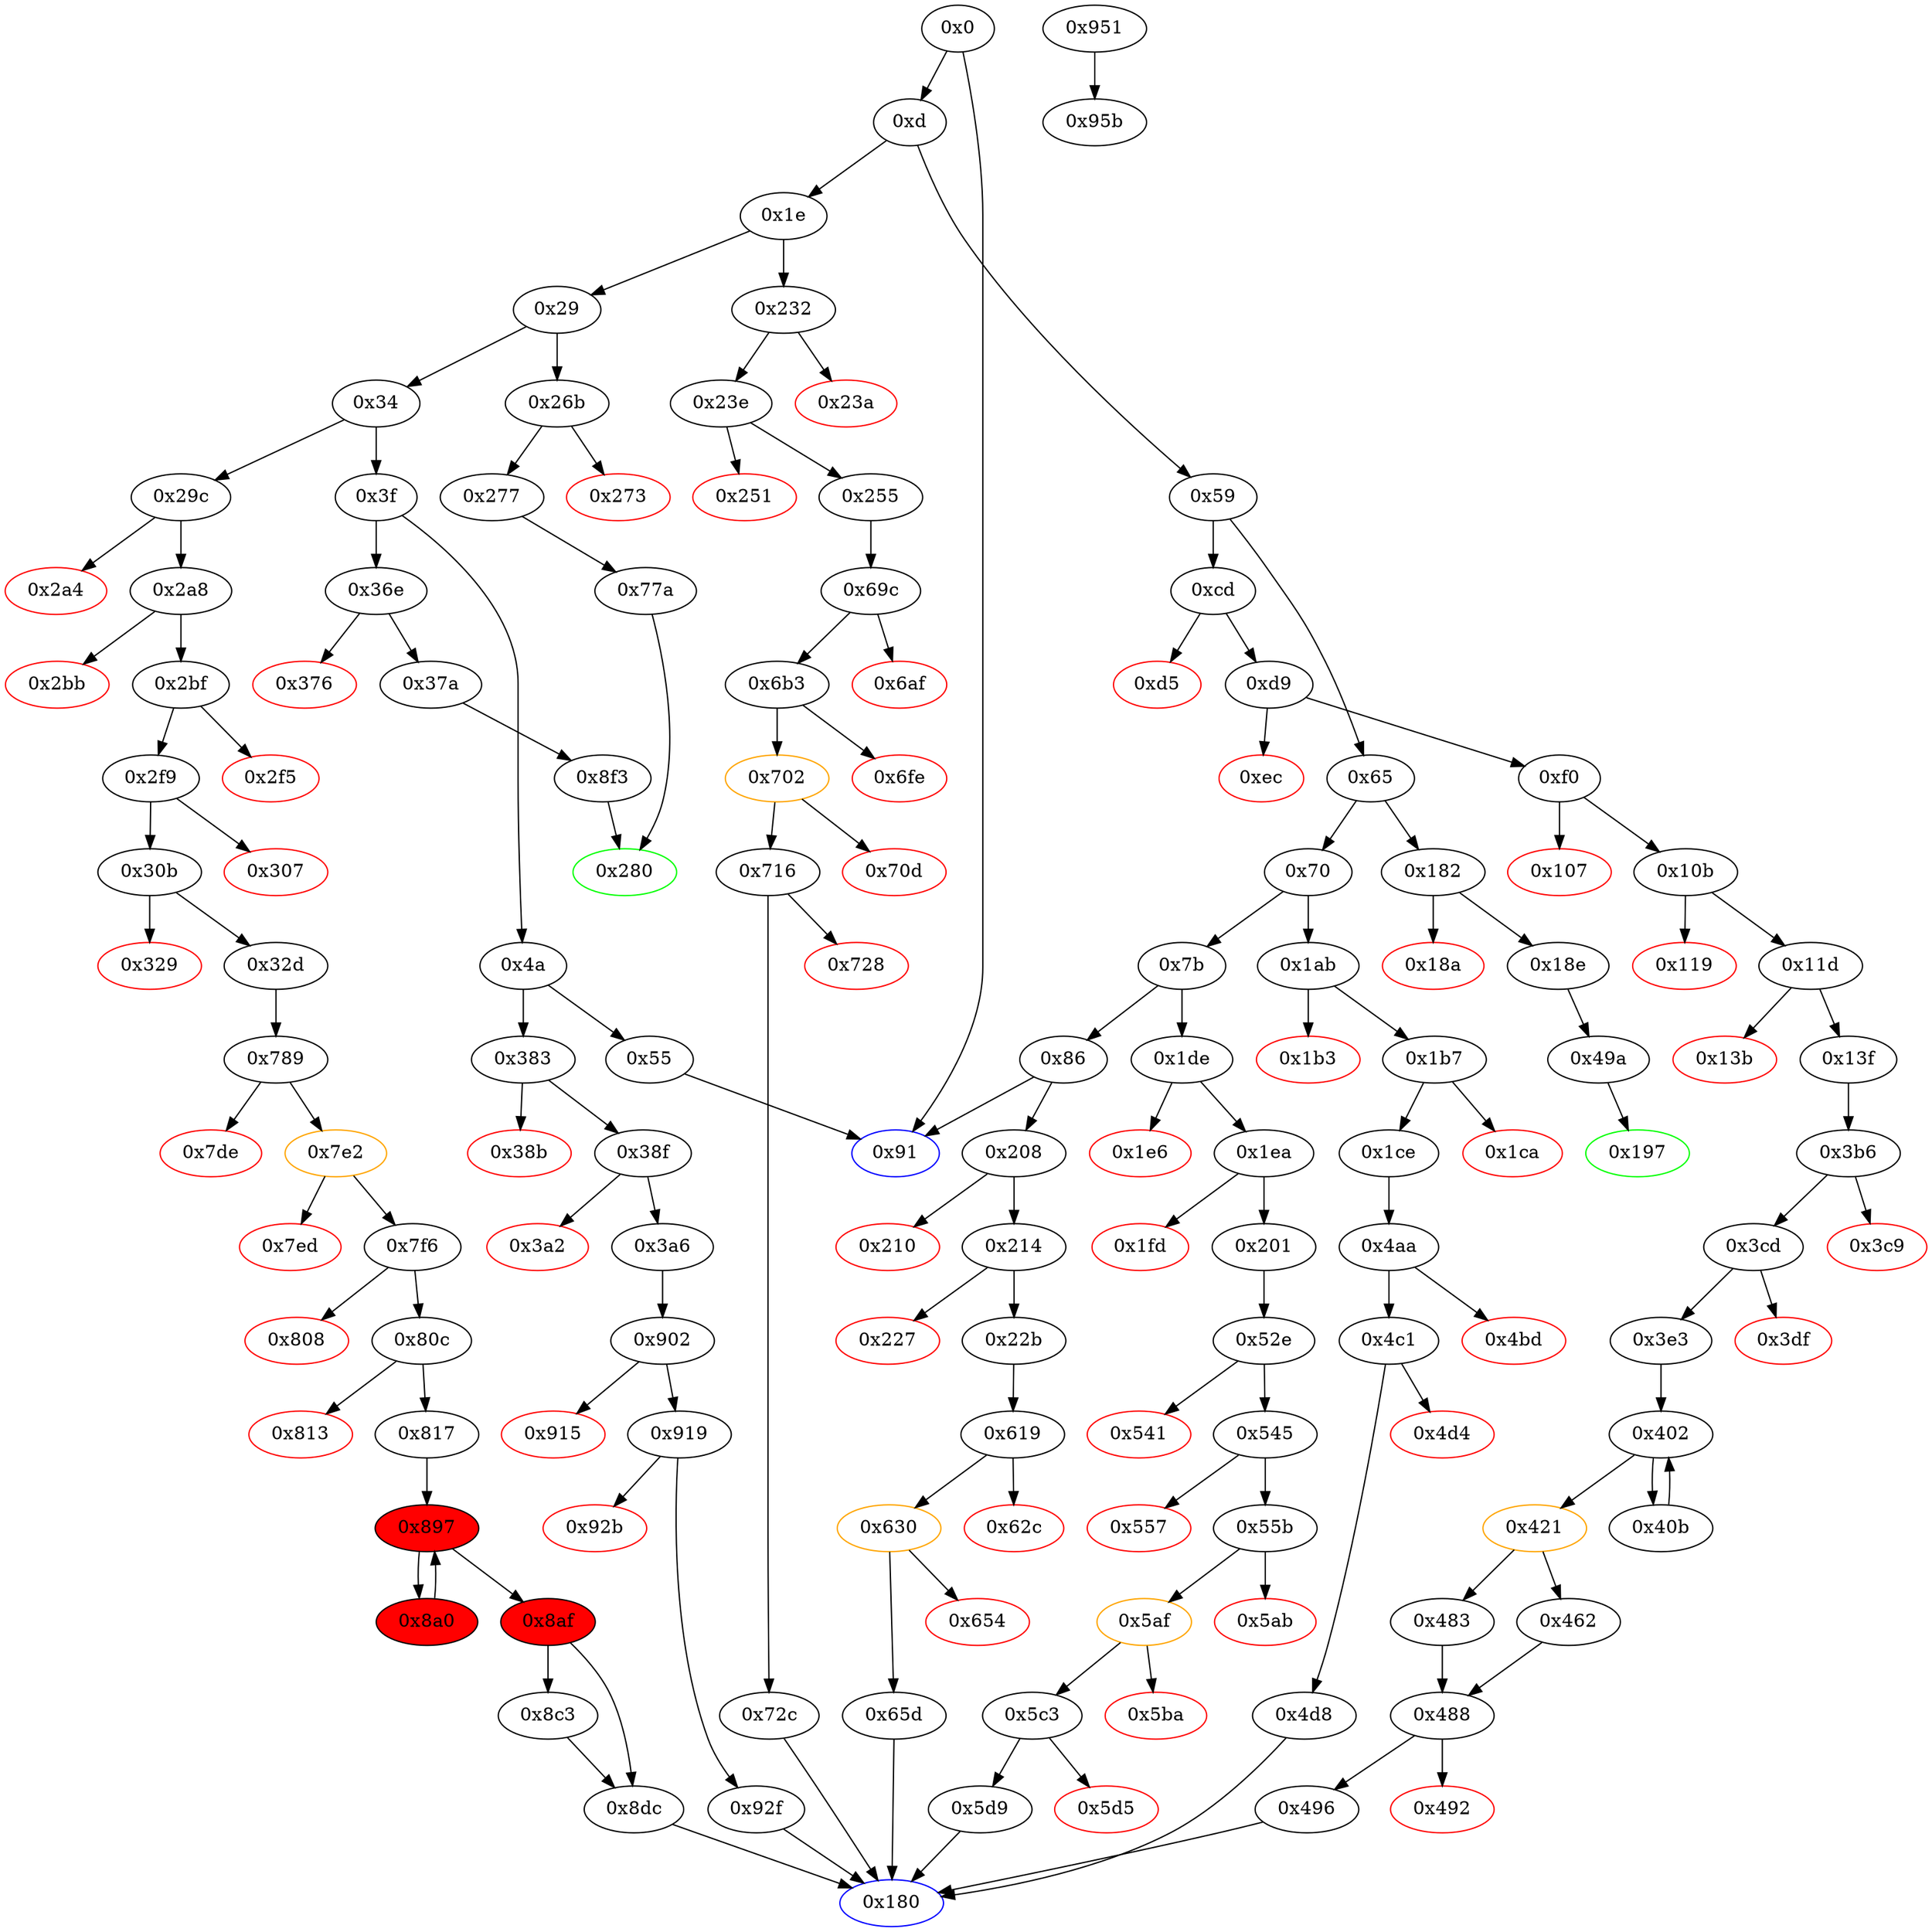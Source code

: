 strict digraph "" {
"0x23a" [color=red, fillcolor=white, id="0x23a", style=filled, tooltip="Block 0x23a\n[0x23a:0x23d]\n---\nPredecessors: [0x232]\nSuccessors: []\n---\n0x23a PUSH1 0x0\n0x23c DUP1\n0x23d REVERT\n---\n0x23a: V180 = 0x0\n0x23d: REVERT 0x0 0x0\n---\nEntry stack: [V9, V177]\nStack pops: 0\nStack additions: []\nExit stack: [V9, V177]\n\nDef sites:\nV9: {0xd.0x12}\nV177: {0x232.0x233}\n"];
"0x107" [color=red, fillcolor=white, id="0x107", style=filled, tooltip="Block 0x107\n[0x107:0x10a]\n---\nPredecessors: [0xf0]\nSuccessors: []\n---\n0x107 PUSH1 0x0\n0x109 DUP1\n0x10a REVERT\n---\n0x107: V75 = 0x0\n0x10a: REVERT 0x0 0x0\n---\nEntry stack: [V9, 0x180, V67, 0x4, 0x24, V70]\nStack pops: 0\nStack additions: []\nExit stack: [V9, 0x180, V67, 0x4, 0x24, V70]\n\nDef sites:\nV9: {0xd.0x12}\n0x180: {0xd9.0xdb}\nV67: {0xf0.0xf2}\n0x4: {0xd9.0xde}\n0x24: {0xf0.0xf7}\nV70: {0xf0.0xf9}\n"];
"0x0" [fillcolor=white, id="0x0", style=filled, tooltip="Block 0x0\n[0x0:0xc]\n---\nPredecessors: []\nSuccessors: [0xd, 0x91]\n---\n0x0 PUSH1 0x80\n0x2 PUSH1 0x40\n0x4 MSTORE\n0x5 PUSH1 0x4\n0x7 CALLDATASIZE\n0x8 LT\n0x9 PUSH2 0x91\n0xc JUMPI\n---\n0x0: V0 = 0x80\n0x2: V1 = 0x40\n0x4: M[0x40] = 0x80\n0x5: V2 = 0x4\n0x7: V3 = CALLDATASIZE\n0x8: V4 = LT V3 0x4\n0x9: V5 = 0x91\n0xc: JUMPI 0x91 V4\n---\nEntry stack: []\nStack pops: 0\nStack additions: []\nExit stack: []\n\nDef sites:\n"];
"0x545" [fillcolor=white, id="0x545", style=filled, tooltip="Block 0x545\n[0x545:0x556]\n---\nPredecessors: [0x52e]\nSuccessors: [0x557, 0x55b]\n---\n0x545 JUMPDEST\n0x546 PUSH1 0x1\n0x548 SLOAD\n0x549 PUSH1 0x1\n0x54b PUSH1 0xa0\n0x54d SHL\n0x54e SWAP1\n0x54f DIV\n0x550 PUSH1 0xff\n0x552 AND\n0x553 PUSH2 0x55b\n0x556 JUMPI\n---\n0x545: JUMPDEST \n0x546: V481 = 0x1\n0x548: V482 = S[0x1]\n0x549: V483 = 0x1\n0x54b: V484 = 0xa0\n0x54d: V485 = SHL 0xa0 0x1\n0x54f: V486 = DIV V482 0x10000000000000000000000000000000000000000\n0x550: V487 = 0xff\n0x552: V488 = AND 0xff V486\n0x553: V489 = 0x55b\n0x556: JUMPI 0x55b V488\n---\nEntry stack: [V9, 0x180, V160]\nStack pops: 0\nStack additions: []\nExit stack: [V9, 0x180, V160]\n\nDef sites:\nV9: {0xd.0x12}\n0x180: {0x1ea.0x1ec}\nV160: {0x201.0x203}\n"];
"0x951" [fillcolor=white, id="0x951", style=filled, tooltip="Block 0x951\n[0x951:0x95a]\n---\nPredecessors: []\nSuccessors: [0x95b]\n---\n0x951 INVALID\n0x952 LOG2\n0x953 PUSH6 0x627a7a723158\n0x95a SHA3\n---\n0x951: INVALID \n0x952: LOG S0 S1 S2 S3\n0x953: V838 = 0x627a7a723158\n0x95a: V839 = SHA3 0x627a7a723158 S4\n---\nEntry stack: []\nStack pops: 0\nStack additions: [V839]\nExit stack: []\n\nDef sites:\n"];
"0x789" [fillcolor=white, id="0x789", style=filled, tooltip="Block 0x789\n[0x789:0x7dd]\n---\nPredecessors: [0x32d]\nSuccessors: [0x7de, 0x7e2]\n---\n0x789 JUMPDEST\n0x78a PUSH1 0x40\n0x78c DUP1\n0x78d MLOAD\n0x78e PUSH4 0x23b872dd\n0x793 PUSH1 0xe0\n0x795 SHL\n0x796 DUP2\n0x797 MSTORE\n0x798 PUSH1 0x1\n0x79a PUSH1 0x1\n0x79c PUSH1 0xa0\n0x79e SHL\n0x79f SUB\n0x7a0 DUP7\n0x7a1 DUP2\n0x7a2 AND\n0x7a3 PUSH1 0x4\n0x7a5 DUP4\n0x7a6 ADD\n0x7a7 MSTORE\n0x7a8 ADDRESS\n0x7a9 PUSH1 0x24\n0x7ab DUP4\n0x7ac ADD\n0x7ad MSTORE\n0x7ae PUSH1 0x44\n0x7b0 DUP3\n0x7b1 ADD\n0x7b2 DUP7\n0x7b3 SWAP1\n0x7b4 MSTORE\n0x7b5 SWAP2\n0x7b6 MLOAD\n0x7b7 DUP5\n0x7b8 SWAP3\n0x7b9 DUP4\n0x7ba AND\n0x7bb SWAP2\n0x7bc PUSH4 0x23b872dd\n0x7c1 SWAP2\n0x7c2 PUSH1 0x64\n0x7c4 DUP1\n0x7c5 DUP4\n0x7c6 ADD\n0x7c7 SWAP3\n0x7c8 PUSH1 0x20\n0x7ca SWAP3\n0x7cb SWAP2\n0x7cc SWAP1\n0x7cd DUP3\n0x7ce SWAP1\n0x7cf SUB\n0x7d0 ADD\n0x7d1 DUP2\n0x7d2 PUSH1 0x0\n0x7d4 DUP8\n0x7d5 DUP1\n0x7d6 EXTCODESIZE\n0x7d7 ISZERO\n0x7d8 DUP1\n0x7d9 ISZERO\n0x7da PUSH2 0x7e2\n0x7dd JUMPI\n---\n0x789: JUMPDEST \n0x78a: V667 = 0x40\n0x78d: V668 = M[0x40]\n0x78e: V669 = 0x23b872dd\n0x793: V670 = 0xe0\n0x795: V671 = SHL 0xe0 0x23b872dd\n0x797: M[V668] = 0x23b872dd00000000000000000000000000000000000000000000000000000000\n0x798: V672 = 0x1\n0x79a: V673 = 0x1\n0x79c: V674 = 0xa0\n0x79e: V675 = SHL 0xa0 0x1\n0x79f: V676 = SUB 0x10000000000000000000000000000000000000000 0x1\n0x7a2: V677 = AND 0xffffffffffffffffffffffffffffffffffffffff V238\n0x7a3: V678 = 0x4\n0x7a6: V679 = ADD V668 0x4\n0x7a7: M[V679] = V677\n0x7a8: V680 = ADDRESS\n0x7a9: V681 = 0x24\n0x7ac: V682 = ADD V668 0x24\n0x7ad: M[V682] = V680\n0x7ae: V683 = 0x44\n0x7b1: V684 = ADD V668 0x44\n0x7b4: M[V684] = V241\n0x7b6: V685 = M[0x40]\n0x7ba: V686 = AND V245 0xffffffffffffffffffffffffffffffffffffffff\n0x7bc: V687 = 0x23b872dd\n0x7c2: V688 = 0x64\n0x7c6: V689 = ADD V668 0x64\n0x7c8: V690 = 0x20\n0x7cf: V691 = SUB V668 V685\n0x7d0: V692 = ADD V691 0x64\n0x7d2: V693 = 0x0\n0x7d6: V694 = EXTCODESIZE V686\n0x7d7: V695 = ISZERO V694\n0x7d9: V696 = ISZERO V695\n0x7da: V697 = 0x7e2\n0x7dd: JUMPI 0x7e2 V696\n---\nEntry stack: [V9, 0x180, V238, V241, V245, V285]\nStack pops: 4\nStack additions: [S3, S2, S1, S0, S1, V686, 0x23b872dd, V689, 0x20, V685, V692, V685, 0x0, V686, V695]\nExit stack: [V9, 0x180, V238, V241, V245, V285, V245, V686, 0x23b872dd, V689, 0x20, V685, V692, V685, 0x0, V686, V695]\n\nDef sites:\nV9: {0xd.0x12}\n0x180: {0x2a8.0x2aa}\nV238: {0x2bf.0x2cb}\nV241: {0x2bf.0x2d1}\nV245: {0x2bf.0x2da}\nV285: {0x32d.0x340}\n"];
"0x65d" [fillcolor=white, id="0x65d", style=filled, tooltip="Block 0x65d\n[0x65d:0x69b]\n---\nPredecessors: [0x630]\nSuccessors: [0x180]\n---\n0x65d JUMPDEST\n0x65e POP\n0x65f PUSH1 0x40\n0x661 DUP1\n0x662 MLOAD\n0x663 CALLER\n0x664 DUP2\n0x665 MSTORE\n0x666 PUSH1 0x20\n0x668 DUP2\n0x669 ADD\n0x66a DUP4\n0x66b SWAP1\n0x66c MSTORE\n0x66d DUP2\n0x66e MLOAD\n0x66f PUSH32 0xdb35132c111efe920cede025e819975671cfd1b8fcc1174762c8670c4e94c211\n0x690 SWAP3\n0x691 SWAP2\n0x692 DUP2\n0x693 SWAP1\n0x694 SUB\n0x695 SWAP1\n0x696 SWAP2\n0x697 ADD\n0x698 SWAP1\n0x699 LOG1\n0x69a POP\n0x69b JUMP\n---\n0x65d: JUMPDEST \n0x65f: V575 = 0x40\n0x662: V576 = M[0x40]\n0x663: V577 = CALLER\n0x665: M[V576] = V577\n0x666: V578 = 0x20\n0x669: V579 = ADD V576 0x20\n0x66c: M[V579] = V175\n0x66e: V580 = M[0x40]\n0x66f: V581 = 0xdb35132c111efe920cede025e819975671cfd1b8fcc1174762c8670c4e94c211\n0x694: V582 = SUB V576 V580\n0x697: V583 = ADD 0x40 V582\n0x699: LOG V580 V583 0xdb35132c111efe920cede025e819975671cfd1b8fcc1174762c8670c4e94c211\n0x69b: JUMP 0x180\n---\nEntry stack: [V9, 0x180, V175, V568]\nStack pops: 3\nStack additions: []\nExit stack: [V9]\n\nDef sites:\nV9: {0xd.0x12}\n0x180: {0x214.0x216}\nV175: {0x22b.0x22d}\nV568: {0x630.0x64d}\n"];
"0x5c3" [fillcolor=white, id="0x5c3", style=filled, tooltip="Block 0x5c3\n[0x5c3:0x5d4]\n---\nPredecessors: [0x5af]\nSuccessors: [0x5d5, 0x5d9]\n---\n0x5c3 JUMPDEST\n0x5c4 POP\n0x5c5 POP\n0x5c6 POP\n0x5c7 POP\n0x5c8 PUSH1 0x40\n0x5ca MLOAD\n0x5cb RETURNDATASIZE\n0x5cc PUSH1 0x20\n0x5ce DUP2\n0x5cf LT\n0x5d0 ISZERO\n0x5d1 PUSH2 0x5d9\n0x5d4 JUMPI\n---\n0x5c3: JUMPDEST \n0x5c8: V531 = 0x40\n0x5ca: V532 = M[0x40]\n0x5cb: V533 = RETURNDATASIZE\n0x5cc: V534 = 0x20\n0x5cf: V535 = LT V533 0x20\n0x5d0: V536 = ISZERO V535\n0x5d1: V537 = 0x5d9\n0x5d4: JUMPI 0x5d9 V536\n---\nEntry stack: [V9, 0x180, V160, V509, 0xa9059cbb, V512, V524]\nStack pops: 4\nStack additions: [V532, V533]\nExit stack: [V9, 0x180, V160, V532, V533]\n\nDef sites:\nV9: {0xd.0x12}\n0x180: {0x1ea.0x1ec}\nV160: {0x201.0x203}\nV509: {0x55b.0x586}\n0xa9059cbb: {0x55b.0x588}\nV512: {0x55b.0x592}\nV524: {0x5af.0x5b3}\n"];
"0x2a4" [color=red, fillcolor=white, id="0x2a4", style=filled, tooltip="Block 0x2a4\n[0x2a4:0x2a7]\n---\nPredecessors: [0x29c]\nSuccessors: []\n---\n0x2a4 PUSH1 0x0\n0x2a6 DUP1\n0x2a7 REVERT\n---\n0x2a4: V222 = 0x0\n0x2a7: REVERT 0x0 0x0\n---\nEntry stack: [V9, V219]\nStack pops: 0\nStack additions: []\nExit stack: [V9, V219]\n\nDef sites:\nV9: {0xd.0x12}\nV219: {0x29c.0x29d}\n"];
"0x492" [color=red, fillcolor=white, id="0x492", style=filled, tooltip="Block 0x492\n[0x492:0x495]\n---\nPredecessors: [0x488]\nSuccessors: []\n---\n0x492 PUSH1 0x0\n0x494 DUP1\n0x495 REVERT\n---\n0x492: V408 = 0x0\n0x495: REVERT 0x0 0x0\n---\nEntry stack: [V9, 0x180, V104, V385]\nStack pops: 0\nStack additions: []\nExit stack: [V9, 0x180, V104, V385]\n\nDef sites:\nV9: {0xd.0x12}\n0x180: {0xd9.0xdb}\nV104: {0x13f.0x152}\nV385: {0x421.0x453}\n"];
"0x11d" [fillcolor=white, id="0x11d", style=filled, tooltip="Block 0x11d\n[0x11d:0x13a]\n---\nPredecessors: [0x10b]\nSuccessors: [0x13b, 0x13f]\n---\n0x11d JUMPDEST\n0x11e DUP1\n0x11f CALLDATALOAD\n0x120 SWAP1\n0x121 PUSH1 0x20\n0x123 ADD\n0x124 SWAP2\n0x125 DUP5\n0x126 PUSH1 0x1\n0x128 DUP4\n0x129 MUL\n0x12a DUP5\n0x12b ADD\n0x12c GT\n0x12d PUSH5 0x100000000\n0x133 DUP4\n0x134 GT\n0x135 OR\n0x136 ISZERO\n0x137 PUSH2 0x13f\n0x13a JUMPI\n---\n0x11d: JUMPDEST \n0x11f: V83 = CALLDATALOAD V76\n0x121: V84 = 0x20\n0x123: V85 = ADD 0x20 V76\n0x126: V86 = 0x1\n0x129: V87 = MUL V83 0x1\n0x12b: V88 = ADD V85 V87\n0x12c: V89 = GT V88 V67\n0x12d: V90 = 0x100000000\n0x134: V91 = GT V83 0x100000000\n0x135: V92 = OR V91 V89\n0x136: V93 = ISZERO V92\n0x137: V94 = 0x13f\n0x13a: JUMPI 0x13f V93\n---\nEntry stack: [V9, 0x180, V67, 0x4, 0x24, V76]\nStack pops: 4\nStack additions: [S3, S2, V85, V83, S1]\nExit stack: [V9, 0x180, V67, 0x4, V85, V83, 0x24]\n\nDef sites:\nV9: {0xd.0x12}\n0x180: {0xd9.0xdb}\nV67: {0xf0.0xf2}\n0x4: {0xd9.0xde}\n0x24: {0xf0.0xf7}\nV76: {0x10b.0x10d}\n"];
"0x55b" [fillcolor=white, id="0x55b", style=filled, tooltip="Block 0x55b\n[0x55b:0x5aa]\n---\nPredecessors: [0x545]\nSuccessors: [0x5ab, 0x5af]\n---\n0x55b JUMPDEST\n0x55c PUSH1 0x1\n0x55e SLOAD\n0x55f PUSH1 0x40\n0x561 DUP1\n0x562 MLOAD\n0x563 PUSH4 0xa9059cbb\n0x568 PUSH1 0xe0\n0x56a SHL\n0x56b DUP2\n0x56c MSTORE\n0x56d CALLER\n0x56e PUSH1 0x4\n0x570 DUP3\n0x571 ADD\n0x572 MSTORE\n0x573 PUSH1 0x24\n0x575 DUP2\n0x576 ADD\n0x577 DUP5\n0x578 SWAP1\n0x579 MSTORE\n0x57a SWAP1\n0x57b MLOAD\n0x57c PUSH1 0x1\n0x57e PUSH1 0x1\n0x580 PUSH1 0xa0\n0x582 SHL\n0x583 SUB\n0x584 SWAP1\n0x585 SWAP3\n0x586 AND\n0x587 SWAP2\n0x588 PUSH4 0xa9059cbb\n0x58d SWAP2\n0x58e PUSH1 0x44\n0x590 DUP1\n0x591 DUP3\n0x592 ADD\n0x593 SWAP3\n0x594 PUSH1 0x20\n0x596 SWAP3\n0x597 SWAP1\n0x598 SWAP2\n0x599 SWAP1\n0x59a DUP3\n0x59b SWAP1\n0x59c SUB\n0x59d ADD\n0x59e DUP2\n0x59f PUSH1 0x0\n0x5a1 DUP8\n0x5a2 DUP1\n0x5a3 EXTCODESIZE\n0x5a4 ISZERO\n0x5a5 DUP1\n0x5a6 ISZERO\n0x5a7 PUSH2 0x5af\n0x5aa JUMPI\n---\n0x55b: JUMPDEST \n0x55c: V491 = 0x1\n0x55e: V492 = S[0x1]\n0x55f: V493 = 0x40\n0x562: V494 = M[0x40]\n0x563: V495 = 0xa9059cbb\n0x568: V496 = 0xe0\n0x56a: V497 = SHL 0xe0 0xa9059cbb\n0x56c: M[V494] = 0xa9059cbb00000000000000000000000000000000000000000000000000000000\n0x56d: V498 = CALLER\n0x56e: V499 = 0x4\n0x571: V500 = ADD V494 0x4\n0x572: M[V500] = V498\n0x573: V501 = 0x24\n0x576: V502 = ADD V494 0x24\n0x579: M[V502] = V160\n0x57b: V503 = M[0x40]\n0x57c: V504 = 0x1\n0x57e: V505 = 0x1\n0x580: V506 = 0xa0\n0x582: V507 = SHL 0xa0 0x1\n0x583: V508 = SUB 0x10000000000000000000000000000000000000000 0x1\n0x586: V509 = AND V492 0xffffffffffffffffffffffffffffffffffffffff\n0x588: V510 = 0xa9059cbb\n0x58e: V511 = 0x44\n0x592: V512 = ADD V494 0x44\n0x594: V513 = 0x20\n0x59c: V514 = SUB V494 V503\n0x59d: V515 = ADD V514 0x44\n0x59f: V516 = 0x0\n0x5a3: V517 = EXTCODESIZE V509\n0x5a4: V518 = ISZERO V517\n0x5a6: V519 = ISZERO V518\n0x5a7: V520 = 0x5af\n0x5aa: JUMPI 0x5af V519\n---\nEntry stack: [V9, 0x180, V160]\nStack pops: 1\nStack additions: [S0, V509, 0xa9059cbb, V512, 0x20, V503, V515, V503, 0x0, V509, V518]\nExit stack: [V9, 0x180, V160, V509, 0xa9059cbb, V512, 0x20, V503, V515, V503, 0x0, V509, V518]\n\nDef sites:\nV9: {0xd.0x12}\n0x180: {0x1ea.0x1ec}\nV160: {0x201.0x203}\n"];
"0x1e6" [color=red, fillcolor=white, id="0x1e6", style=filled, tooltip="Block 0x1e6\n[0x1e6:0x1e9]\n---\nPredecessors: [0x1de]\nSuccessors: []\n---\n0x1e6 PUSH1 0x0\n0x1e8 DUP1\n0x1e9 REVERT\n---\n0x1e6: V150 = 0x0\n0x1e9: REVERT 0x0 0x0\n---\nEntry stack: [V9, V147]\nStack pops: 0\nStack additions: []\nExit stack: [V9, V147]\n\nDef sites:\nV9: {0xd.0x12}\nV147: {0x1de.0x1df}\n"];
"0x5d9" [fillcolor=white, id="0x5d9", style=filled, tooltip="Block 0x5d9\n[0x5d9:0x618]\n---\nPredecessors: [0x5c3]\nSuccessors: [0x180]\n---\n0x5d9 JUMPDEST\n0x5da POP\n0x5db POP\n0x5dc PUSH1 0x40\n0x5de DUP1\n0x5df MLOAD\n0x5e0 CALLER\n0x5e1 DUP2\n0x5e2 MSTORE\n0x5e3 PUSH1 0x20\n0x5e5 DUP2\n0x5e6 ADD\n0x5e7 DUP4\n0x5e8 SWAP1\n0x5e9 MSTORE\n0x5ea DUP2\n0x5eb MLOAD\n0x5ec PUSH32 0x680f2e4f4032ebf1774e8cdbaddcb1b617a5a606411c8ca96257ada338d3833c\n0x60d SWAP3\n0x60e SWAP2\n0x60f DUP2\n0x610 SWAP1\n0x611 SUB\n0x612 SWAP1\n0x613 SWAP2\n0x614 ADD\n0x615 SWAP1\n0x616 LOG1\n0x617 POP\n0x618 JUMP\n---\n0x5d9: JUMPDEST \n0x5dc: V539 = 0x40\n0x5df: V540 = M[0x40]\n0x5e0: V541 = CALLER\n0x5e2: M[V540] = V541\n0x5e3: V542 = 0x20\n0x5e6: V543 = ADD V540 0x20\n0x5e9: M[V543] = V160\n0x5eb: V544 = M[0x40]\n0x5ec: V545 = 0x680f2e4f4032ebf1774e8cdbaddcb1b617a5a606411c8ca96257ada338d3833c\n0x611: V546 = SUB V540 V544\n0x614: V547 = ADD 0x40 V546\n0x616: LOG V544 V547 0x680f2e4f4032ebf1774e8cdbaddcb1b617a5a606411c8ca96257ada338d3833c\n0x618: JUMP 0x180\n---\nEntry stack: [V9, 0x180, V160, V532, V533]\nStack pops: 4\nStack additions: []\nExit stack: [V9]\n\nDef sites:\nV9: {0xd.0x12}\n0x180: {0x1ea.0x1ec}\nV160: {0x201.0x203}\nV532: {0x5c3.0x5ca}\nV533: {0x5c3.0x5cb}\n"];
"0x22b" [fillcolor=white, id="0x22b", style=filled, tooltip="Block 0x22b\n[0x22b:0x231]\n---\nPredecessors: [0x214]\nSuccessors: [0x619]\n---\n0x22b JUMPDEST\n0x22c POP\n0x22d CALLDATALOAD\n0x22e PUSH2 0x619\n0x231 JUMP\n---\n0x22b: JUMPDEST \n0x22d: V175 = CALLDATALOAD 0x4\n0x22e: V176 = 0x619\n0x231: JUMP 0x619\n---\nEntry stack: [V9, 0x180, 0x4, V169]\nStack pops: 2\nStack additions: [V175]\nExit stack: [V9, 0x180, V175]\n\nDef sites:\nV9: {0xd.0x12}\n0x180: {0x214.0x216}\n0x4: {0x214.0x219}\nV169: {0x214.0x21d}\n"];
"0x23e" [fillcolor=white, id="0x23e", style=filled, tooltip="Block 0x23e\n[0x23e:0x250]\n---\nPredecessors: [0x232]\nSuccessors: [0x251, 0x255]\n---\n0x23e JUMPDEST\n0x23f POP\n0x240 PUSH2 0x180\n0x243 PUSH1 0x4\n0x245 DUP1\n0x246 CALLDATASIZE\n0x247 SUB\n0x248 PUSH1 0x40\n0x24a DUP2\n0x24b LT\n0x24c ISZERO\n0x24d PUSH2 0x255\n0x250 JUMPI\n---\n0x23e: JUMPDEST \n0x240: V181 = 0x180\n0x243: V182 = 0x4\n0x246: V183 = CALLDATASIZE\n0x247: V184 = SUB V183 0x4\n0x248: V185 = 0x40\n0x24b: V186 = LT V184 0x40\n0x24c: V187 = ISZERO V186\n0x24d: V188 = 0x255\n0x250: JUMPI 0x255 V187\n---\nEntry stack: [V9, V177]\nStack pops: 1\nStack additions: [0x180, 0x4, V184]\nExit stack: [V9, 0x180, 0x4, V184]\n\nDef sites:\nV9: {0xd.0x12}\nV177: {0x232.0x233}\n"];
"0x1ab" [fillcolor=white, id="0x1ab", style=filled, tooltip="Block 0x1ab\n[0x1ab:0x1b2]\n---\nPredecessors: [0x70]\nSuccessors: [0x1b3, 0x1b7]\n---\n0x1ab JUMPDEST\n0x1ac CALLVALUE\n0x1ad DUP1\n0x1ae ISZERO\n0x1af PUSH2 0x1b7\n0x1b2 JUMPI\n---\n0x1ab: JUMPDEST \n0x1ac: V126 = CALLVALUE\n0x1ae: V127 = ISZERO V126\n0x1af: V128 = 0x1b7\n0x1b2: JUMPI 0x1b7 V127\n---\nEntry stack: [V9]\nStack pops: 0\nStack additions: [V126]\nExit stack: [V9, V126]\n\nDef sites:\nV9: {0xd.0x12}\n"];
"0x13f" [fillcolor=white, id="0x13f", style=filled, tooltip="Block 0x13f\n[0x13f:0x17f]\n---\nPredecessors: [0x11d]\nSuccessors: [0x3b6]\n---\n0x13f JUMPDEST\n0x140 SWAP2\n0x141 SWAP1\n0x142 DUP1\n0x143 DUP1\n0x144 PUSH1 0x1f\n0x146 ADD\n0x147 PUSH1 0x20\n0x149 DUP1\n0x14a SWAP2\n0x14b DIV\n0x14c MUL\n0x14d PUSH1 0x20\n0x14f ADD\n0x150 PUSH1 0x40\n0x152 MLOAD\n0x153 SWAP1\n0x154 DUP2\n0x155 ADD\n0x156 PUSH1 0x40\n0x158 MSTORE\n0x159 DUP1\n0x15a SWAP4\n0x15b SWAP3\n0x15c SWAP2\n0x15d SWAP1\n0x15e DUP2\n0x15f DUP2\n0x160 MSTORE\n0x161 PUSH1 0x20\n0x163 ADD\n0x164 DUP4\n0x165 DUP4\n0x166 DUP1\n0x167 DUP3\n0x168 DUP5\n0x169 CALLDATACOPY\n0x16a PUSH1 0x0\n0x16c SWAP3\n0x16d ADD\n0x16e SWAP2\n0x16f SWAP1\n0x170 SWAP2\n0x171 MSTORE\n0x172 POP\n0x173 SWAP3\n0x174 SWAP6\n0x175 POP\n0x176 PUSH2 0x3b6\n0x179 SWAP5\n0x17a POP\n0x17b POP\n0x17c POP\n0x17d POP\n0x17e POP\n0x17f JUMP\n---\n0x13f: JUMPDEST \n0x144: V96 = 0x1f\n0x146: V97 = ADD 0x1f V83\n0x147: V98 = 0x20\n0x14b: V99 = DIV V97 0x20\n0x14c: V100 = MUL V99 0x20\n0x14d: V101 = 0x20\n0x14f: V102 = ADD 0x20 V100\n0x150: V103 = 0x40\n0x152: V104 = M[0x40]\n0x155: V105 = ADD V104 V102\n0x156: V106 = 0x40\n0x158: M[0x40] = V105\n0x160: M[V104] = V83\n0x161: V107 = 0x20\n0x163: V108 = ADD 0x20 V104\n0x169: CALLDATACOPY V108 V85 V83\n0x16a: V109 = 0x0\n0x16d: V110 = ADD V108 V83\n0x171: M[V110] = 0x0\n0x176: V111 = 0x3b6\n0x17f: JUMP 0x3b6\n---\nEntry stack: [V9, 0x180, V67, 0x4, V85, V83, 0x24]\nStack pops: 5\nStack additions: [V104]\nExit stack: [V9, 0x180, V104]\n\nDef sites:\nV9: {0xd.0x12}\n0x180: {0xd9.0xdb}\nV67: {0xf0.0xf2}\n0x4: {0xd9.0xde}\nV85: {0x11d.0x123}\nV83: {0x11d.0x11f}\n0x24: {0xf0.0xf7}\n"];
"0x1e" [fillcolor=white, id="0x1e", style=filled, tooltip="Block 0x1e\n[0x1e:0x28]\n---\nPredecessors: [0xd]\nSuccessors: [0x29, 0x232]\n---\n0x1e DUP1\n0x1f PUSH4 0x63961069\n0x24 EQ\n0x25 PUSH2 0x232\n0x28 JUMPI\n---\n0x1f: V13 = 0x63961069\n0x24: V14 = EQ 0x63961069 V9\n0x25: V15 = 0x232\n0x28: JUMPI 0x232 V14\n---\nEntry stack: [V9]\nStack pops: 1\nStack additions: [S0]\nExit stack: [V9]\n\nDef sites:\nV9: {0xd.0x12}\n"];
"0x7e2" [color=orange, fillcolor=white, id="0x7e2", style=filled, tooltip="Block 0x7e2\n[0x7e2:0x7ec]\n---\nPredecessors: [0x789]\nSuccessors: [0x7ed, 0x7f6]\n---\n0x7e2 JUMPDEST\n0x7e3 POP\n0x7e4 GAS\n0x7e5 CALL\n0x7e6 ISZERO\n0x7e7 DUP1\n0x7e8 ISZERO\n0x7e9 PUSH2 0x7f6\n0x7ec JUMPI\n---\n0x7e2: JUMPDEST \n0x7e4: V699 = GAS\n0x7e5: V700 = CALL V699 V686 0x0 V685 V692 V685 0x20\n0x7e6: V701 = ISZERO V700\n0x7e8: V702 = ISZERO V701\n0x7e9: V703 = 0x7f6\n0x7ec: JUMPI 0x7f6 V702\n---\nEntry stack: [V9, 0x180, V238, V241, V245, V285, V245, V686, 0x23b872dd, V689, 0x20, V685, V692, V685, 0x0, V686, V695]\nStack pops: 7\nStack additions: [V701]\nExit stack: [V9, 0x180, V238, V241, V245, V285, V245, V686, 0x23b872dd, V689, V701]\n\nDef sites:\nV9: {0xd.0x12}\n0x180: {0x2a8.0x2aa}\nV238: {0x2bf.0x2cb}\nV241: {0x2bf.0x2d1}\nV245: {0x2bf.0x2da}\nV285: {0x32d.0x340}\nV245: {0x2bf.0x2da}\nV686: {0x789.0x7ba}\n0x23b872dd: {0x789.0x7bc}\nV689: {0x789.0x7c6}\n0x20: {0x789.0x7c8}\nV685: {0x789.0x7b6}\nV692: {0x789.0x7d0}\nV685: {0x789.0x7b6}\n0x0: {0x789.0x7d2}\nV686: {0x789.0x7ba}\nV695: {0x789.0x7d7}\n"];
"0x2f5" [color=red, fillcolor=white, id="0x2f5", style=filled, tooltip="Block 0x2f5\n[0x2f5:0x2f8]\n---\nPredecessors: [0x2bf]\nSuccessors: []\n---\n0x2f5 PUSH1 0x0\n0x2f7 DUP1\n0x2f8 REVERT\n---\n0x2f5: V256 = 0x0\n0x2f8: REVERT 0x0 0x0\n---\nEntry stack: [V9, 0x180, V238, V241, V245, V246, 0x4, 0x84, V251]\nStack pops: 0\nStack additions: []\nExit stack: [V9, 0x180, V238, V241, V245, V246, 0x4, 0x84, V251]\n\nDef sites:\nV9: {0xd.0x12}\n0x180: {0x2a8.0x2aa}\nV238: {0x2bf.0x2cb}\nV241: {0x2bf.0x2d1}\nV245: {0x2bf.0x2da}\nV246: {0x2bf.0x2dd}\n0x4: {0x2a8.0x2ad}\n0x84: {0x2bf.0x2e2}\nV251: {0x2bf.0x2e7}\n"];
"0x376" [color=red, fillcolor=white, id="0x376", style=filled, tooltip="Block 0x376\n[0x376:0x379]\n---\nPredecessors: [0x36e]\nSuccessors: []\n---\n0x376 PUSH1 0x0\n0x378 DUP1\n0x379 REVERT\n---\n0x376: V296 = 0x0\n0x379: REVERT 0x0 0x0\n---\nEntry stack: [V9, V293]\nStack pops: 0\nStack additions: []\nExit stack: [V9, V293]\n\nDef sites:\nV9: {0xd.0x12}\nV293: {0x36e.0x36f}\n"];
"0x55" [fillcolor=white, id="0x55", style=filled, tooltip="Block 0x55\n[0x55:0x58]\n---\nPredecessors: [0x4a]\nSuccessors: [0x91]\n---\n0x55 PUSH2 0x91\n0x58 JUMP\n---\n0x55: V28 = 0x91\n0x58: JUMP 0x91\n---\nEntry stack: [V9]\nStack pops: 0\nStack additions: []\nExit stack: [V9]\n\nDef sites:\nV9: {0xd.0x12}\n"];
"0x3b6" [fillcolor=white, id="0x3b6", style=filled, tooltip="Block 0x3b6\n[0x3b6:0x3c8]\n---\nPredecessors: [0x13f]\nSuccessors: [0x3c9, 0x3cd]\n---\n0x3b6 JUMPDEST\n0x3b7 PUSH1 0x0\n0x3b9 SLOAD\n0x3ba PUSH1 0x1\n0x3bc PUSH1 0x1\n0x3be PUSH1 0xa0\n0x3c0 SHL\n0x3c1 SUB\n0x3c2 AND\n0x3c3 CALLER\n0x3c4 EQ\n0x3c5 PUSH2 0x3cd\n0x3c8 JUMPI\n---\n0x3b6: JUMPDEST \n0x3b7: V320 = 0x0\n0x3b9: V321 = S[0x0]\n0x3ba: V322 = 0x1\n0x3bc: V323 = 0x1\n0x3be: V324 = 0xa0\n0x3c0: V325 = SHL 0xa0 0x1\n0x3c1: V326 = SUB 0x10000000000000000000000000000000000000000 0x1\n0x3c2: V327 = AND 0xffffffffffffffffffffffffffffffffffffffff V321\n0x3c3: V328 = CALLER\n0x3c4: V329 = EQ V328 V327\n0x3c5: V330 = 0x3cd\n0x3c8: JUMPI 0x3cd V329\n---\nEntry stack: [V9, 0x180, V104]\nStack pops: 0\nStack additions: []\nExit stack: [V9, 0x180, V104]\n\nDef sites:\nV9: {0xd.0x12}\n0x180: {0xd9.0xdb}\nV104: {0x13f.0x152}\n"];
"0xd" [fillcolor=white, id="0xd", style=filled, tooltip="Block 0xd\n[0xd:0x1d]\n---\nPredecessors: [0x0]\nSuccessors: [0x1e, 0x59]\n---\n0xd PUSH1 0x0\n0xf CALLDATALOAD\n0x10 PUSH1 0xe0\n0x12 SHR\n0x13 DUP1\n0x14 PUSH4 0x63961069\n0x19 GT\n0x1a PUSH2 0x59\n0x1d JUMPI\n---\n0xd: V6 = 0x0\n0xf: V7 = CALLDATALOAD 0x0\n0x10: V8 = 0xe0\n0x12: V9 = SHR 0xe0 V7\n0x14: V10 = 0x63961069\n0x19: V11 = GT 0x63961069 V9\n0x1a: V12 = 0x59\n0x1d: JUMPI 0x59 V11\n---\nEntry stack: []\nStack pops: 0\nStack additions: [V9]\nExit stack: [V9]\n\nDef sites:\n"];
"0x3cd" [fillcolor=white, id="0x3cd", style=filled, tooltip="Block 0x3cd\n[0x3cd:0x3de]\n---\nPredecessors: [0x3b6]\nSuccessors: [0x3df, 0x3e3]\n---\n0x3cd JUMPDEST\n0x3ce PUSH1 0x1\n0x3d0 SLOAD\n0x3d1 PUSH1 0x1\n0x3d3 PUSH1 0xa0\n0x3d5 SHL\n0x3d6 SWAP1\n0x3d7 DIV\n0x3d8 PUSH1 0xff\n0x3da AND\n0x3db PUSH2 0x3e3\n0x3de JUMPI\n---\n0x3cd: JUMPDEST \n0x3ce: V332 = 0x1\n0x3d0: V333 = S[0x1]\n0x3d1: V334 = 0x1\n0x3d3: V335 = 0xa0\n0x3d5: V336 = SHL 0xa0 0x1\n0x3d7: V337 = DIV V333 0x10000000000000000000000000000000000000000\n0x3d8: V338 = 0xff\n0x3da: V339 = AND 0xff V337\n0x3db: V340 = 0x3e3\n0x3de: JUMPI 0x3e3 V339\n---\nEntry stack: [V9, 0x180, V104]\nStack pops: 0\nStack additions: []\nExit stack: [V9, 0x180, V104]\n\nDef sites:\nV9: {0xd.0x12}\n0x180: {0xd9.0xdb}\nV104: {0x13f.0x152}\n"];
"0x4bd" [color=red, fillcolor=white, id="0x4bd", style=filled, tooltip="Block 0x4bd\n[0x4bd:0x4c0]\n---\nPredecessors: [0x4aa]\nSuccessors: []\n---\n0x4bd PUSH1 0x0\n0x4bf DUP1\n0x4c0 REVERT\n---\n0x4bd: V428 = 0x0\n0x4c0: REVERT 0x0 0x0\n---\nEntry stack: [V9, 0x180, V145]\nStack pops: 0\nStack additions: []\nExit stack: [V9, 0x180, V145]\n\nDef sites:\nV9: {0xd.0x12}\n0x180: {0x1b7.0x1b9}\nV145: {0x1ce.0x1d9}\n"];
"0x10b" [fillcolor=white, id="0x10b", style=filled, tooltip="Block 0x10b\n[0x10b:0x118]\n---\nPredecessors: [0xf0]\nSuccessors: [0x119, 0x11d]\n---\n0x10b JUMPDEST\n0x10c DUP3\n0x10d ADD\n0x10e DUP4\n0x10f PUSH1 0x20\n0x111 DUP3\n0x112 ADD\n0x113 GT\n0x114 ISZERO\n0x115 PUSH2 0x11d\n0x118 JUMPI\n---\n0x10b: JUMPDEST \n0x10d: V76 = ADD 0x4 V70\n0x10f: V77 = 0x20\n0x112: V78 = ADD V76 0x20\n0x113: V79 = GT V78 V67\n0x114: V80 = ISZERO V79\n0x115: V81 = 0x11d\n0x118: JUMPI 0x11d V80\n---\nEntry stack: [V9, 0x180, V67, 0x4, 0x24, V70]\nStack pops: 4\nStack additions: [S3, S2, S1, V76]\nExit stack: [V9, 0x180, V67, 0x4, 0x24, V76]\n\nDef sites:\nV9: {0xd.0x12}\n0x180: {0xd9.0xdb}\nV67: {0xf0.0xf2}\n0x4: {0xd9.0xde}\n0x24: {0xf0.0xf7}\nV70: {0xf0.0xf9}\n"];
"0x329" [color=red, fillcolor=white, id="0x329", style=filled, tooltip="Block 0x329\n[0x329:0x32c]\n---\nPredecessors: [0x30b]\nSuccessors: []\n---\n0x329 PUSH1 0x0\n0x32b DUP1\n0x32c REVERT\n---\n0x329: V276 = 0x0\n0x32c: REVERT 0x0 0x0\n---\nEntry stack: [V9, 0x180, V238, V241, V245, V246, 0x4, V266, V264, 0x84]\nStack pops: 0\nStack additions: []\nExit stack: [V9, 0x180, V238, V241, V245, V246, 0x4, V266, V264, 0x84]\n\nDef sites:\nV9: {0xd.0x12}\n0x180: {0x2a8.0x2aa}\nV238: {0x2bf.0x2cb}\nV241: {0x2bf.0x2d1}\nV245: {0x2bf.0x2da}\nV246: {0x2bf.0x2dd}\n0x4: {0x2a8.0x2ad}\nV266: {0x30b.0x311}\nV264: {0x30b.0x30d}\n0x84: {0x2bf.0x2e2}\n"];
"0x29c" [fillcolor=white, id="0x29c", style=filled, tooltip="Block 0x29c\n[0x29c:0x2a3]\n---\nPredecessors: [0x34]\nSuccessors: [0x2a4, 0x2a8]\n---\n0x29c JUMPDEST\n0x29d CALLVALUE\n0x29e DUP1\n0x29f ISZERO\n0x2a0 PUSH2 0x2a8\n0x2a3 JUMPI\n---\n0x29c: JUMPDEST \n0x29d: V219 = CALLVALUE\n0x29f: V220 = ISZERO V219\n0x2a0: V221 = 0x2a8\n0x2a3: JUMPI 0x2a8 V220\n---\nEntry stack: [V9]\nStack pops: 0\nStack additions: [V219]\nExit stack: [V9, V219]\n\nDef sites:\nV9: {0xd.0x12}\n"];
"0x119" [color=red, fillcolor=white, id="0x119", style=filled, tooltip="Block 0x119\n[0x119:0x11c]\n---\nPredecessors: [0x10b]\nSuccessors: []\n---\n0x119 PUSH1 0x0\n0x11b DUP1\n0x11c REVERT\n---\n0x119: V82 = 0x0\n0x11c: REVERT 0x0 0x0\n---\nEntry stack: [V9, 0x180, V67, 0x4, 0x24, V76]\nStack pops: 0\nStack additions: []\nExit stack: [V9, 0x180, V67, 0x4, 0x24, V76]\n\nDef sites:\nV9: {0xd.0x12}\n0x180: {0xd9.0xdb}\nV67: {0xf0.0xf2}\n0x4: {0xd9.0xde}\n0x24: {0xf0.0xf7}\nV76: {0x10b.0x10d}\n"];
"0xd9" [fillcolor=white, id="0xd9", style=filled, tooltip="Block 0xd9\n[0xd9:0xeb]\n---\nPredecessors: [0xcd]\nSuccessors: [0xec, 0xf0]\n---\n0xd9 JUMPDEST\n0xda POP\n0xdb PUSH2 0x180\n0xde PUSH1 0x4\n0xe0 DUP1\n0xe1 CALLDATASIZE\n0xe2 SUB\n0xe3 PUSH1 0x20\n0xe5 DUP2\n0xe6 LT\n0xe7 ISZERO\n0xe8 PUSH2 0xf0\n0xeb JUMPI\n---\n0xd9: JUMPDEST \n0xdb: V58 = 0x180\n0xde: V59 = 0x4\n0xe1: V60 = CALLDATASIZE\n0xe2: V61 = SUB V60 0x4\n0xe3: V62 = 0x20\n0xe6: V63 = LT V61 0x20\n0xe7: V64 = ISZERO V63\n0xe8: V65 = 0xf0\n0xeb: JUMPI 0xf0 V64\n---\nEntry stack: [V9, V54]\nStack pops: 1\nStack additions: [0x180, 0x4, V61]\nExit stack: [V9, 0x180, 0x4, V61]\n\nDef sites:\nV9: {0xd.0x12}\nV54: {0xcd.0xce}\n"];
"0x1de" [fillcolor=white, id="0x1de", style=filled, tooltip="Block 0x1de\n[0x1de:0x1e5]\n---\nPredecessors: [0x7b]\nSuccessors: [0x1e6, 0x1ea]\n---\n0x1de JUMPDEST\n0x1df CALLVALUE\n0x1e0 DUP1\n0x1e1 ISZERO\n0x1e2 PUSH2 0x1ea\n0x1e5 JUMPI\n---\n0x1de: JUMPDEST \n0x1df: V147 = CALLVALUE\n0x1e1: V148 = ISZERO V147\n0x1e2: V149 = 0x1ea\n0x1e5: JUMPI 0x1ea V148\n---\nEntry stack: [V9]\nStack pops: 0\nStack additions: [V147]\nExit stack: [V9, V147]\n\nDef sites:\nV9: {0xd.0x12}\n"];
"0x383" [fillcolor=white, id="0x383", style=filled, tooltip="Block 0x383\n[0x383:0x38a]\n---\nPredecessors: [0x4a]\nSuccessors: [0x38b, 0x38f]\n---\n0x383 JUMPDEST\n0x384 CALLVALUE\n0x385 DUP1\n0x386 ISZERO\n0x387 PUSH2 0x38f\n0x38a JUMPI\n---\n0x383: JUMPDEST \n0x384: V299 = CALLVALUE\n0x386: V300 = ISZERO V299\n0x387: V301 = 0x38f\n0x38a: JUMPI 0x38f V300\n---\nEntry stack: [V9]\nStack pops: 0\nStack additions: [V299]\nExit stack: [V9, V299]\n\nDef sites:\nV9: {0xd.0x12}\n"];
"0x214" [fillcolor=white, id="0x214", style=filled, tooltip="Block 0x214\n[0x214:0x226]\n---\nPredecessors: [0x208]\nSuccessors: [0x227, 0x22b]\n---\n0x214 JUMPDEST\n0x215 POP\n0x216 PUSH2 0x180\n0x219 PUSH1 0x4\n0x21b DUP1\n0x21c CALLDATASIZE\n0x21d SUB\n0x21e PUSH1 0x20\n0x220 DUP2\n0x221 LT\n0x222 ISZERO\n0x223 PUSH2 0x22b\n0x226 JUMPI\n---\n0x214: JUMPDEST \n0x216: V166 = 0x180\n0x219: V167 = 0x4\n0x21c: V168 = CALLDATASIZE\n0x21d: V169 = SUB V168 0x4\n0x21e: V170 = 0x20\n0x221: V171 = LT V169 0x20\n0x222: V172 = ISZERO V171\n0x223: V173 = 0x22b\n0x226: JUMPI 0x22b V172\n---\nEntry stack: [V9, V162]\nStack pops: 1\nStack additions: [0x180, 0x4, V169]\nExit stack: [V9, 0x180, 0x4, V169]\n\nDef sites:\nV9: {0xd.0x12}\nV162: {0x208.0x209}\n"];
"0x3c9" [color=red, fillcolor=white, id="0x3c9", style=filled, tooltip="Block 0x3c9\n[0x3c9:0x3cc]\n---\nPredecessors: [0x3b6]\nSuccessors: []\n---\n0x3c9 PUSH1 0x0\n0x3cb DUP1\n0x3cc REVERT\n---\n0x3c9: V331 = 0x0\n0x3cc: REVERT 0x0 0x0\n---\nEntry stack: [V9, 0x180, V104]\nStack pops: 0\nStack additions: []\nExit stack: [V9, 0x180, V104]\n\nDef sites:\nV9: {0xd.0x12}\n0x180: {0xd9.0xdb}\nV104: {0x13f.0x152}\n"];
"0x902" [fillcolor=white, id="0x902", style=filled, tooltip="Block 0x902\n[0x902:0x914]\n---\nPredecessors: [0x3a6]\nSuccessors: [0x915, 0x919]\n---\n0x902 JUMPDEST\n0x903 PUSH1 0x0\n0x905 SLOAD\n0x906 PUSH1 0x1\n0x908 PUSH1 0x1\n0x90a PUSH1 0xa0\n0x90c SHL\n0x90d SUB\n0x90e AND\n0x90f CALLER\n0x910 EQ\n0x911 PUSH2 0x919\n0x914 JUMPI\n---\n0x902: JUMPDEST \n0x903: V799 = 0x0\n0x905: V800 = S[0x0]\n0x906: V801 = 0x1\n0x908: V802 = 0x1\n0x90a: V803 = 0xa0\n0x90c: V804 = SHL 0xa0 0x1\n0x90d: V805 = SUB 0x10000000000000000000000000000000000000000 0x1\n0x90e: V806 = AND 0xffffffffffffffffffffffffffffffffffffffff V800\n0x90f: V807 = CALLER\n0x910: V808 = EQ V807 V806\n0x911: V809 = 0x919\n0x914: JUMPI 0x919 V808\n---\nEntry stack: [V9, 0x180, V318]\nStack pops: 0\nStack additions: []\nExit stack: [V9, 0x180, V318]\n\nDef sites:\nV9: {0xd.0x12}\n0x180: {0x38f.0x391}\nV318: {0x3a6.0x3b1}\n"];
"0x255" [fillcolor=white, id="0x255", style=filled, tooltip="Block 0x255\n[0x255:0x26a]\n---\nPredecessors: [0x23e]\nSuccessors: [0x69c]\n---\n0x255 JUMPDEST\n0x256 POP\n0x257 PUSH1 0x1\n0x259 PUSH1 0x1\n0x25b PUSH1 0xa0\n0x25d SHL\n0x25e SUB\n0x25f DUP2\n0x260 CALLDATALOAD\n0x261 AND\n0x262 SWAP1\n0x263 PUSH1 0x20\n0x265 ADD\n0x266 CALLDATALOAD\n0x267 PUSH2 0x69c\n0x26a JUMP\n---\n0x255: JUMPDEST \n0x257: V190 = 0x1\n0x259: V191 = 0x1\n0x25b: V192 = 0xa0\n0x25d: V193 = SHL 0xa0 0x1\n0x25e: V194 = SUB 0x10000000000000000000000000000000000000000 0x1\n0x260: V195 = CALLDATALOAD 0x4\n0x261: V196 = AND V195 0xffffffffffffffffffffffffffffffffffffffff\n0x263: V197 = 0x20\n0x265: V198 = ADD 0x20 0x4\n0x266: V199 = CALLDATALOAD 0x24\n0x267: V200 = 0x69c\n0x26a: JUMP 0x69c\n---\nEntry stack: [V9, 0x180, 0x4, V184]\nStack pops: 2\nStack additions: [V196, V199]\nExit stack: [V9, 0x180, V196, V199]\n\nDef sites:\nV9: {0xd.0x12}\n0x180: {0x23e.0x240}\n0x4: {0x23e.0x243}\nV184: {0x23e.0x247}\n"];
"0x36e" [fillcolor=white, id="0x36e", style=filled, tooltip="Block 0x36e\n[0x36e:0x375]\n---\nPredecessors: [0x3f]\nSuccessors: [0x376, 0x37a]\n---\n0x36e JUMPDEST\n0x36f CALLVALUE\n0x370 DUP1\n0x371 ISZERO\n0x372 PUSH2 0x37a\n0x375 JUMPI\n---\n0x36e: JUMPDEST \n0x36f: V293 = CALLVALUE\n0x371: V294 = ISZERO V293\n0x372: V295 = 0x37a\n0x375: JUMPI 0x37a V294\n---\nEntry stack: [V9]\nStack pops: 0\nStack additions: [V293]\nExit stack: [V9, V293]\n\nDef sites:\nV9: {0xd.0x12}\n"];
"0x728" [color=red, fillcolor=white, id="0x728", style=filled, tooltip="Block 0x728\n[0x728:0x72b]\n---\nPredecessors: [0x716]\nSuccessors: []\n---\n0x728 PUSH1 0x0\n0x72a DUP1\n0x72b REVERT\n---\n0x728: V641 = 0x0\n0x72b: REVERT 0x0 0x0\n---\nEntry stack: [V9, 0x180, V196, V199, V635, V636]\nStack pops: 0\nStack additions: []\nExit stack: [V9, 0x180, V196, V199, V635, V636]\n\nDef sites:\nV9: {0xd.0x12}\n0x180: {0x23e.0x240}\nV196: {0x255.0x261}\nV199: {0x255.0x266}\nV635: {0x716.0x71d}\nV636: {0x716.0x71e}\n"];
"0x251" [color=red, fillcolor=white, id="0x251", style=filled, tooltip="Block 0x251\n[0x251:0x254]\n---\nPredecessors: [0x23e]\nSuccessors: []\n---\n0x251 PUSH1 0x0\n0x253 DUP1\n0x254 REVERT\n---\n0x251: V189 = 0x0\n0x254: REVERT 0x0 0x0\n---\nEntry stack: [V9, 0x180, 0x4, V184]\nStack pops: 0\nStack additions: []\nExit stack: [V9, 0x180, 0x4, V184]\n\nDef sites:\nV9: {0xd.0x12}\n0x180: {0x23e.0x240}\n0x4: {0x23e.0x243}\nV184: {0x23e.0x247}\n"];
"0x70d" [color=red, fillcolor=white, id="0x70d", style=filled, tooltip="Block 0x70d\n[0x70d:0x715]\n---\nPredecessors: [0x702]\nSuccessors: []\n---\n0x70d RETURNDATASIZE\n0x70e PUSH1 0x0\n0x710 DUP1\n0x711 RETURNDATACOPY\n0x712 RETURNDATASIZE\n0x713 PUSH1 0x0\n0x715 REVERT\n---\n0x70d: V630 = RETURNDATASIZE\n0x70e: V631 = 0x0\n0x711: RETURNDATACOPY 0x0 0x0 V630\n0x712: V632 = RETURNDATASIZE\n0x713: V633 = 0x0\n0x715: REVERT 0x0 V632\n---\nEntry stack: [V9, 0x180, V196, V199, V612, 0xa9059cbb, V615, V627]\nStack pops: 0\nStack additions: []\nExit stack: [V9, 0x180, V196, V199, V612, 0xa9059cbb, V615, V627]\n\nDef sites:\nV9: {0xd.0x12}\n0x180: {0x23e.0x240}\nV196: {0x255.0x261}\nV199: {0x255.0x266}\nV612: {0x6b3.0x6da}\n0xa9059cbb: {0x6b3.0x6dc}\nV615: {0x6b3.0x6e6}\nV627: {0x702.0x706}\n"];
"0x92f" [fillcolor=white, id="0x92f", style=filled, tooltip="Block 0x92f\n[0x92f:0x950]\n---\nPredecessors: [0x919]\nSuccessors: [0x180]\n---\n0x92f JUMPDEST\n0x930 PUSH1 0x0\n0x932 DUP1\n0x933 SLOAD\n0x934 PUSH1 0x1\n0x936 PUSH1 0x1\n0x938 PUSH1 0xa0\n0x93a SHL\n0x93b SUB\n0x93c NOT\n0x93d AND\n0x93e PUSH1 0x1\n0x940 PUSH1 0x1\n0x942 PUSH1 0xa0\n0x944 SHL\n0x945 SUB\n0x946 SWAP3\n0x947 SWAP1\n0x948 SWAP3\n0x949 AND\n0x94a SWAP2\n0x94b SWAP1\n0x94c SWAP2\n0x94d OR\n0x94e SWAP1\n0x94f SSTORE\n0x950 JUMP\n---\n0x92f: JUMPDEST \n0x930: V822 = 0x0\n0x933: V823 = S[0x0]\n0x934: V824 = 0x1\n0x936: V825 = 0x1\n0x938: V826 = 0xa0\n0x93a: V827 = SHL 0xa0 0x1\n0x93b: V828 = SUB 0x10000000000000000000000000000000000000000 0x1\n0x93c: V829 = NOT 0xffffffffffffffffffffffffffffffffffffffff\n0x93d: V830 = AND 0xffffffffffffffffffffffff0000000000000000000000000000000000000000 V823\n0x93e: V831 = 0x1\n0x940: V832 = 0x1\n0x942: V833 = 0xa0\n0x944: V834 = SHL 0xa0 0x1\n0x945: V835 = SUB 0x10000000000000000000000000000000000000000 0x1\n0x949: V836 = AND 0xffffffffffffffffffffffffffffffffffffffff V318\n0x94d: V837 = OR V836 V830\n0x94f: S[0x0] = V837\n0x950: JUMP 0x180\n---\nEntry stack: [V9, 0x180, V318]\nStack pops: 2\nStack additions: []\nExit stack: [V9]\n\nDef sites:\nV9: {0xd.0x12}\n0x180: {0x38f.0x391}\nV318: {0x3a6.0x3b1}\n"];
"0x7de" [color=red, fillcolor=white, id="0x7de", style=filled, tooltip="Block 0x7de\n[0x7de:0x7e1]\n---\nPredecessors: [0x789]\nSuccessors: []\n---\n0x7de PUSH1 0x0\n0x7e0 DUP1\n0x7e1 REVERT\n---\n0x7de: V698 = 0x0\n0x7e1: REVERT 0x0 0x0\n---\nEntry stack: [V9, 0x180, V238, V241, V245, V285, V245, V686, 0x23b872dd, V689, 0x20, V685, V692, V685, 0x0, V686, V695]\nStack pops: 0\nStack additions: []\nExit stack: [V9, 0x180, V238, V241, V245, V285, V245, V686, 0x23b872dd, V689, 0x20, V685, V692, V685, 0x0, V686, V695]\n\nDef sites:\nV9: {0xd.0x12}\n0x180: {0x2a8.0x2aa}\nV238: {0x2bf.0x2cb}\nV241: {0x2bf.0x2d1}\nV245: {0x2bf.0x2da}\nV285: {0x32d.0x340}\nV245: {0x2bf.0x2da}\nV686: {0x789.0x7ba}\n0x23b872dd: {0x789.0x7bc}\nV689: {0x789.0x7c6}\n0x20: {0x789.0x7c8}\nV685: {0x789.0x7b6}\nV692: {0x789.0x7d0}\nV685: {0x789.0x7b6}\n0x0: {0x789.0x7d2}\nV686: {0x789.0x7ba}\nV695: {0x789.0x7d7}\n"];
"0x30b" [fillcolor=white, id="0x30b", style=filled, tooltip="Block 0x30b\n[0x30b:0x328]\n---\nPredecessors: [0x2f9]\nSuccessors: [0x329, 0x32d]\n---\n0x30b JUMPDEST\n0x30c DUP1\n0x30d CALLDATALOAD\n0x30e SWAP1\n0x30f PUSH1 0x20\n0x311 ADD\n0x312 SWAP2\n0x313 DUP5\n0x314 PUSH1 0x1\n0x316 DUP4\n0x317 MUL\n0x318 DUP5\n0x319 ADD\n0x31a GT\n0x31b PUSH5 0x100000000\n0x321 DUP4\n0x322 GT\n0x323 OR\n0x324 ISZERO\n0x325 PUSH2 0x32d\n0x328 JUMPI\n---\n0x30b: JUMPDEST \n0x30d: V264 = CALLDATALOAD V257\n0x30f: V265 = 0x20\n0x311: V266 = ADD 0x20 V257\n0x314: V267 = 0x1\n0x317: V268 = MUL V264 0x1\n0x319: V269 = ADD V266 V268\n0x31a: V270 = GT V269 V246\n0x31b: V271 = 0x100000000\n0x322: V272 = GT V264 0x100000000\n0x323: V273 = OR V272 V270\n0x324: V274 = ISZERO V273\n0x325: V275 = 0x32d\n0x328: JUMPI 0x32d V274\n---\nEntry stack: [V9, 0x180, V238, V241, V245, V246, 0x4, 0x84, V257]\nStack pops: 4\nStack additions: [S3, S2, V266, V264, S1]\nExit stack: [V9, 0x180, V238, V241, V245, V246, 0x4, V266, V264, 0x84]\n\nDef sites:\nV9: {0xd.0x12}\n0x180: {0x2a8.0x2aa}\nV238: {0x2bf.0x2cb}\nV241: {0x2bf.0x2d1}\nV245: {0x2bf.0x2da}\nV246: {0x2bf.0x2dd}\n0x4: {0x2a8.0x2ad}\n0x84: {0x2bf.0x2e2}\nV257: {0x2f9.0x2fb}\n"];
"0x3a6" [fillcolor=white, id="0x3a6", style=filled, tooltip="Block 0x3a6\n[0x3a6:0x3b5]\n---\nPredecessors: [0x38f]\nSuccessors: [0x902]\n---\n0x3a6 JUMPDEST\n0x3a7 POP\n0x3a8 CALLDATALOAD\n0x3a9 PUSH1 0x1\n0x3ab PUSH1 0x1\n0x3ad PUSH1 0xa0\n0x3af SHL\n0x3b0 SUB\n0x3b1 AND\n0x3b2 PUSH2 0x902\n0x3b5 JUMP\n---\n0x3a6: JUMPDEST \n0x3a8: V312 = CALLDATALOAD 0x4\n0x3a9: V313 = 0x1\n0x3ab: V314 = 0x1\n0x3ad: V315 = 0xa0\n0x3af: V316 = SHL 0xa0 0x1\n0x3b0: V317 = SUB 0x10000000000000000000000000000000000000000 0x1\n0x3b1: V318 = AND 0xffffffffffffffffffffffffffffffffffffffff V312\n0x3b2: V319 = 0x902\n0x3b5: JUMP 0x902\n---\nEntry stack: [V9, 0x180, 0x4, V306]\nStack pops: 2\nStack additions: [V318]\nExit stack: [V9, 0x180, V318]\n\nDef sites:\nV9: {0xd.0x12}\n0x180: {0x38f.0x391}\n0x4: {0x38f.0x394}\nV306: {0x38f.0x398}\n"];
"0x496" [fillcolor=white, id="0x496", style=filled, tooltip="Block 0x496\n[0x496:0x499]\n---\nPredecessors: [0x488]\nSuccessors: [0x180]\n---\n0x496 JUMPDEST\n0x497 POP\n0x498 POP\n0x499 JUMP\n---\n0x496: JUMPDEST \n0x499: JUMP 0x180\n---\nEntry stack: [V9, 0x180, V104, V385]\nStack pops: 3\nStack additions: []\nExit stack: [V9]\n\nDef sites:\nV9: {0xd.0x12}\n0x180: {0xd9.0xdb}\nV104: {0x13f.0x152}\nV385: {0x421.0x453}\n"];
"0x69c" [fillcolor=white, id="0x69c", style=filled, tooltip="Block 0x69c\n[0x69c:0x6ae]\n---\nPredecessors: [0x255]\nSuccessors: [0x6af, 0x6b3]\n---\n0x69c JUMPDEST\n0x69d PUSH1 0x0\n0x69f SLOAD\n0x6a0 PUSH1 0x1\n0x6a2 PUSH1 0x1\n0x6a4 PUSH1 0xa0\n0x6a6 SHL\n0x6a7 SUB\n0x6a8 AND\n0x6a9 CALLER\n0x6aa EQ\n0x6ab PUSH2 0x6b3\n0x6ae JUMPI\n---\n0x69c: JUMPDEST \n0x69d: V584 = 0x0\n0x69f: V585 = S[0x0]\n0x6a0: V586 = 0x1\n0x6a2: V587 = 0x1\n0x6a4: V588 = 0xa0\n0x6a6: V589 = SHL 0xa0 0x1\n0x6a7: V590 = SUB 0x10000000000000000000000000000000000000000 0x1\n0x6a8: V591 = AND 0xffffffffffffffffffffffffffffffffffffffff V585\n0x6a9: V592 = CALLER\n0x6aa: V593 = EQ V592 V591\n0x6ab: V594 = 0x6b3\n0x6ae: JUMPI 0x6b3 V593\n---\nEntry stack: [V9, 0x180, V196, V199]\nStack pops: 0\nStack additions: []\nExit stack: [V9, 0x180, V196, V199]\n\nDef sites:\nV9: {0xd.0x12}\n0x180: {0x23e.0x240}\nV196: {0x255.0x261}\nV199: {0x255.0x266}\n"];
"0x307" [color=red, fillcolor=white, id="0x307", style=filled, tooltip="Block 0x307\n[0x307:0x30a]\n---\nPredecessors: [0x2f9]\nSuccessors: []\n---\n0x307 PUSH1 0x0\n0x309 DUP1\n0x30a REVERT\n---\n0x307: V263 = 0x0\n0x30a: REVERT 0x0 0x0\n---\nEntry stack: [V9, 0x180, V238, V241, V245, V246, 0x4, 0x84, V257]\nStack pops: 0\nStack additions: []\nExit stack: [V9, 0x180, V238, V241, V245, V246, 0x4, 0x84, V257]\n\nDef sites:\nV9: {0xd.0x12}\n0x180: {0x2a8.0x2aa}\nV238: {0x2bf.0x2cb}\nV241: {0x2bf.0x2d1}\nV245: {0x2bf.0x2da}\nV246: {0x2bf.0x2dd}\n0x4: {0x2a8.0x2ad}\n0x84: {0x2bf.0x2e2}\nV257: {0x2f9.0x2fb}\n"];
"0x4c1" [fillcolor=white, id="0x4c1", style=filled, tooltip="Block 0x4c1\n[0x4c1:0x4d3]\n---\nPredecessors: [0x4aa]\nSuccessors: [0x4d4, 0x4d8]\n---\n0x4c1 JUMPDEST\n0x4c2 PUSH1 0x1\n0x4c4 SLOAD\n0x4c5 PUSH1 0x1\n0x4c7 PUSH1 0xa0\n0x4c9 SHL\n0x4ca SWAP1\n0x4cb DIV\n0x4cc PUSH1 0xff\n0x4ce AND\n0x4cf ISZERO\n0x4d0 PUSH2 0x4d8\n0x4d3 JUMPI\n---\n0x4c1: JUMPDEST \n0x4c2: V429 = 0x1\n0x4c4: V430 = S[0x1]\n0x4c5: V431 = 0x1\n0x4c7: V432 = 0xa0\n0x4c9: V433 = SHL 0xa0 0x1\n0x4cb: V434 = DIV V430 0x10000000000000000000000000000000000000000\n0x4cc: V435 = 0xff\n0x4ce: V436 = AND 0xff V434\n0x4cf: V437 = ISZERO V436\n0x4d0: V438 = 0x4d8\n0x4d3: JUMPI 0x4d8 V437\n---\nEntry stack: [V9, 0x180, V145]\nStack pops: 0\nStack additions: []\nExit stack: [V9, 0x180, V145]\n\nDef sites:\nV9: {0xd.0x12}\n0x180: {0x1b7.0x1b9}\nV145: {0x1ce.0x1d9}\n"];
"0x1b3" [color=red, fillcolor=white, id="0x1b3", style=filled, tooltip="Block 0x1b3\n[0x1b3:0x1b6]\n---\nPredecessors: [0x1ab]\nSuccessors: []\n---\n0x1b3 PUSH1 0x0\n0x1b5 DUP1\n0x1b6 REVERT\n---\n0x1b3: V129 = 0x0\n0x1b6: REVERT 0x0 0x0\n---\nEntry stack: [V9, V126]\nStack pops: 0\nStack additions: []\nExit stack: [V9, V126]\n\nDef sites:\nV9: {0xd.0x12}\nV126: {0x1ab.0x1ac}\n"];
"0x402" [fillcolor=white, id="0x402", style=filled, tooltip="Block 0x402\n[0x402:0x40a]\n---\nPredecessors: [0x3e3, 0x40b]\nSuccessors: [0x40b, 0x421]\n---\n0x402 JUMPDEST\n0x403 PUSH1 0x20\n0x405 DUP4\n0x406 LT\n0x407 PUSH2 0x421\n0x40a JUMPI\n---\n0x402: JUMPDEST \n0x403: V356 = 0x20\n0x406: V357 = LT S2 0x20\n0x407: V358 = 0x421\n0x40a: JUMPI 0x421 V357\n---\nEntry stack: [V9, 0x180, V104, 0x0, V349, 0x0, V104, V352, V352, V355, V353, S2, S1, S0]\nStack pops: 3\nStack additions: [S2, S1, S0]\nExit stack: [V9, 0x180, V104, 0x0, V349, 0x0, V104, V352, V352, V355, V353, S2, S1, S0]\n\nDef sites:\nV9: {0xd.0x12}\n0x180: {0xd9.0xdb}\nV104: {0x13f.0x152}\n0x0: {0x3e3.0x3e4}\nV349: {0x3e3.0x3ef}\n0x0: {0x3e3.0x3f0}\nV104: {0x13f.0x152}\nV352: {0x3e3.0x3f5}\nV352: {0x3e3.0x3f5}\nV355: {0x3e3.0x3fd}\nV353: {0x3e3.0x3f9}\nS2: {0x40b.0x414, 0x3e3.0x3f9}\nS1: {0x40b.0x41a, 0x3e3.0x3f5}\nS0: {0x40b.0x41c, 0x3e3.0x3fd}\n"];
"0x210" [color=red, fillcolor=white, id="0x210", style=filled, tooltip="Block 0x210\n[0x210:0x213]\n---\nPredecessors: [0x208]\nSuccessors: []\n---\n0x210 PUSH1 0x0\n0x212 DUP1\n0x213 REVERT\n---\n0x210: V165 = 0x0\n0x213: REVERT 0x0 0x0\n---\nEntry stack: [V9, V162]\nStack pops: 0\nStack additions: []\nExit stack: [V9, V162]\n\nDef sites:\nV9: {0xd.0x12}\nV162: {0x208.0x209}\n"];
"0x7f6" [fillcolor=white, id="0x7f6", style=filled, tooltip="Block 0x7f6\n[0x7f6:0x807]\n---\nPredecessors: [0x7e2]\nSuccessors: [0x808, 0x80c]\n---\n0x7f6 JUMPDEST\n0x7f7 POP\n0x7f8 POP\n0x7f9 POP\n0x7fa POP\n0x7fb PUSH1 0x40\n0x7fd MLOAD\n0x7fe RETURNDATASIZE\n0x7ff PUSH1 0x20\n0x801 DUP2\n0x802 LT\n0x803 ISZERO\n0x804 PUSH2 0x80c\n0x807 JUMPI\n---\n0x7f6: JUMPDEST \n0x7fb: V708 = 0x40\n0x7fd: V709 = M[0x40]\n0x7fe: V710 = RETURNDATASIZE\n0x7ff: V711 = 0x20\n0x802: V712 = LT V710 0x20\n0x803: V713 = ISZERO V712\n0x804: V714 = 0x80c\n0x807: JUMPI 0x80c V713\n---\nEntry stack: [V9, 0x180, V238, V241, V245, V285, V245, V686, 0x23b872dd, V689, V701]\nStack pops: 4\nStack additions: [V709, V710]\nExit stack: [V9, 0x180, V238, V241, V245, V285, V245, V709, V710]\n\nDef sites:\nV9: {0xd.0x12}\n0x180: {0x2a8.0x2aa}\nV238: {0x2bf.0x2cb}\nV241: {0x2bf.0x2d1}\nV245: {0x2bf.0x2da}\nV285: {0x32d.0x340}\nV245: {0x2bf.0x2da}\nV686: {0x789.0x7ba}\n0x23b872dd: {0x789.0x7bc}\nV689: {0x789.0x7c6}\nV701: {0x7e2.0x7e6}\n"];
"0xd5" [color=red, fillcolor=white, id="0xd5", style=filled, tooltip="Block 0xd5\n[0xd5:0xd8]\n---\nPredecessors: [0xcd]\nSuccessors: []\n---\n0xd5 PUSH1 0x0\n0xd7 DUP1\n0xd8 REVERT\n---\n0xd5: V57 = 0x0\n0xd8: REVERT 0x0 0x0\n---\nEntry stack: [V9, V54]\nStack pops: 0\nStack additions: []\nExit stack: [V9, V54]\n\nDef sites:\nV9: {0xd.0x12}\nV54: {0xcd.0xce}\n"];
"0x2bf" [fillcolor=white, id="0x2bf", style=filled, tooltip="Block 0x2bf\n[0x2bf:0x2f4]\n---\nPredecessors: [0x2a8]\nSuccessors: [0x2f5, 0x2f9]\n---\n0x2bf JUMPDEST\n0x2c0 PUSH1 0x1\n0x2c2 PUSH1 0x1\n0x2c4 PUSH1 0xa0\n0x2c6 SHL\n0x2c7 SUB\n0x2c8 DUP3\n0x2c9 CALLDATALOAD\n0x2ca DUP2\n0x2cb AND\n0x2cc SWAP3\n0x2cd PUSH1 0x20\n0x2cf DUP2\n0x2d0 ADD\n0x2d1 CALLDATALOAD\n0x2d2 SWAP3\n0x2d3 PUSH1 0x40\n0x2d5 DUP3\n0x2d6 ADD\n0x2d7 CALLDATALOAD\n0x2d8 SWAP1\n0x2d9 SWAP3\n0x2da AND\n0x2db SWAP2\n0x2dc DUP2\n0x2dd ADD\n0x2de SWAP1\n0x2df PUSH1 0x80\n0x2e1 DUP2\n0x2e2 ADD\n0x2e3 PUSH1 0x60\n0x2e5 DUP3\n0x2e6 ADD\n0x2e7 CALLDATALOAD\n0x2e8 PUSH5 0x100000000\n0x2ee DUP2\n0x2ef GT\n0x2f0 ISZERO\n0x2f1 PUSH2 0x2f9\n0x2f4 JUMPI\n---\n0x2bf: JUMPDEST \n0x2c0: V232 = 0x1\n0x2c2: V233 = 0x1\n0x2c4: V234 = 0xa0\n0x2c6: V235 = SHL 0xa0 0x1\n0x2c7: V236 = SUB 0x10000000000000000000000000000000000000000 0x1\n0x2c9: V237 = CALLDATALOAD 0x4\n0x2cb: V238 = AND 0xffffffffffffffffffffffffffffffffffffffff V237\n0x2cd: V239 = 0x20\n0x2d0: V240 = ADD 0x4 0x20\n0x2d1: V241 = CALLDATALOAD 0x24\n0x2d3: V242 = 0x40\n0x2d6: V243 = ADD 0x4 0x40\n0x2d7: V244 = CALLDATALOAD 0x44\n0x2da: V245 = AND 0xffffffffffffffffffffffffffffffffffffffff V244\n0x2dd: V246 = ADD 0x4 V226\n0x2df: V247 = 0x80\n0x2e2: V248 = ADD 0x4 0x80\n0x2e3: V249 = 0x60\n0x2e6: V250 = ADD 0x4 0x60\n0x2e7: V251 = CALLDATALOAD 0x64\n0x2e8: V252 = 0x100000000\n0x2ef: V253 = GT V251 0x100000000\n0x2f0: V254 = ISZERO V253\n0x2f1: V255 = 0x2f9\n0x2f4: JUMPI 0x2f9 V254\n---\nEntry stack: [V9, 0x180, 0x4, V226]\nStack pops: 2\nStack additions: [V238, V241, V245, V246, S1, 0x84, V251]\nExit stack: [V9, 0x180, V238, V241, V245, V246, 0x4, 0x84, V251]\n\nDef sites:\nV9: {0xd.0x12}\n0x180: {0x2a8.0x2aa}\n0x4: {0x2a8.0x2ad}\nV226: {0x2a8.0x2b1}\n"];
"0x1ce" [fillcolor=white, id="0x1ce", style=filled, tooltip="Block 0x1ce\n[0x1ce:0x1dd]\n---\nPredecessors: [0x1b7]\nSuccessors: [0x4aa]\n---\n0x1ce JUMPDEST\n0x1cf POP\n0x1d0 CALLDATALOAD\n0x1d1 PUSH1 0x1\n0x1d3 PUSH1 0x1\n0x1d5 PUSH1 0xa0\n0x1d7 SHL\n0x1d8 SUB\n0x1d9 AND\n0x1da PUSH2 0x4aa\n0x1dd JUMP\n---\n0x1ce: JUMPDEST \n0x1d0: V139 = CALLDATALOAD 0x4\n0x1d1: V140 = 0x1\n0x1d3: V141 = 0x1\n0x1d5: V142 = 0xa0\n0x1d7: V143 = SHL 0xa0 0x1\n0x1d8: V144 = SUB 0x10000000000000000000000000000000000000000 0x1\n0x1d9: V145 = AND 0xffffffffffffffffffffffffffffffffffffffff V139\n0x1da: V146 = 0x4aa\n0x1dd: JUMP 0x4aa\n---\nEntry stack: [V9, 0x180, 0x4, V133]\nStack pops: 2\nStack additions: [V145]\nExit stack: [V9, 0x180, V145]\n\nDef sites:\nV9: {0xd.0x12}\n0x180: {0x1b7.0x1b9}\n0x4: {0x1b7.0x1bc}\nV133: {0x1b7.0x1c0}\n"];
"0x702" [color=orange, fillcolor=white, id="0x702", style=filled, tooltip="Block 0x702\n[0x702:0x70c]\n---\nPredecessors: [0x6b3]\nSuccessors: [0x70d, 0x716]\n---\n0x702 JUMPDEST\n0x703 POP\n0x704 GAS\n0x705 CALL\n0x706 ISZERO\n0x707 DUP1\n0x708 ISZERO\n0x709 PUSH2 0x716\n0x70c JUMPI\n---\n0x702: JUMPDEST \n0x704: V625 = GAS\n0x705: V626 = CALL V625 V612 0x0 V606 V618 V606 0x20\n0x706: V627 = ISZERO V626\n0x708: V628 = ISZERO V627\n0x709: V629 = 0x716\n0x70c: JUMPI 0x716 V628\n---\nEntry stack: [V9, 0x180, V196, V199, V612, 0xa9059cbb, V615, 0x20, V606, V618, V606, 0x0, V612, V621]\nStack pops: 7\nStack additions: [V627]\nExit stack: [V9, 0x180, V196, V199, V612, 0xa9059cbb, V615, V627]\n\nDef sites:\nV9: {0xd.0x12}\n0x180: {0x23e.0x240}\nV196: {0x255.0x261}\nV199: {0x255.0x266}\nV612: {0x6b3.0x6da}\n0xa9059cbb: {0x6b3.0x6dc}\nV615: {0x6b3.0x6e6}\n0x20: {0x6b3.0x6e8}\nV606: {0x6b3.0x6d0}\nV618: {0x6b3.0x6f0}\nV606: {0x6b3.0x6d0}\n0x0: {0x6b3.0x6f2}\nV612: {0x6b3.0x6da}\nV621: {0x6b3.0x6f7}\n"];
"0x488" [fillcolor=white, id="0x488", style=filled, tooltip="Block 0x488\n[0x488:0x491]\n---\nPredecessors: [0x462, 0x483]\nSuccessors: [0x492, 0x496]\n---\n0x488 JUMPDEST\n0x489 POP\n0x48a POP\n0x48b SWAP1\n0x48c POP\n0x48d DUP1\n0x48e PUSH2 0x496\n0x491 JUMPI\n---\n0x488: JUMPDEST \n0x48e: V407 = 0x496\n0x491: JUMPI 0x496 V385\n---\nEntry stack: [V9, 0x180, V104, 0x0, V385, S1, V386]\nStack pops: 4\nStack additions: [S2]\nExit stack: [V9, 0x180, V104, V385]\n\nDef sites:\nV9: {0xd.0x12}\n0x180: {0xd9.0xdb}\nV104: {0x13f.0x152}\n0x0: {0x3e3.0x3e4}\nV385: {0x421.0x453}\nS1: {0x483.0x484, 0x462.0x464}\nV386: {0x421.0x458}\n"];
"0x6af" [color=red, fillcolor=white, id="0x6af", style=filled, tooltip="Block 0x6af\n[0x6af:0x6b2]\n---\nPredecessors: [0x69c]\nSuccessors: []\n---\n0x6af PUSH1 0x0\n0x6b1 DUP1\n0x6b2 REVERT\n---\n0x6af: V595 = 0x0\n0x6b2: REVERT 0x0 0x0\n---\nEntry stack: [V9, 0x180, V196, V199]\nStack pops: 0\nStack additions: []\nExit stack: [V9, 0x180, V196, V199]\n\nDef sites:\nV9: {0xd.0x12}\n0x180: {0x23e.0x240}\nV196: {0x255.0x261}\nV199: {0x255.0x266}\n"];
"0x630" [color=orange, fillcolor=white, id="0x630", style=filled, tooltip="Block 0x630\n[0x630:0x653]\n---\nPredecessors: [0x619]\nSuccessors: [0x654, 0x65d]\n---\n0x630 JUMPDEST\n0x631 PUSH1 0x40\n0x633 MLOAD\n0x634 CALLER\n0x635 SWAP1\n0x636 DUP3\n0x637 ISZERO\n0x638 PUSH2 0x8fc\n0x63b MUL\n0x63c SWAP1\n0x63d DUP4\n0x63e SWAP1\n0x63f PUSH1 0x0\n0x641 DUP2\n0x642 DUP2\n0x643 DUP2\n0x644 DUP6\n0x645 DUP9\n0x646 DUP9\n0x647 CALL\n0x648 SWAP4\n0x649 POP\n0x64a POP\n0x64b POP\n0x64c POP\n0x64d ISZERO\n0x64e DUP1\n0x64f ISZERO\n0x650 PUSH2 0x65d\n0x653 JUMPI\n---\n0x630: JUMPDEST \n0x631: V560 = 0x40\n0x633: V561 = M[0x40]\n0x634: V562 = CALLER\n0x637: V563 = ISZERO V175\n0x638: V564 = 0x8fc\n0x63b: V565 = MUL 0x8fc V563\n0x63f: V566 = 0x0\n0x647: V567 = CALL V565 V562 V175 V561 0x0 V561 0x0\n0x64d: V568 = ISZERO V567\n0x64f: V569 = ISZERO V568\n0x650: V570 = 0x65d\n0x653: JUMPI 0x65d V569\n---\nEntry stack: [V9, 0x180, V175]\nStack pops: 1\nStack additions: [S0, V568]\nExit stack: [V9, 0x180, V175, V568]\n\nDef sites:\nV9: {0xd.0x12}\n0x180: {0x214.0x216}\nV175: {0x22b.0x22d}\n"];
"0x8a0" [fillcolor=red, id="0x8a0", style=filled, tooltip="Block 0x8a0\n[0x8a0:0x8ae]\n---\nPredecessors: [0x897]\nSuccessors: [0x897]\n---\n0x8a0 DUP2\n0x8a1 DUP2\n0x8a2 ADD\n0x8a3 MLOAD\n0x8a4 DUP4\n0x8a5 DUP3\n0x8a6 ADD\n0x8a7 MSTORE\n0x8a8 PUSH1 0x20\n0x8aa ADD\n0x8ab PUSH2 0x897\n0x8ae JUMP\n---\n0x8a2: V765 = ADD S0 V760\n0x8a3: V766 = M[V765]\n0x8a6: V767 = ADD S0 V757\n0x8a7: M[V767] = V766\n0x8a8: V768 = 0x20\n0x8aa: V769 = ADD 0x20 S0\n0x8ab: V770 = 0x897\n0x8ae: JUMP 0x897\n---\nEntry stack: [V9, 0x180, V238, V241, V245, V285, V245, 0xeeb71b8926d7ed8f47a2cedf6b9b204e2001344c7fa20c696c9f06ea7c413c6, V238, V241, V245, V285, V721, V751, V757, V760, V758, V758, V757, V760, S0]\nStack pops: 3\nStack additions: [S2, S1, V769]\nExit stack: [V9, 0x180, V238, V241, V245, V285, V245, 0xeeb71b8926d7ed8f47a2cedf6b9b204e2001344c7fa20c696c9f06ea7c413c6, V238, V241, V245, V285, V721, V751, V757, V760, V758, V758, V757, V760, V769]\n\nDef sites:\nV9: {0xd.0x12}\n0x180: {0x2a8.0x2aa}\nV238: {0x2bf.0x2cb}\nV241: {0x2bf.0x2d1}\nV245: {0x2bf.0x2da}\nV285: {0x32d.0x340}\nV245: {0x2bf.0x2da}\n0xeeb71b8926d7ed8f47a2cedf6b9b204e2001344c7fa20c696c9f06ea7c413c6: {0x817.0x818}\nV238: {0x2bf.0x2cb}\nV241: {0x2bf.0x2d1}\nV245: {0x2bf.0x2da}\nV285: {0x32d.0x340}\nV721: {0x817.0x83f}\nV751: {0x817.0x876}\nV757: {0x817.0x888}\nV760: {0x817.0x890}\nV758: {0x817.0x88c}\nV758: {0x817.0x88c}\nV757: {0x817.0x888}\nV760: {0x817.0x890}\nS0: {0x8a0.0x8aa, 0x817.0x895}\n"];
"0x2f9" [fillcolor=white, id="0x2f9", style=filled, tooltip="Block 0x2f9\n[0x2f9:0x306]\n---\nPredecessors: [0x2bf]\nSuccessors: [0x307, 0x30b]\n---\n0x2f9 JUMPDEST\n0x2fa DUP3\n0x2fb ADD\n0x2fc DUP4\n0x2fd PUSH1 0x20\n0x2ff DUP3\n0x300 ADD\n0x301 GT\n0x302 ISZERO\n0x303 PUSH2 0x30b\n0x306 JUMPI\n---\n0x2f9: JUMPDEST \n0x2fb: V257 = ADD 0x4 V251\n0x2fd: V258 = 0x20\n0x300: V259 = ADD V257 0x20\n0x301: V260 = GT V259 V246\n0x302: V261 = ISZERO V260\n0x303: V262 = 0x30b\n0x306: JUMPI 0x30b V261\n---\nEntry stack: [V9, 0x180, V238, V241, V245, V246, 0x4, 0x84, V251]\nStack pops: 4\nStack additions: [S3, S2, S1, V257]\nExit stack: [V9, 0x180, V238, V241, V245, V246, 0x4, 0x84, V257]\n\nDef sites:\nV9: {0xd.0x12}\n0x180: {0x2a8.0x2aa}\nV238: {0x2bf.0x2cb}\nV241: {0x2bf.0x2d1}\nV245: {0x2bf.0x2da}\nV246: {0x2bf.0x2dd}\n0x4: {0x2a8.0x2ad}\n0x84: {0x2bf.0x2e2}\nV251: {0x2bf.0x2e7}\n"];
"0x18e" [fillcolor=white, id="0x18e", style=filled, tooltip="Block 0x18e\n[0x18e:0x196]\n---\nPredecessors: [0x182]\nSuccessors: [0x49a]\n---\n0x18e JUMPDEST\n0x18f POP\n0x190 PUSH2 0x197\n0x193 PUSH2 0x49a\n0x196 JUMP\n---\n0x18e: JUMPDEST \n0x190: V116 = 0x197\n0x193: V117 = 0x49a\n0x196: JUMP 0x49a\n---\nEntry stack: [V9, V112]\nStack pops: 1\nStack additions: [0x197]\nExit stack: [V9, 0x197]\n\nDef sites:\nV9: {0xd.0x12}\nV112: {0x182.0x183}\n"];
"0x273" [color=red, fillcolor=white, id="0x273", style=filled, tooltip="Block 0x273\n[0x273:0x276]\n---\nPredecessors: [0x26b]\nSuccessors: []\n---\n0x273 PUSH1 0x0\n0x275 DUP1\n0x276 REVERT\n---\n0x273: V204 = 0x0\n0x276: REVERT 0x0 0x0\n---\nEntry stack: [V9, V201]\nStack pops: 0\nStack additions: []\nExit stack: [V9, V201]\n\nDef sites:\nV9: {0xd.0x12}\nV201: {0x26b.0x26c}\n"];
"0x483" [fillcolor=white, id="0x483", style=filled, tooltip="Block 0x483\n[0x483:0x487]\n---\nPredecessors: [0x421]\nSuccessors: [0x488]\n---\n0x483 JUMPDEST\n0x484 PUSH1 0x60\n0x486 SWAP2\n0x487 POP\n---\n0x483: JUMPDEST \n0x484: V406 = 0x60\n---\nEntry stack: [V9, 0x180, V104, 0x0, V385, V386, V386]\nStack pops: 2\nStack additions: [0x60, S0]\nExit stack: [V9, 0x180, V104, 0x0, V385, 0x60, V386]\n\nDef sites:\nV9: {0xd.0x12}\n0x180: {0xd9.0xdb}\nV104: {0x13f.0x152}\n0x0: {0x3e3.0x3e4}\nV385: {0x421.0x453}\nV386: {0x421.0x458}\nV386: {0x421.0x458}\n"];
"0x91" [color=blue, fillcolor=white, id="0x91", style=filled, tooltip="Block 0x91\n[0x91:0xcc]\n---\nPredecessors: [0x0, 0x55, 0x86]\nSuccessors: []\n---\n0x91 JUMPDEST\n0x92 PUSH1 0x40\n0x94 DUP1\n0x95 MLOAD\n0x96 CALLER\n0x97 DUP2\n0x98 MSTORE\n0x99 CALLVALUE\n0x9a PUSH1 0x20\n0x9c DUP3\n0x9d ADD\n0x9e MSTORE\n0x9f DUP2\n0xa0 MLOAD\n0xa1 PUSH32 0xa398b89ba344a0b23a0b9de53db298b2a1a868b396c1878b7e9dcbafecd49b13\n0xc2 SWAP3\n0xc3 SWAP2\n0xc4 DUP2\n0xc5 SWAP1\n0xc6 SUB\n0xc7 SWAP1\n0xc8 SWAP2\n0xc9 ADD\n0xca SWAP1\n0xcb LOG1\n0xcc STOP\n---\n0x91: JUMPDEST \n0x92: V44 = 0x40\n0x95: V45 = M[0x40]\n0x96: V46 = CALLER\n0x98: M[V45] = V46\n0x99: V47 = CALLVALUE\n0x9a: V48 = 0x20\n0x9d: V49 = ADD V45 0x20\n0x9e: M[V49] = V47\n0xa0: V50 = M[0x40]\n0xa1: V51 = 0xa398b89ba344a0b23a0b9de53db298b2a1a868b396c1878b7e9dcbafecd49b13\n0xc6: V52 = SUB V45 V50\n0xc9: V53 = ADD 0x40 V52\n0xcb: LOG V50 V53 0xa398b89ba344a0b23a0b9de53db298b2a1a868b396c1878b7e9dcbafecd49b13\n0xcc: STOP \n---\nEntry stack: [V9]\nStack pops: 0\nStack additions: []\nExit stack: [V9]\n\nDef sites:\nV9: {0xd.0x12}\n"];
"0x6fe" [color=red, fillcolor=white, id="0x6fe", style=filled, tooltip="Block 0x6fe\n[0x6fe:0x701]\n---\nPredecessors: [0x6b3]\nSuccessors: []\n---\n0x6fe PUSH1 0x0\n0x700 DUP1\n0x701 REVERT\n---\n0x6fe: V624 = 0x0\n0x701: REVERT 0x0 0x0\n---\nEntry stack: [V9, 0x180, V196, V199, V612, 0xa9059cbb, V615, 0x20, V606, V618, V606, 0x0, V612, V621]\nStack pops: 0\nStack additions: []\nExit stack: [V9, 0x180, V196, V199, V612, 0xa9059cbb, V615, 0x20, V606, V618, V606, 0x0, V612, V621]\n\nDef sites:\nV9: {0xd.0x12}\n0x180: {0x23e.0x240}\nV196: {0x255.0x261}\nV199: {0x255.0x266}\nV612: {0x6b3.0x6da}\n0xa9059cbb: {0x6b3.0x6dc}\nV615: {0x6b3.0x6e6}\n0x20: {0x6b3.0x6e8}\nV606: {0x6b3.0x6d0}\nV618: {0x6b3.0x6f0}\nV606: {0x6b3.0x6d0}\n0x0: {0x6b3.0x6f2}\nV612: {0x6b3.0x6da}\nV621: {0x6b3.0x6f7}\n"];
"0x208" [fillcolor=white, id="0x208", style=filled, tooltip="Block 0x208\n[0x208:0x20f]\n---\nPredecessors: [0x86]\nSuccessors: [0x210, 0x214]\n---\n0x208 JUMPDEST\n0x209 CALLVALUE\n0x20a DUP1\n0x20b ISZERO\n0x20c PUSH2 0x214\n0x20f JUMPI\n---\n0x208: JUMPDEST \n0x209: V162 = CALLVALUE\n0x20b: V163 = ISZERO V162\n0x20c: V164 = 0x214\n0x20f: JUMPI 0x214 V163\n---\nEntry stack: [V9]\nStack pops: 0\nStack additions: [V162]\nExit stack: [V9, V162]\n\nDef sites:\nV9: {0xd.0x12}\n"];
"0x1fd" [color=red, fillcolor=white, id="0x1fd", style=filled, tooltip="Block 0x1fd\n[0x1fd:0x200]\n---\nPredecessors: [0x1ea]\nSuccessors: []\n---\n0x1fd PUSH1 0x0\n0x1ff DUP1\n0x200 REVERT\n---\n0x1fd: V159 = 0x0\n0x200: REVERT 0x0 0x0\n---\nEntry stack: [V9, 0x180, 0x4, V154]\nStack pops: 0\nStack additions: []\nExit stack: [V9, 0x180, 0x4, V154]\n\nDef sites:\nV9: {0xd.0x12}\n0x180: {0x1ea.0x1ec}\n0x4: {0x1ea.0x1ef}\nV154: {0x1ea.0x1f3}\n"];
"0x62c" [color=red, fillcolor=white, id="0x62c", style=filled, tooltip="Block 0x62c\n[0x62c:0x62f]\n---\nPredecessors: [0x619]\nSuccessors: []\n---\n0x62c PUSH1 0x0\n0x62e DUP1\n0x62f REVERT\n---\n0x62c: V559 = 0x0\n0x62f: REVERT 0x0 0x0\n---\nEntry stack: [V9, 0x180, V175]\nStack pops: 0\nStack additions: []\nExit stack: [V9, 0x180, V175]\n\nDef sites:\nV9: {0xd.0x12}\n0x180: {0x214.0x216}\nV175: {0x22b.0x22d}\n"];
"0x808" [color=red, fillcolor=white, id="0x808", style=filled, tooltip="Block 0x808\n[0x808:0x80b]\n---\nPredecessors: [0x7f6]\nSuccessors: []\n---\n0x808 PUSH1 0x0\n0x80a DUP1\n0x80b REVERT\n---\n0x808: V715 = 0x0\n0x80b: REVERT 0x0 0x0\n---\nEntry stack: [V9, 0x180, V238, V241, V245, V285, V245, V709, V710]\nStack pops: 0\nStack additions: []\nExit stack: [V9, 0x180, V238, V241, V245, V285, V245, V709, V710]\n\nDef sites:\nV9: {0xd.0x12}\n0x180: {0x2a8.0x2aa}\nV238: {0x2bf.0x2cb}\nV241: {0x2bf.0x2d1}\nV245: {0x2bf.0x2da}\nV285: {0x32d.0x340}\nV245: {0x2bf.0x2da}\nV709: {0x7f6.0x7fd}\nV710: {0x7f6.0x7fe}\n"];
"0x421" [color=orange, fillcolor=white, id="0x421", style=filled, tooltip="Block 0x421\n[0x421:0x461]\n---\nPredecessors: [0x402]\nSuccessors: [0x462, 0x483]\n---\n0x421 JUMPDEST\n0x422 PUSH1 0x1\n0x424 DUP4\n0x425 PUSH1 0x20\n0x427 SUB\n0x428 PUSH2 0x100\n0x42b EXP\n0x42c SUB\n0x42d DUP1\n0x42e NOT\n0x42f DUP3\n0x430 MLOAD\n0x431 AND\n0x432 DUP2\n0x433 DUP5\n0x434 MLOAD\n0x435 AND\n0x436 DUP1\n0x437 DUP3\n0x438 OR\n0x439 DUP6\n0x43a MSTORE\n0x43b POP\n0x43c POP\n0x43d POP\n0x43e POP\n0x43f POP\n0x440 POP\n0x441 SWAP1\n0x442 POP\n0x443 ADD\n0x444 SWAP2\n0x445 POP\n0x446 POP\n0x447 PUSH1 0x0\n0x449 PUSH1 0x40\n0x44b MLOAD\n0x44c DUP1\n0x44d DUP4\n0x44e SUB\n0x44f DUP2\n0x450 DUP6\n0x451 DUP8\n0x452 GAS\n0x453 CALL\n0x454 SWAP3\n0x455 POP\n0x456 POP\n0x457 POP\n0x458 RETURNDATASIZE\n0x459 DUP1\n0x45a PUSH1 0x0\n0x45c DUP2\n0x45d EQ\n0x45e PUSH2 0x483\n0x461 JUMPI\n---\n0x421: JUMPDEST \n0x422: V367 = 0x1\n0x425: V368 = 0x20\n0x427: V369 = SUB 0x20 S2\n0x428: V370 = 0x100\n0x42b: V371 = EXP 0x100 V369\n0x42c: V372 = SUB V371 0x1\n0x42e: V373 = NOT V372\n0x430: V374 = M[S0]\n0x431: V375 = AND V374 V373\n0x434: V376 = M[S1]\n0x435: V377 = AND V376 V372\n0x438: V378 = OR V375 V377\n0x43a: M[S1] = V378\n0x443: V379 = ADD V353 V352\n0x447: V380 = 0x0\n0x449: V381 = 0x40\n0x44b: V382 = M[0x40]\n0x44e: V383 = SUB V379 V382\n0x452: V384 = GAS\n0x453: V385 = CALL V384 V349 0x0 V382 V383 V382 0x0\n0x458: V386 = RETURNDATASIZE\n0x45a: V387 = 0x0\n0x45d: V388 = EQ V386 0x0\n0x45e: V389 = 0x483\n0x461: JUMPI 0x483 V388\n---\nEntry stack: [V9, 0x180, V104, 0x0, V349, 0x0, V104, V352, V352, V355, V353, S2, S1, S0]\nStack pops: 10\nStack additions: [V385, V386, V386]\nExit stack: [V9, 0x180, V104, 0x0, V385, V386, V386]\n\nDef sites:\nV9: {0xd.0x12}\n0x180: {0xd9.0xdb}\nV104: {0x13f.0x152}\n0x0: {0x3e3.0x3e4}\nV349: {0x3e3.0x3ef}\n0x0: {0x3e3.0x3f0}\nV104: {0x13f.0x152}\nV352: {0x3e3.0x3f5}\nV352: {0x3e3.0x3f5}\nV355: {0x3e3.0x3fd}\nV353: {0x3e3.0x3f9}\nS2: {0x40b.0x414, 0x3e3.0x3f9}\nS1: {0x40b.0x41a, 0x3e3.0x3f5}\nS0: {0x40b.0x41c, 0x3e3.0x3fd}\n"];
"0x280" [color=green, fillcolor=white, id="0x280", style=filled, tooltip="Block 0x280\n[0x280:0x29b]\n---\nPredecessors: [0x77a, 0x8f3]\nSuccessors: []\n---\n0x280 JUMPDEST\n0x281 PUSH1 0x40\n0x283 DUP1\n0x284 MLOAD\n0x285 PUSH1 0x1\n0x287 PUSH1 0x1\n0x289 PUSH1 0xa0\n0x28b SHL\n0x28c SUB\n0x28d SWAP1\n0x28e SWAP3\n0x28f AND\n0x290 DUP3\n0x291 MSTORE\n0x292 MLOAD\n0x293 SWAP1\n0x294 DUP2\n0x295 SWAP1\n0x296 SUB\n0x297 PUSH1 0x20\n0x299 ADD\n0x29a SWAP1\n0x29b RETURN\n---\n0x280: JUMPDEST \n0x281: V207 = 0x40\n0x284: V208 = M[0x40]\n0x285: V209 = 0x1\n0x287: V210 = 0x1\n0x289: V211 = 0xa0\n0x28b: V212 = SHL 0xa0 0x1\n0x28c: V213 = SUB 0x10000000000000000000000000000000000000000 0x1\n0x28f: V214 = AND S0 0xffffffffffffffffffffffffffffffffffffffff\n0x291: M[V208] = V214\n0x292: V215 = M[0x40]\n0x296: V216 = SUB V208 V215\n0x297: V217 = 0x20\n0x299: V218 = ADD 0x20 V216\n0x29b: RETURN V215 V218\n---\nEntry stack: [V9, 0x280, S0]\nStack pops: 1\nStack additions: []\nExit stack: [V9, 0x280]\n\nDef sites:\nV9: {0xd.0x12}\n0x280: {0x37a.0x37c, 0x277.0x279}\nS0: {0x8f3.0x8ff, 0x77a.0x786}\n"];
"0x59" [fillcolor=white, id="0x59", style=filled, tooltip="Block 0x59\n[0x59:0x64]\n---\nPredecessors: [0xd]\nSuccessors: [0x65, 0xcd]\n---\n0x59 JUMPDEST\n0x5a DUP1\n0x5b PUSH4 0x9c5eabe\n0x60 EQ\n0x61 PUSH2 0xcd\n0x64 JUMPI\n---\n0x59: JUMPDEST \n0x5b: V29 = 0x9c5eabe\n0x60: V30 = EQ 0x9c5eabe V9\n0x61: V31 = 0xcd\n0x64: JUMPI 0xcd V30\n---\nEntry stack: [V9]\nStack pops: 1\nStack additions: [S0]\nExit stack: [V9]\n\nDef sites:\nV9: {0xd.0x12}\n"];
"0x7ed" [color=red, fillcolor=white, id="0x7ed", style=filled, tooltip="Block 0x7ed\n[0x7ed:0x7f5]\n---\nPredecessors: [0x7e2]\nSuccessors: []\n---\n0x7ed RETURNDATASIZE\n0x7ee PUSH1 0x0\n0x7f0 DUP1\n0x7f1 RETURNDATACOPY\n0x7f2 RETURNDATASIZE\n0x7f3 PUSH1 0x0\n0x7f5 REVERT\n---\n0x7ed: V704 = RETURNDATASIZE\n0x7ee: V705 = 0x0\n0x7f1: RETURNDATACOPY 0x0 0x0 V704\n0x7f2: V706 = RETURNDATASIZE\n0x7f3: V707 = 0x0\n0x7f5: REVERT 0x0 V706\n---\nEntry stack: [V9, 0x180, V238, V241, V245, V285, V245, V686, 0x23b872dd, V689, V701]\nStack pops: 0\nStack additions: []\nExit stack: [V9, 0x180, V238, V241, V245, V285, V245, V686, 0x23b872dd, V689, V701]\n\nDef sites:\nV9: {0xd.0x12}\n0x180: {0x2a8.0x2aa}\nV238: {0x2bf.0x2cb}\nV241: {0x2bf.0x2d1}\nV245: {0x2bf.0x2da}\nV285: {0x32d.0x340}\nV245: {0x2bf.0x2da}\nV686: {0x789.0x7ba}\n0x23b872dd: {0x789.0x7bc}\nV689: {0x789.0x7c6}\nV701: {0x7e2.0x7e6}\n"];
"0x5af" [color=orange, fillcolor=white, id="0x5af", style=filled, tooltip="Block 0x5af\n[0x5af:0x5b9]\n---\nPredecessors: [0x55b]\nSuccessors: [0x5ba, 0x5c3]\n---\n0x5af JUMPDEST\n0x5b0 POP\n0x5b1 GAS\n0x5b2 CALL\n0x5b3 ISZERO\n0x5b4 DUP1\n0x5b5 ISZERO\n0x5b6 PUSH2 0x5c3\n0x5b9 JUMPI\n---\n0x5af: JUMPDEST \n0x5b1: V522 = GAS\n0x5b2: V523 = CALL V522 V509 0x0 V503 V515 V503 0x20\n0x5b3: V524 = ISZERO V523\n0x5b5: V525 = ISZERO V524\n0x5b6: V526 = 0x5c3\n0x5b9: JUMPI 0x5c3 V525\n---\nEntry stack: [V9, 0x180, V160, V509, 0xa9059cbb, V512, 0x20, V503, V515, V503, 0x0, V509, V518]\nStack pops: 7\nStack additions: [V524]\nExit stack: [V9, 0x180, V160, V509, 0xa9059cbb, V512, V524]\n\nDef sites:\nV9: {0xd.0x12}\n0x180: {0x1ea.0x1ec}\nV160: {0x201.0x203}\nV509: {0x55b.0x586}\n0xa9059cbb: {0x55b.0x588}\nV512: {0x55b.0x592}\n0x20: {0x55b.0x594}\nV503: {0x55b.0x57b}\nV515: {0x55b.0x59d}\nV503: {0x55b.0x57b}\n0x0: {0x55b.0x59f}\nV509: {0x55b.0x586}\nV518: {0x55b.0x5a4}\n"];
"0x232" [fillcolor=white, id="0x232", style=filled, tooltip="Block 0x232\n[0x232:0x239]\n---\nPredecessors: [0x1e]\nSuccessors: [0x23a, 0x23e]\n---\n0x232 JUMPDEST\n0x233 CALLVALUE\n0x234 DUP1\n0x235 ISZERO\n0x236 PUSH2 0x23e\n0x239 JUMPI\n---\n0x232: JUMPDEST \n0x233: V177 = CALLVALUE\n0x235: V178 = ISZERO V177\n0x236: V179 = 0x23e\n0x239: JUMPI 0x23e V178\n---\nEntry stack: [V9]\nStack pops: 0\nStack additions: [V177]\nExit stack: [V9, V177]\n\nDef sites:\nV9: {0xd.0x12}\n"];
"0x1b7" [fillcolor=white, id="0x1b7", style=filled, tooltip="Block 0x1b7\n[0x1b7:0x1c9]\n---\nPredecessors: [0x1ab]\nSuccessors: [0x1ca, 0x1ce]\n---\n0x1b7 JUMPDEST\n0x1b8 POP\n0x1b9 PUSH2 0x180\n0x1bc PUSH1 0x4\n0x1be DUP1\n0x1bf CALLDATASIZE\n0x1c0 SUB\n0x1c1 PUSH1 0x20\n0x1c3 DUP2\n0x1c4 LT\n0x1c5 ISZERO\n0x1c6 PUSH2 0x1ce\n0x1c9 JUMPI\n---\n0x1b7: JUMPDEST \n0x1b9: V130 = 0x180\n0x1bc: V131 = 0x4\n0x1bf: V132 = CALLDATASIZE\n0x1c0: V133 = SUB V132 0x4\n0x1c1: V134 = 0x20\n0x1c4: V135 = LT V133 0x20\n0x1c5: V136 = ISZERO V135\n0x1c6: V137 = 0x1ce\n0x1c9: JUMPI 0x1ce V136\n---\nEntry stack: [V9, V126]\nStack pops: 1\nStack additions: [0x180, 0x4, V133]\nExit stack: [V9, 0x180, 0x4, V133]\n\nDef sites:\nV9: {0xd.0x12}\nV126: {0x1ab.0x1ac}\n"];
"0x8c3" [fillcolor=white, id="0x8c3", style=filled, tooltip="Block 0x8c3\n[0x8c3:0x8db]\n---\nPredecessors: [0x8af]\nSuccessors: [0x8dc]\n---\n0x8c3 DUP1\n0x8c4 DUP3\n0x8c5 SUB\n0x8c6 DUP1\n0x8c7 MLOAD\n0x8c8 PUSH1 0x1\n0x8ca DUP4\n0x8cb PUSH1 0x20\n0x8cd SUB\n0x8ce PUSH2 0x100\n0x8d1 EXP\n0x8d2 SUB\n0x8d3 NOT\n0x8d4 AND\n0x8d5 DUP2\n0x8d6 MSTORE\n0x8d7 PUSH1 0x20\n0x8d9 ADD\n0x8da SWAP2\n0x8db POP\n---\n0x8c5: V776 = SUB V771 V773\n0x8c7: V777 = M[V776]\n0x8c8: V778 = 0x1\n0x8cb: V779 = 0x20\n0x8cd: V780 = SUB 0x20 V773\n0x8ce: V781 = 0x100\n0x8d1: V782 = EXP 0x100 V780\n0x8d2: V783 = SUB V782 0x1\n0x8d3: V784 = NOT V783\n0x8d4: V785 = AND V784 V777\n0x8d6: M[V776] = V785\n0x8d7: V786 = 0x20\n0x8d9: V787 = ADD 0x20 V776\n---\nEntry stack: [V9, 0x180, V238, V241, V245, V285, V245, 0xeeb71b8926d7ed8f47a2cedf6b9b204e2001344c7fa20c696c9f06ea7c413c6, V238, V241, V245, V285, V721, V751, V771, V773]\nStack pops: 2\nStack additions: [V787, S0]\nExit stack: [V9, 0x180, V238, V241, V245, V285, V245, 0xeeb71b8926d7ed8f47a2cedf6b9b204e2001344c7fa20c696c9f06ea7c413c6, V238, V241, V245, V285, V721, V751, V787, V773]\n\nDef sites:\nV9: {0xd.0x12}\n0x180: {0x2a8.0x2aa}\nV238: {0x2bf.0x2cb}\nV241: {0x2bf.0x2d1}\nV245: {0x2bf.0x2da}\nV285: {0x32d.0x340}\nV245: {0x2bf.0x2da}\n0xeeb71b8926d7ed8f47a2cedf6b9b204e2001344c7fa20c696c9f06ea7c413c6: {0x817.0x818}\nV238: {0x2bf.0x2cb}\nV241: {0x2bf.0x2d1}\nV245: {0x2bf.0x2da}\nV285: {0x32d.0x340}\nV721: {0x817.0x83f}\nV751: {0x817.0x876}\nV771: {0x8af.0x8b8}\nV773: {0x8af.0x8bc}\n"];
"0x72c" [fillcolor=white, id="0x72c", style=filled, tooltip="Block 0x72c\n[0x72c:0x779]\n---\nPredecessors: [0x716]\nSuccessors: [0x180]\n---\n0x72c JUMPDEST\n0x72d POP\n0x72e POP\n0x72f PUSH1 0x40\n0x731 DUP1\n0x732 MLOAD\n0x733 PUSH1 0x1\n0x735 PUSH1 0x1\n0x737 PUSH1 0xa0\n0x739 SHL\n0x73a SUB\n0x73b DUP5\n0x73c AND\n0x73d DUP2\n0x73e MSTORE\n0x73f CALLER\n0x740 PUSH1 0x20\n0x742 DUP3\n0x743 ADD\n0x744 MSTORE\n0x745 DUP1\n0x746 DUP3\n0x747 ADD\n0x748 DUP4\n0x749 SWAP1\n0x74a MSTORE\n0x74b SWAP1\n0x74c MLOAD\n0x74d PUSH32 0x7eb9eb40ed423c1da9cf9ae51a11a25043eeb0db5672ffa1c6baeafbbd168764\n0x76e SWAP2\n0x76f DUP2\n0x770 SWAP1\n0x771 SUB\n0x772 PUSH1 0x60\n0x774 ADD\n0x775 SWAP1\n0x776 LOG1\n0x777 POP\n0x778 POP\n0x779 JUMP\n---\n0x72c: JUMPDEST \n0x72f: V642 = 0x40\n0x732: V643 = M[0x40]\n0x733: V644 = 0x1\n0x735: V645 = 0x1\n0x737: V646 = 0xa0\n0x739: V647 = SHL 0xa0 0x1\n0x73a: V648 = SUB 0x10000000000000000000000000000000000000000 0x1\n0x73c: V649 = AND V196 0xffffffffffffffffffffffffffffffffffffffff\n0x73e: M[V643] = V649\n0x73f: V650 = CALLER\n0x740: V651 = 0x20\n0x743: V652 = ADD V643 0x20\n0x744: M[V652] = V650\n0x747: V653 = ADD 0x40 V643\n0x74a: M[V653] = V199\n0x74c: V654 = M[0x40]\n0x74d: V655 = 0x7eb9eb40ed423c1da9cf9ae51a11a25043eeb0db5672ffa1c6baeafbbd168764\n0x771: V656 = SUB V643 V654\n0x772: V657 = 0x60\n0x774: V658 = ADD 0x60 V656\n0x776: LOG V654 V658 0x7eb9eb40ed423c1da9cf9ae51a11a25043eeb0db5672ffa1c6baeafbbd168764\n0x779: JUMP 0x180\n---\nEntry stack: [V9, 0x180, V196, V199, V635, V636]\nStack pops: 5\nStack additions: []\nExit stack: [V9]\n\nDef sites:\nV9: {0xd.0x12}\n0x180: {0x23e.0x240}\nV196: {0x255.0x261}\nV199: {0x255.0x266}\nV635: {0x716.0x71d}\nV636: {0x716.0x71e}\n"];
"0x37a" [fillcolor=white, id="0x37a", style=filled, tooltip="Block 0x37a\n[0x37a:0x382]\n---\nPredecessors: [0x36e]\nSuccessors: [0x8f3]\n---\n0x37a JUMPDEST\n0x37b POP\n0x37c PUSH2 0x280\n0x37f PUSH2 0x8f3\n0x382 JUMP\n---\n0x37a: JUMPDEST \n0x37c: V297 = 0x280\n0x37f: V298 = 0x8f3\n0x382: JUMP 0x8f3\n---\nEntry stack: [V9, V293]\nStack pops: 1\nStack additions: [0x280]\nExit stack: [V9, 0x280]\n\nDef sites:\nV9: {0xd.0x12}\nV293: {0x36e.0x36f}\n"];
"0x3f" [fillcolor=white, id="0x3f", style=filled, tooltip="Block 0x3f\n[0x3f:0x49]\n---\nPredecessors: [0x34]\nSuccessors: [0x4a, 0x36e]\n---\n0x3f DUP1\n0x40 PUSH4 0x9d76ea58\n0x45 EQ\n0x46 PUSH2 0x36e\n0x49 JUMPI\n---\n0x40: V22 = 0x9d76ea58\n0x45: V23 = EQ 0x9d76ea58 V9\n0x46: V24 = 0x36e\n0x49: JUMPI 0x36e V23\n---\nEntry stack: [V9]\nStack pops: 1\nStack additions: [S0]\nExit stack: [V9]\n\nDef sites:\nV9: {0xd.0x12}\n"];
"0x5ba" [color=red, fillcolor=white, id="0x5ba", style=filled, tooltip="Block 0x5ba\n[0x5ba:0x5c2]\n---\nPredecessors: [0x5af]\nSuccessors: []\n---\n0x5ba RETURNDATASIZE\n0x5bb PUSH1 0x0\n0x5bd DUP1\n0x5be RETURNDATACOPY\n0x5bf RETURNDATASIZE\n0x5c0 PUSH1 0x0\n0x5c2 REVERT\n---\n0x5ba: V527 = RETURNDATASIZE\n0x5bb: V528 = 0x0\n0x5be: RETURNDATACOPY 0x0 0x0 V527\n0x5bf: V529 = RETURNDATASIZE\n0x5c0: V530 = 0x0\n0x5c2: REVERT 0x0 V529\n---\nEntry stack: [V9, 0x180, V160, V509, 0xa9059cbb, V512, V524]\nStack pops: 0\nStack additions: []\nExit stack: [V9, 0x180, V160, V509, 0xa9059cbb, V512, V524]\n\nDef sites:\nV9: {0xd.0x12}\n0x180: {0x1ea.0x1ec}\nV160: {0x201.0x203}\nV509: {0x55b.0x586}\n0xa9059cbb: {0x55b.0x588}\nV512: {0x55b.0x592}\nV524: {0x5af.0x5b3}\n"];
"0x38b" [color=red, fillcolor=white, id="0x38b", style=filled, tooltip="Block 0x38b\n[0x38b:0x38e]\n---\nPredecessors: [0x383]\nSuccessors: []\n---\n0x38b PUSH1 0x0\n0x38d DUP1\n0x38e REVERT\n---\n0x38b: V302 = 0x0\n0x38e: REVERT 0x0 0x0\n---\nEntry stack: [V9, V299]\nStack pops: 0\nStack additions: []\nExit stack: [V9, V299]\n\nDef sites:\nV9: {0xd.0x12}\nV299: {0x383.0x384}\n"];
"0x180" [color=blue, fillcolor=white, id="0x180", style=filled, tooltip="Block 0x180\n[0x180:0x181]\n---\nPredecessors: [0x496, 0x4d8, 0x5d9, 0x65d, 0x72c, 0x8dc, 0x92f]\nSuccessors: []\n---\n0x180 JUMPDEST\n0x181 STOP\n---\n0x180: JUMPDEST \n0x181: STOP \n---\nEntry stack: [V9]\nStack pops: 0\nStack additions: []\nExit stack: [V9]\n\nDef sites:\nV9: {0xd.0x12}\n"];
"0x227" [color=red, fillcolor=white, id="0x227", style=filled, tooltip="Block 0x227\n[0x227:0x22a]\n---\nPredecessors: [0x214]\nSuccessors: []\n---\n0x227 PUSH1 0x0\n0x229 DUP1\n0x22a REVERT\n---\n0x227: V174 = 0x0\n0x22a: REVERT 0x0 0x0\n---\nEntry stack: [V9, 0x180, 0x4, V169]\nStack pops: 0\nStack additions: []\nExit stack: [V9, 0x180, 0x4, V169]\n\nDef sites:\nV9: {0xd.0x12}\n0x180: {0x214.0x216}\n0x4: {0x214.0x219}\nV169: {0x214.0x21d}\n"];
"0x77a" [fillcolor=white, id="0x77a", style=filled, tooltip="Block 0x77a\n[0x77a:0x788]\n---\nPredecessors: [0x277]\nSuccessors: [0x280]\n---\n0x77a JUMPDEST\n0x77b PUSH1 0x0\n0x77d SLOAD\n0x77e PUSH1 0x1\n0x780 PUSH1 0x1\n0x782 PUSH1 0xa0\n0x784 SHL\n0x785 SUB\n0x786 AND\n0x787 DUP2\n0x788 JUMP\n---\n0x77a: JUMPDEST \n0x77b: V659 = 0x0\n0x77d: V660 = S[0x0]\n0x77e: V661 = 0x1\n0x780: V662 = 0x1\n0x782: V663 = 0xa0\n0x784: V664 = SHL 0xa0 0x1\n0x785: V665 = SUB 0x10000000000000000000000000000000000000000 0x1\n0x786: V666 = AND 0xffffffffffffffffffffffffffffffffffffffff V660\n0x788: JUMP 0x280\n---\nEntry stack: [V9, 0x280]\nStack pops: 1\nStack additions: [S0, V666]\nExit stack: [V9, 0x280, V666]\n\nDef sites:\nV9: {0xd.0x12}\n0x280: {0x277.0x279}\n"];
"0x8f3" [fillcolor=white, id="0x8f3", style=filled, tooltip="Block 0x8f3\n[0x8f3:0x901]\n---\nPredecessors: [0x37a]\nSuccessors: [0x280]\n---\n0x8f3 JUMPDEST\n0x8f4 PUSH1 0x1\n0x8f6 SLOAD\n0x8f7 PUSH1 0x1\n0x8f9 PUSH1 0x1\n0x8fb PUSH1 0xa0\n0x8fd SHL\n0x8fe SUB\n0x8ff AND\n0x900 DUP2\n0x901 JUMP\n---\n0x8f3: JUMPDEST \n0x8f4: V791 = 0x1\n0x8f6: V792 = S[0x1]\n0x8f7: V793 = 0x1\n0x8f9: V794 = 0x1\n0x8fb: V795 = 0xa0\n0x8fd: V796 = SHL 0xa0 0x1\n0x8fe: V797 = SUB 0x10000000000000000000000000000000000000000 0x1\n0x8ff: V798 = AND 0xffffffffffffffffffffffffffffffffffffffff V792\n0x901: JUMP 0x280\n---\nEntry stack: [V9, 0x280]\nStack pops: 1\nStack additions: [S0, V798]\nExit stack: [V9, 0x280, V798]\n\nDef sites:\nV9: {0xd.0x12}\n0x280: {0x37a.0x37c}\n"];
"0x3e3" [fillcolor=white, id="0x3e3", style=filled, tooltip="Block 0x3e3\n[0x3e3:0x401]\n---\nPredecessors: [0x3cd]\nSuccessors: [0x402]\n---\n0x3e3 JUMPDEST\n0x3e4 PUSH1 0x0\n0x3e6 CALLER\n0x3e7 PUSH1 0x1\n0x3e9 PUSH1 0x1\n0x3eb PUSH1 0xa0\n0x3ed SHL\n0x3ee SUB\n0x3ef AND\n0x3f0 PUSH1 0x0\n0x3f2 DUP4\n0x3f3 PUSH1 0x40\n0x3f5 MLOAD\n0x3f6 DUP1\n0x3f7 DUP3\n0x3f8 DUP1\n0x3f9 MLOAD\n0x3fa SWAP1\n0x3fb PUSH1 0x20\n0x3fd ADD\n0x3fe SWAP1\n0x3ff DUP1\n0x400 DUP4\n0x401 DUP4\n---\n0x3e3: JUMPDEST \n0x3e4: V342 = 0x0\n0x3e6: V343 = CALLER\n0x3e7: V344 = 0x1\n0x3e9: V345 = 0x1\n0x3eb: V346 = 0xa0\n0x3ed: V347 = SHL 0xa0 0x1\n0x3ee: V348 = SUB 0x10000000000000000000000000000000000000000 0x1\n0x3ef: V349 = AND 0xffffffffffffffffffffffffffffffffffffffff V343\n0x3f0: V350 = 0x0\n0x3f3: V351 = 0x40\n0x3f5: V352 = M[0x40]\n0x3f9: V353 = M[V104]\n0x3fb: V354 = 0x20\n0x3fd: V355 = ADD 0x20 V104\n---\nEntry stack: [V9, 0x180, V104]\nStack pops: 1\nStack additions: [S0, 0x0, V349, 0x0, S0, V352, V352, V355, V353, V353, V352, V355]\nExit stack: [V9, 0x180, V104, 0x0, V349, 0x0, V104, V352, V352, V355, V353, V353, V352, V355]\n\nDef sites:\nV9: {0xd.0x12}\n0x180: {0xd9.0xdb}\nV104: {0x13f.0x152}\n"];
"0x1ea" [fillcolor=white, id="0x1ea", style=filled, tooltip="Block 0x1ea\n[0x1ea:0x1fc]\n---\nPredecessors: [0x1de]\nSuccessors: [0x1fd, 0x201]\n---\n0x1ea JUMPDEST\n0x1eb POP\n0x1ec PUSH2 0x180\n0x1ef PUSH1 0x4\n0x1f1 DUP1\n0x1f2 CALLDATASIZE\n0x1f3 SUB\n0x1f4 PUSH1 0x20\n0x1f6 DUP2\n0x1f7 LT\n0x1f8 ISZERO\n0x1f9 PUSH2 0x201\n0x1fc JUMPI\n---\n0x1ea: JUMPDEST \n0x1ec: V151 = 0x180\n0x1ef: V152 = 0x4\n0x1f2: V153 = CALLDATASIZE\n0x1f3: V154 = SUB V153 0x4\n0x1f4: V155 = 0x20\n0x1f7: V156 = LT V154 0x20\n0x1f8: V157 = ISZERO V156\n0x1f9: V158 = 0x201\n0x1fc: JUMPI 0x201 V157\n---\nEntry stack: [V9, V147]\nStack pops: 1\nStack additions: [0x180, 0x4, V154]\nExit stack: [V9, 0x180, 0x4, V154]\n\nDef sites:\nV9: {0xd.0x12}\nV147: {0x1de.0x1df}\n"];
"0x619" [fillcolor=white, id="0x619", style=filled, tooltip="Block 0x619\n[0x619:0x62b]\n---\nPredecessors: [0x22b]\nSuccessors: [0x62c, 0x630]\n---\n0x619 JUMPDEST\n0x61a PUSH1 0x0\n0x61c SLOAD\n0x61d PUSH1 0x1\n0x61f PUSH1 0x1\n0x621 PUSH1 0xa0\n0x623 SHL\n0x624 SUB\n0x625 AND\n0x626 CALLER\n0x627 EQ\n0x628 PUSH2 0x630\n0x62b JUMPI\n---\n0x619: JUMPDEST \n0x61a: V548 = 0x0\n0x61c: V549 = S[0x0]\n0x61d: V550 = 0x1\n0x61f: V551 = 0x1\n0x621: V552 = 0xa0\n0x623: V553 = SHL 0xa0 0x1\n0x624: V554 = SUB 0x10000000000000000000000000000000000000000 0x1\n0x625: V555 = AND 0xffffffffffffffffffffffffffffffffffffffff V549\n0x626: V556 = CALLER\n0x627: V557 = EQ V556 V555\n0x628: V558 = 0x630\n0x62b: JUMPI 0x630 V557\n---\nEntry stack: [V9, 0x180, V175]\nStack pops: 0\nStack additions: []\nExit stack: [V9, 0x180, V175]\n\nDef sites:\nV9: {0xd.0x12}\n0x180: {0x214.0x216}\nV175: {0x22b.0x22d}\n"];
"0x5d5" [color=red, fillcolor=white, id="0x5d5", style=filled, tooltip="Block 0x5d5\n[0x5d5:0x5d8]\n---\nPredecessors: [0x5c3]\nSuccessors: []\n---\n0x5d5 PUSH1 0x0\n0x5d7 DUP1\n0x5d8 REVERT\n---\n0x5d5: V538 = 0x0\n0x5d8: REVERT 0x0 0x0\n---\nEntry stack: [V9, 0x180, V160, V532, V533]\nStack pops: 0\nStack additions: []\nExit stack: [V9, 0x180, V160, V532, V533]\n\nDef sites:\nV9: {0xd.0x12}\n0x180: {0x1ea.0x1ec}\nV160: {0x201.0x203}\nV532: {0x5c3.0x5ca}\nV533: {0x5c3.0x5cb}\n"];
"0x1ca" [color=red, fillcolor=white, id="0x1ca", style=filled, tooltip="Block 0x1ca\n[0x1ca:0x1cd]\n---\nPredecessors: [0x1b7]\nSuccessors: []\n---\n0x1ca PUSH1 0x0\n0x1cc DUP1\n0x1cd REVERT\n---\n0x1ca: V138 = 0x0\n0x1cd: REVERT 0x0 0x0\n---\nEntry stack: [V9, 0x180, 0x4, V133]\nStack pops: 0\nStack additions: []\nExit stack: [V9, 0x180, 0x4, V133]\n\nDef sites:\nV9: {0xd.0x12}\n0x180: {0x1b7.0x1b9}\n0x4: {0x1b7.0x1bc}\nV133: {0x1b7.0x1c0}\n"];
"0x813" [color=red, fillcolor=white, id="0x813", style=filled, tooltip="Block 0x813\n[0x813:0x816]\n---\nPredecessors: [0x80c]\nSuccessors: []\n---\n0x813 PUSH1 0x0\n0x815 DUP1\n0x816 REVERT\n---\n0x813: V718 = 0x0\n0x816: REVERT 0x0 0x0\n---\nEntry stack: [V9, 0x180, V238, V241, V245, V285, V245]\nStack pops: 0\nStack additions: []\nExit stack: [V9, 0x180, V238, V241, V245, V285, V245]\n\nDef sites:\nV9: {0xd.0x12}\n0x180: {0x2a8.0x2aa}\nV238: {0x2bf.0x2cb}\nV241: {0x2bf.0x2d1}\nV245: {0x2bf.0x2da}\nV285: {0x32d.0x340}\nV245: {0x2bf.0x2da}\n"];
"0x95b" [fillcolor=white, id="0x95b", style=filled, tooltip="Block 0x95b\n[0x95b:0x98d]\n---\nPredecessors: [0x951]\nSuccessors: []\n---\n0x95b JUMPDEST\n0x95c TIMESTAMP\n0x95d DUP6\n0x95e MISSING 0x27\n0x95f PUSH29 0x89bc63aabd50a52f315168532b06ff25fb1edba9218524b60f8c996473\n0x97d PUSH16 0x6c634300050c0032\n---\n0x95b: JUMPDEST \n0x95c: V840 = TIMESTAMP\n0x95e: MISSING 0x27\n0x95f: V841 = 0x89bc63aabd50a52f315168532b06ff25fb1edba9218524b60f8c996473\n0x97d: V842 = 0x6c634300050c0032\n---\nEntry stack: [V839]\nStack pops: 5\nStack additions: [S4, S3, 0x6c634300050c0032, 0x89bc63aabd50a52f315168532b06ff25fb1edba9218524b60f8c996473]\nExit stack: []\n\nDef sites:\nV839: {0x952.0x95a}\n"];
"0x5ab" [color=red, fillcolor=white, id="0x5ab", style=filled, tooltip="Block 0x5ab\n[0x5ab:0x5ae]\n---\nPredecessors: [0x55b]\nSuccessors: []\n---\n0x5ab PUSH1 0x0\n0x5ad DUP1\n0x5ae REVERT\n---\n0x5ab: V521 = 0x0\n0x5ae: REVERT 0x0 0x0\n---\nEntry stack: [V9, 0x180, V160, V509, 0xa9059cbb, V512, 0x20, V503, V515, V503, 0x0, V509, V518]\nStack pops: 0\nStack additions: []\nExit stack: [V9, 0x180, V160, V509, 0xa9059cbb, V512, 0x20, V503, V515, V503, 0x0, V509, V518]\n\nDef sites:\nV9: {0xd.0x12}\n0x180: {0x1ea.0x1ec}\nV160: {0x201.0x203}\nV509: {0x55b.0x586}\n0xa9059cbb: {0x55b.0x588}\nV512: {0x55b.0x592}\n0x20: {0x55b.0x594}\nV503: {0x55b.0x57b}\nV515: {0x55b.0x59d}\nV503: {0x55b.0x57b}\n0x0: {0x55b.0x59f}\nV509: {0x55b.0x586}\nV518: {0x55b.0x5a4}\n"];
"0x13b" [color=red, fillcolor=white, id="0x13b", style=filled, tooltip="Block 0x13b\n[0x13b:0x13e]\n---\nPredecessors: [0x11d]\nSuccessors: []\n---\n0x13b PUSH1 0x0\n0x13d DUP1\n0x13e REVERT\n---\n0x13b: V95 = 0x0\n0x13e: REVERT 0x0 0x0\n---\nEntry stack: [V9, 0x180, V67, 0x4, V85, V83, 0x24]\nStack pops: 0\nStack additions: []\nExit stack: [V9, 0x180, V67, 0x4, V85, V83, 0x24]\n\nDef sites:\nV9: {0xd.0x12}\n0x180: {0xd9.0xdb}\nV67: {0xf0.0xf2}\n0x4: {0xd9.0xde}\nV85: {0x11d.0x123}\nV83: {0x11d.0x11f}\n0x24: {0xf0.0xf7}\n"];
"0x4aa" [fillcolor=white, id="0x4aa", style=filled, tooltip="Block 0x4aa\n[0x4aa:0x4bc]\n---\nPredecessors: [0x1ce]\nSuccessors: [0x4bd, 0x4c1]\n---\n0x4aa JUMPDEST\n0x4ab PUSH1 0x0\n0x4ad SLOAD\n0x4ae PUSH1 0x1\n0x4b0 PUSH1 0x1\n0x4b2 PUSH1 0xa0\n0x4b4 SHL\n0x4b5 SUB\n0x4b6 AND\n0x4b7 CALLER\n0x4b8 EQ\n0x4b9 PUSH2 0x4c1\n0x4bc JUMPI\n---\n0x4aa: JUMPDEST \n0x4ab: V417 = 0x0\n0x4ad: V418 = S[0x0]\n0x4ae: V419 = 0x1\n0x4b0: V420 = 0x1\n0x4b2: V421 = 0xa0\n0x4b4: V422 = SHL 0xa0 0x1\n0x4b5: V423 = SUB 0x10000000000000000000000000000000000000000 0x1\n0x4b6: V424 = AND 0xffffffffffffffffffffffffffffffffffffffff V418\n0x4b7: V425 = CALLER\n0x4b8: V426 = EQ V425 V424\n0x4b9: V427 = 0x4c1\n0x4bc: JUMPI 0x4c1 V426\n---\nEntry stack: [V9, 0x180, V145]\nStack pops: 0\nStack additions: []\nExit stack: [V9, 0x180, V145]\n\nDef sites:\nV9: {0xd.0x12}\n0x180: {0x1b7.0x1b9}\nV145: {0x1ce.0x1d9}\n"];
"0x18a" [color=red, fillcolor=white, id="0x18a", style=filled, tooltip="Block 0x18a\n[0x18a:0x18d]\n---\nPredecessors: [0x182]\nSuccessors: []\n---\n0x18a PUSH1 0x0\n0x18c DUP1\n0x18d REVERT\n---\n0x18a: V115 = 0x0\n0x18d: REVERT 0x0 0x0\n---\nEntry stack: [V9, V112]\nStack pops: 0\nStack additions: []\nExit stack: [V9, V112]\n\nDef sites:\nV9: {0xd.0x12}\nV112: {0x182.0x183}\n"];
"0x26b" [fillcolor=white, id="0x26b", style=filled, tooltip="Block 0x26b\n[0x26b:0x272]\n---\nPredecessors: [0x29]\nSuccessors: [0x273, 0x277]\n---\n0x26b JUMPDEST\n0x26c CALLVALUE\n0x26d DUP1\n0x26e ISZERO\n0x26f PUSH2 0x277\n0x272 JUMPI\n---\n0x26b: JUMPDEST \n0x26c: V201 = CALLVALUE\n0x26e: V202 = ISZERO V201\n0x26f: V203 = 0x277\n0x272: JUMPI 0x277 V202\n---\nEntry stack: [V9]\nStack pops: 0\nStack additions: [V201]\nExit stack: [V9, V201]\n\nDef sites:\nV9: {0xd.0x12}\n"];
"0x897" [fillcolor=red, id="0x897", style=filled, tooltip="Block 0x897\n[0x897:0x89f]\n---\nPredecessors: [0x817, 0x8a0]\nSuccessors: [0x8a0, 0x8af]\n---\n0x897 JUMPDEST\n0x898 DUP4\n0x899 DUP2\n0x89a LT\n0x89b ISZERO\n0x89c PUSH2 0x8af\n0x89f JUMPI\n---\n0x897: JUMPDEST \n0x89a: V762 = LT S0 V758\n0x89b: V763 = ISZERO V762\n0x89c: V764 = 0x8af\n0x89f: JUMPI 0x8af V763\n---\nEntry stack: [V9, 0x180, V238, V241, V245, V285, V245, 0xeeb71b8926d7ed8f47a2cedf6b9b204e2001344c7fa20c696c9f06ea7c413c6, V238, V241, V245, V285, V721, V751, V757, V760, V758, V758, V757, V760, S0]\nStack pops: 4\nStack additions: [S3, S2, S1, S0]\nExit stack: [V9, 0x180, V238, V241, V245, V285, V245, 0xeeb71b8926d7ed8f47a2cedf6b9b204e2001344c7fa20c696c9f06ea7c413c6, V238, V241, V245, V285, V721, V751, V757, V760, V758, V758, V757, V760, S0]\n\nDef sites:\nV9: {0xd.0x12}\n0x180: {0x2a8.0x2aa}\nV238: {0x2bf.0x2cb}\nV241: {0x2bf.0x2d1}\nV245: {0x2bf.0x2da}\nV285: {0x32d.0x340}\nV245: {0x2bf.0x2da}\n0xeeb71b8926d7ed8f47a2cedf6b9b204e2001344c7fa20c696c9f06ea7c413c6: {0x817.0x818}\nV238: {0x2bf.0x2cb}\nV241: {0x2bf.0x2d1}\nV245: {0x2bf.0x2da}\nV285: {0x32d.0x340}\nV721: {0x817.0x83f}\nV751: {0x817.0x876}\nV757: {0x817.0x888}\nV760: {0x817.0x890}\nV758: {0x817.0x88c}\nV758: {0x817.0x88c}\nV757: {0x817.0x888}\nV760: {0x817.0x890}\nS0: {0x8a0.0x8aa, 0x817.0x895}\n"];
"0x80c" [fillcolor=white, id="0x80c", style=filled, tooltip="Block 0x80c\n[0x80c:0x812]\n---\nPredecessors: [0x7f6]\nSuccessors: [0x813, 0x817]\n---\n0x80c JUMPDEST\n0x80d POP\n0x80e MLOAD\n0x80f PUSH2 0x817\n0x812 JUMPI\n---\n0x80c: JUMPDEST \n0x80e: V716 = M[V709]\n0x80f: V717 = 0x817\n0x812: JUMPI 0x817 V716\n---\nEntry stack: [V9, 0x180, V238, V241, V245, V285, V245, V709, V710]\nStack pops: 2\nStack additions: []\nExit stack: [V9, 0x180, V238, V241, V245, V285, V245]\n\nDef sites:\nV9: {0xd.0x12}\n0x180: {0x2a8.0x2aa}\nV238: {0x2bf.0x2cb}\nV241: {0x2bf.0x2d1}\nV245: {0x2bf.0x2da}\nV285: {0x32d.0x340}\nV245: {0x2bf.0x2da}\nV709: {0x7f6.0x7fd}\nV710: {0x7f6.0x7fe}\n"];
"0x8af" [fillcolor=red, id="0x8af", style=filled, tooltip="Block 0x8af\n[0x8af:0x8c2]\n---\nPredecessors: [0x897]\nSuccessors: [0x8c3, 0x8dc]\n---\n0x8af JUMPDEST\n0x8b0 POP\n0x8b1 POP\n0x8b2 POP\n0x8b3 POP\n0x8b4 SWAP1\n0x8b5 POP\n0x8b6 SWAP1\n0x8b7 DUP2\n0x8b8 ADD\n0x8b9 SWAP1\n0x8ba PUSH1 0x1f\n0x8bc AND\n0x8bd DUP1\n0x8be ISZERO\n0x8bf PUSH2 0x8dc\n0x8c2 JUMPI\n---\n0x8af: JUMPDEST \n0x8b8: V771 = ADD V758 V757\n0x8ba: V772 = 0x1f\n0x8bc: V773 = AND 0x1f V758\n0x8be: V774 = ISZERO V773\n0x8bf: V775 = 0x8dc\n0x8c2: JUMPI 0x8dc V774\n---\nEntry stack: [V9, 0x180, V238, V241, V245, V285, V245, 0xeeb71b8926d7ed8f47a2cedf6b9b204e2001344c7fa20c696c9f06ea7c413c6, V238, V241, V245, V285, V721, V751, V757, V760, V758, V758, V757, V760, S0]\nStack pops: 7\nStack additions: [V771, V773]\nExit stack: [V9, 0x180, V238, V241, V245, V285, V245, 0xeeb71b8926d7ed8f47a2cedf6b9b204e2001344c7fa20c696c9f06ea7c413c6, V238, V241, V245, V285, V721, V751, V771, V773]\n\nDef sites:\nV9: {0xd.0x12}\n0x180: {0x2a8.0x2aa}\nV238: {0x2bf.0x2cb}\nV241: {0x2bf.0x2d1}\nV245: {0x2bf.0x2da}\nV285: {0x32d.0x340}\nV245: {0x2bf.0x2da}\n0xeeb71b8926d7ed8f47a2cedf6b9b204e2001344c7fa20c696c9f06ea7c413c6: {0x817.0x818}\nV238: {0x2bf.0x2cb}\nV241: {0x2bf.0x2d1}\nV245: {0x2bf.0x2da}\nV285: {0x32d.0x340}\nV721: {0x817.0x83f}\nV751: {0x817.0x876}\nV757: {0x817.0x888}\nV760: {0x817.0x890}\nV758: {0x817.0x88c}\nV758: {0x817.0x88c}\nV757: {0x817.0x888}\nV760: {0x817.0x890}\nS0: {0x8a0.0x8aa, 0x817.0x895}\n"];
"0x38f" [fillcolor=white, id="0x38f", style=filled, tooltip="Block 0x38f\n[0x38f:0x3a1]\n---\nPredecessors: [0x383]\nSuccessors: [0x3a2, 0x3a6]\n---\n0x38f JUMPDEST\n0x390 POP\n0x391 PUSH2 0x180\n0x394 PUSH1 0x4\n0x396 DUP1\n0x397 CALLDATASIZE\n0x398 SUB\n0x399 PUSH1 0x20\n0x39b DUP2\n0x39c LT\n0x39d ISZERO\n0x39e PUSH2 0x3a6\n0x3a1 JUMPI\n---\n0x38f: JUMPDEST \n0x391: V303 = 0x180\n0x394: V304 = 0x4\n0x397: V305 = CALLDATASIZE\n0x398: V306 = SUB V305 0x4\n0x399: V307 = 0x20\n0x39c: V308 = LT V306 0x20\n0x39d: V309 = ISZERO V308\n0x39e: V310 = 0x3a6\n0x3a1: JUMPI 0x3a6 V309\n---\nEntry stack: [V9, V299]\nStack pops: 1\nStack additions: [0x180, 0x4, V306]\nExit stack: [V9, 0x180, 0x4, V306]\n\nDef sites:\nV9: {0xd.0x12}\nV299: {0x383.0x384}\n"];
"0x86" [fillcolor=white, id="0x86", style=filled, tooltip="Block 0x86\n[0x86:0x90]\n---\nPredecessors: [0x7b]\nSuccessors: [0x91, 0x208]\n---\n0x86 DUP1\n0x87 PUSH4 0x3bed33ce\n0x8c EQ\n0x8d PUSH2 0x208\n0x90 JUMPI\n---\n0x87: V41 = 0x3bed33ce\n0x8c: V42 = EQ 0x3bed33ce V9\n0x8d: V43 = 0x208\n0x90: JUMPI 0x208 V42\n---\nEntry stack: [V9]\nStack pops: 1\nStack additions: [S0]\nExit stack: [V9]\n\nDef sites:\nV9: {0xd.0x12}\n"];
"0x462" [fillcolor=white, id="0x462", style=filled, tooltip="Block 0x462\n[0x462:0x482]\n---\nPredecessors: [0x421]\nSuccessors: [0x488]\n---\n0x462 PUSH1 0x40\n0x464 MLOAD\n0x465 SWAP2\n0x466 POP\n0x467 PUSH1 0x1f\n0x469 NOT\n0x46a PUSH1 0x3f\n0x46c RETURNDATASIZE\n0x46d ADD\n0x46e AND\n0x46f DUP3\n0x470 ADD\n0x471 PUSH1 0x40\n0x473 MSTORE\n0x474 RETURNDATASIZE\n0x475 DUP3\n0x476 MSTORE\n0x477 RETURNDATASIZE\n0x478 PUSH1 0x0\n0x47a PUSH1 0x20\n0x47c DUP5\n0x47d ADD\n0x47e RETURNDATACOPY\n0x47f PUSH2 0x488\n0x482 JUMP\n---\n0x462: V390 = 0x40\n0x464: V391 = M[0x40]\n0x467: V392 = 0x1f\n0x469: V393 = NOT 0x1f\n0x46a: V394 = 0x3f\n0x46c: V395 = RETURNDATASIZE\n0x46d: V396 = ADD V395 0x3f\n0x46e: V397 = AND V396 0xffffffffffffffffffffffffffffffffffffffffffffffffffffffffffffffe0\n0x470: V398 = ADD V391 V397\n0x471: V399 = 0x40\n0x473: M[0x40] = V398\n0x474: V400 = RETURNDATASIZE\n0x476: M[V391] = V400\n0x477: V401 = RETURNDATASIZE\n0x478: V402 = 0x0\n0x47a: V403 = 0x20\n0x47d: V404 = ADD V391 0x20\n0x47e: RETURNDATACOPY V404 0x0 V401\n0x47f: V405 = 0x488\n0x482: JUMP 0x488\n---\nEntry stack: [V9, 0x180, V104, 0x0, V385, V386, V386]\nStack pops: 2\nStack additions: [V391, S0]\nExit stack: [V9, 0x180, V104, 0x0, V385, V391, V386]\n\nDef sites:\nV9: {0xd.0x12}\n0x180: {0xd9.0xdb}\nV104: {0x13f.0x152}\n0x0: {0x3e3.0x3e4}\nV385: {0x421.0x453}\nV386: {0x421.0x458}\nV386: {0x421.0x458}\n"];
"0x3a2" [color=red, fillcolor=white, id="0x3a2", style=filled, tooltip="Block 0x3a2\n[0x3a2:0x3a5]\n---\nPredecessors: [0x38f]\nSuccessors: []\n---\n0x3a2 PUSH1 0x0\n0x3a4 DUP1\n0x3a5 REVERT\n---\n0x3a2: V311 = 0x0\n0x3a5: REVERT 0x0 0x0\n---\nEntry stack: [V9, 0x180, 0x4, V306]\nStack pops: 0\nStack additions: []\nExit stack: [V9, 0x180, 0x4, V306]\n\nDef sites:\nV9: {0xd.0x12}\n0x180: {0x38f.0x391}\n0x4: {0x38f.0x394}\nV306: {0x38f.0x398}\n"];
"0xf0" [fillcolor=white, id="0xf0", style=filled, tooltip="Block 0xf0\n[0xf0:0x106]\n---\nPredecessors: [0xd9]\nSuccessors: [0x107, 0x10b]\n---\n0xf0 JUMPDEST\n0xf1 DUP2\n0xf2 ADD\n0xf3 SWAP1\n0xf4 PUSH1 0x20\n0xf6 DUP2\n0xf7 ADD\n0xf8 DUP2\n0xf9 CALLDATALOAD\n0xfa PUSH5 0x100000000\n0x100 DUP2\n0x101 GT\n0x102 ISZERO\n0x103 PUSH2 0x10b\n0x106 JUMPI\n---\n0xf0: JUMPDEST \n0xf2: V67 = ADD 0x4 V61\n0xf4: V68 = 0x20\n0xf7: V69 = ADD 0x4 0x20\n0xf9: V70 = CALLDATALOAD 0x4\n0xfa: V71 = 0x100000000\n0x101: V72 = GT V70 0x100000000\n0x102: V73 = ISZERO V72\n0x103: V74 = 0x10b\n0x106: JUMPI 0x10b V73\n---\nEntry stack: [V9, 0x180, 0x4, V61]\nStack pops: 2\nStack additions: [V67, S1, 0x24, V70]\nExit stack: [V9, 0x180, V67, 0x4, 0x24, V70]\n\nDef sites:\nV9: {0xd.0x12}\n0x180: {0xd9.0xdb}\n0x4: {0xd9.0xde}\nV61: {0xd9.0xe2}\n"];
"0x8dc" [fillcolor=white, id="0x8dc", style=filled, tooltip="Block 0x8dc\n[0x8dc:0x8f2]\n---\nPredecessors: [0x8af, 0x8c3]\nSuccessors: [0x180]\n---\n0x8dc JUMPDEST\n0x8dd POP\n0x8de SWAP6\n0x8df POP\n0x8e0 POP\n0x8e1 POP\n0x8e2 POP\n0x8e3 POP\n0x8e4 POP\n0x8e5 PUSH1 0x40\n0x8e7 MLOAD\n0x8e8 DUP1\n0x8e9 SWAP2\n0x8ea SUB\n0x8eb SWAP1\n0x8ec LOG1\n0x8ed POP\n0x8ee POP\n0x8ef POP\n0x8f0 POP\n0x8f1 POP\n0x8f2 JUMP\n---\n0x8dc: JUMPDEST \n0x8e5: V788 = 0x40\n0x8e7: V789 = M[0x40]\n0x8ea: V790 = SUB S1 V789\n0x8ec: LOG V789 V790 0xeeb71b8926d7ed8f47a2cedf6b9b204e2001344c7fa20c696c9f06ea7c413c6\n0x8f2: JUMP 0x180\n---\nEntry stack: [V9, 0x180, V238, V241, V245, V285, V245, 0xeeb71b8926d7ed8f47a2cedf6b9b204e2001344c7fa20c696c9f06ea7c413c6, V238, V241, V245, V285, V721, V751, S1, V773]\nStack pops: 15\nStack additions: []\nExit stack: [V9]\n\nDef sites:\nV9: {0xd.0x12}\n0x180: {0x2a8.0x2aa}\nV238: {0x2bf.0x2cb}\nV241: {0x2bf.0x2d1}\nV245: {0x2bf.0x2da}\nV285: {0x32d.0x340}\nV245: {0x2bf.0x2da}\n0xeeb71b8926d7ed8f47a2cedf6b9b204e2001344c7fa20c696c9f06ea7c413c6: {0x817.0x818}\nV238: {0x2bf.0x2cb}\nV241: {0x2bf.0x2d1}\nV245: {0x2bf.0x2da}\nV285: {0x32d.0x340}\nV721: {0x817.0x83f}\nV751: {0x817.0x876}\nS1: {0x8c3.0x8d9, 0x8af.0x8b8}\nV773: {0x8af.0x8bc}\n"];
"0x40b" [fillcolor=white, id="0x40b", style=filled, tooltip="Block 0x40b\n[0x40b:0x420]\n---\nPredecessors: [0x402]\nSuccessors: [0x402]\n---\n0x40b DUP1\n0x40c MLOAD\n0x40d DUP3\n0x40e MSTORE\n0x40f PUSH1 0x1f\n0x411 NOT\n0x412 SWAP1\n0x413 SWAP3\n0x414 ADD\n0x415 SWAP2\n0x416 PUSH1 0x20\n0x418 SWAP2\n0x419 DUP3\n0x41a ADD\n0x41b SWAP2\n0x41c ADD\n0x41d PUSH2 0x402\n0x420 JUMP\n---\n0x40c: V359 = M[S0]\n0x40e: M[S1] = V359\n0x40f: V360 = 0x1f\n0x411: V361 = NOT 0x1f\n0x414: V362 = ADD S2 0xffffffffffffffffffffffffffffffffffffffffffffffffffffffffffffffe0\n0x416: V363 = 0x20\n0x41a: V364 = ADD 0x20 S1\n0x41c: V365 = ADD 0x20 S0\n0x41d: V366 = 0x402\n0x420: JUMP 0x402\n---\nEntry stack: [V9, 0x180, V104, 0x0, V349, 0x0, V104, V352, V352, V355, V353, S2, S1, S0]\nStack pops: 3\nStack additions: [V362, V364, V365]\nExit stack: [V9, 0x180, V104, 0x0, V349, 0x0, V104, V352, V352, V355, V353, V362, V364, V365]\n\nDef sites:\nV9: {0xd.0x12}\n0x180: {0xd9.0xdb}\nV104: {0x13f.0x152}\n0x0: {0x3e3.0x3e4}\nV349: {0x3e3.0x3ef}\n0x0: {0x3e3.0x3f0}\nV104: {0x13f.0x152}\nV352: {0x3e3.0x3f5}\nV352: {0x3e3.0x3f5}\nV355: {0x3e3.0x3fd}\nV353: {0x3e3.0x3f9}\nS2: {0x40b.0x414, 0x3e3.0x3f9}\nS1: {0x40b.0x41a, 0x3e3.0x3f5}\nS0: {0x40b.0x41c, 0x3e3.0x3fd}\n"];
"0x3df" [color=red, fillcolor=white, id="0x3df", style=filled, tooltip="Block 0x3df\n[0x3df:0x3e2]\n---\nPredecessors: [0x3cd]\nSuccessors: []\n---\n0x3df PUSH1 0x0\n0x3e1 DUP1\n0x3e2 REVERT\n---\n0x3df: V341 = 0x0\n0x3e2: REVERT 0x0 0x0\n---\nEntry stack: [V9, 0x180, V104]\nStack pops: 0\nStack additions: []\nExit stack: [V9, 0x180, V104]\n\nDef sites:\nV9: {0xd.0x12}\n0x180: {0xd9.0xdb}\nV104: {0x13f.0x152}\n"];
"0x29" [fillcolor=white, id="0x29", style=filled, tooltip="Block 0x29\n[0x29:0x33]\n---\nPredecessors: [0x1e]\nSuccessors: [0x34, 0x26b]\n---\n0x29 DUP1\n0x2a PUSH4 0x8da5cb5b\n0x2f EQ\n0x30 PUSH2 0x26b\n0x33 JUMPI\n---\n0x2a: V16 = 0x8da5cb5b\n0x2f: V17 = EQ 0x8da5cb5b V9\n0x30: V18 = 0x26b\n0x33: JUMPI 0x26b V17\n---\nEntry stack: [V9]\nStack pops: 1\nStack additions: [S0]\nExit stack: [V9]\n\nDef sites:\nV9: {0xd.0x12}\n"];
"0x817" [fillcolor=white, id="0x817", style=filled, tooltip="Block 0x817\n[0x817:0x896]\n---\nPredecessors: [0x80c]\nSuccessors: [0x897]\n---\n0x817 JUMPDEST\n0x818 PUSH32 0xeeb71b8926d7ed8f47a2cedf6b9b204e2001344c7fa20c696c9f06ea7c413c6\n0x839 DUP6\n0x83a DUP6\n0x83b DUP6\n0x83c DUP6\n0x83d PUSH1 0x40\n0x83f MLOAD\n0x840 DUP1\n0x841 DUP6\n0x842 PUSH1 0x1\n0x844 PUSH1 0x1\n0x846 PUSH1 0xa0\n0x848 SHL\n0x849 SUB\n0x84a AND\n0x84b PUSH1 0x1\n0x84d PUSH1 0x1\n0x84f PUSH1 0xa0\n0x851 SHL\n0x852 SUB\n0x853 AND\n0x854 DUP2\n0x855 MSTORE\n0x856 PUSH1 0x20\n0x858 ADD\n0x859 DUP5\n0x85a DUP2\n0x85b MSTORE\n0x85c PUSH1 0x20\n0x85e ADD\n0x85f DUP4\n0x860 PUSH1 0x1\n0x862 PUSH1 0x1\n0x864 PUSH1 0xa0\n0x866 SHL\n0x867 SUB\n0x868 AND\n0x869 PUSH1 0x1\n0x86b PUSH1 0x1\n0x86d PUSH1 0xa0\n0x86f SHL\n0x870 SUB\n0x871 AND\n0x872 DUP2\n0x873 MSTORE\n0x874 PUSH1 0x20\n0x876 ADD\n0x877 DUP1\n0x878 PUSH1 0x20\n0x87a ADD\n0x87b DUP3\n0x87c DUP2\n0x87d SUB\n0x87e DUP3\n0x87f MSTORE\n0x880 DUP4\n0x881 DUP2\n0x882 DUP2\n0x883 MLOAD\n0x884 DUP2\n0x885 MSTORE\n0x886 PUSH1 0x20\n0x888 ADD\n0x889 SWAP2\n0x88a POP\n0x88b DUP1\n0x88c MLOAD\n0x88d SWAP1\n0x88e PUSH1 0x20\n0x890 ADD\n0x891 SWAP1\n0x892 DUP1\n0x893 DUP4\n0x894 DUP4\n0x895 PUSH1 0x0\n---\n0x817: JUMPDEST \n0x818: V719 = 0xeeb71b8926d7ed8f47a2cedf6b9b204e2001344c7fa20c696c9f06ea7c413c6\n0x83d: V720 = 0x40\n0x83f: V721 = M[0x40]\n0x842: V722 = 0x1\n0x844: V723 = 0x1\n0x846: V724 = 0xa0\n0x848: V725 = SHL 0xa0 0x1\n0x849: V726 = SUB 0x10000000000000000000000000000000000000000 0x1\n0x84a: V727 = AND 0xffffffffffffffffffffffffffffffffffffffff V238\n0x84b: V728 = 0x1\n0x84d: V729 = 0x1\n0x84f: V730 = 0xa0\n0x851: V731 = SHL 0xa0 0x1\n0x852: V732 = SUB 0x10000000000000000000000000000000000000000 0x1\n0x853: V733 = AND 0xffffffffffffffffffffffffffffffffffffffff V727\n0x855: M[V721] = V733\n0x856: V734 = 0x20\n0x858: V735 = ADD 0x20 V721\n0x85b: M[V735] = V241\n0x85c: V736 = 0x20\n0x85e: V737 = ADD 0x20 V735\n0x860: V738 = 0x1\n0x862: V739 = 0x1\n0x864: V740 = 0xa0\n0x866: V741 = SHL 0xa0 0x1\n0x867: V742 = SUB 0x10000000000000000000000000000000000000000 0x1\n0x868: V743 = AND 0xffffffffffffffffffffffffffffffffffffffff V245\n0x869: V744 = 0x1\n0x86b: V745 = 0x1\n0x86d: V746 = 0xa0\n0x86f: V747 = SHL 0xa0 0x1\n0x870: V748 = SUB 0x10000000000000000000000000000000000000000 0x1\n0x871: V749 = AND 0xffffffffffffffffffffffffffffffffffffffff V743\n0x873: M[V737] = V749\n0x874: V750 = 0x20\n0x876: V751 = ADD 0x20 V737\n0x878: V752 = 0x20\n0x87a: V753 = ADD 0x20 V751\n0x87d: V754 = SUB V753 V721\n0x87f: M[V751] = V754\n0x883: V755 = M[V285]\n0x885: M[V753] = V755\n0x886: V756 = 0x20\n0x888: V757 = ADD 0x20 V753\n0x88c: V758 = M[V285]\n0x88e: V759 = 0x20\n0x890: V760 = ADD 0x20 V285\n0x895: V761 = 0x0\n---\nEntry stack: [V9, 0x180, V238, V241, V245, V285, V245]\nStack pops: 5\nStack additions: [S4, S3, S2, S1, S0, 0xeeb71b8926d7ed8f47a2cedf6b9b204e2001344c7fa20c696c9f06ea7c413c6, S4, S3, S2, S1, V721, V751, V757, V760, V758, V758, V757, V760, 0x0]\nExit stack: [V9, 0x180, V238, V241, V245, V285, V245, 0xeeb71b8926d7ed8f47a2cedf6b9b204e2001344c7fa20c696c9f06ea7c413c6, V238, V241, V245, V285, V721, V751, V757, V760, V758, V758, V757, V760, 0x0]\n\nDef sites:\nV9: {0xd.0x12}\n0x180: {0x2a8.0x2aa}\nV238: {0x2bf.0x2cb}\nV241: {0x2bf.0x2d1}\nV245: {0x2bf.0x2da}\nV285: {0x32d.0x340}\nV245: {0x2bf.0x2da}\n"];
"0x919" [fillcolor=white, id="0x919", style=filled, tooltip="Block 0x919\n[0x919:0x92a]\n---\nPredecessors: [0x902]\nSuccessors: [0x92b, 0x92f]\n---\n0x919 JUMPDEST\n0x91a PUSH1 0x1\n0x91c PUSH1 0x1\n0x91e PUSH1 0xa0\n0x920 SHL\n0x921 SUB\n0x922 DUP2\n0x923 AND\n0x924 ADDRESS\n0x925 EQ\n0x926 ISZERO\n0x927 PUSH2 0x92f\n0x92a JUMPI\n---\n0x919: JUMPDEST \n0x91a: V811 = 0x1\n0x91c: V812 = 0x1\n0x91e: V813 = 0xa0\n0x920: V814 = SHL 0xa0 0x1\n0x921: V815 = SUB 0x10000000000000000000000000000000000000000 0x1\n0x923: V816 = AND V318 0xffffffffffffffffffffffffffffffffffffffff\n0x924: V817 = ADDRESS\n0x925: V818 = EQ V817 V816\n0x926: V819 = ISZERO V818\n0x927: V820 = 0x92f\n0x92a: JUMPI 0x92f V819\n---\nEntry stack: [V9, 0x180, V318]\nStack pops: 1\nStack additions: [S0]\nExit stack: [V9, 0x180, V318]\n\nDef sites:\nV9: {0xd.0x12}\n0x180: {0x38f.0x391}\nV318: {0x3a6.0x3b1}\n"];
"0x541" [color=red, fillcolor=white, id="0x541", style=filled, tooltip="Block 0x541\n[0x541:0x544]\n---\nPredecessors: [0x52e]\nSuccessors: []\n---\n0x541 PUSH1 0x0\n0x543 DUP1\n0x544 REVERT\n---\n0x541: V480 = 0x0\n0x544: REVERT 0x0 0x0\n---\nEntry stack: [V9, 0x180, V160]\nStack pops: 0\nStack additions: []\nExit stack: [V9, 0x180, V160]\n\nDef sites:\nV9: {0xd.0x12}\n0x180: {0x1ea.0x1ec}\nV160: {0x201.0x203}\n"];
"0x557" [color=red, fillcolor=white, id="0x557", style=filled, tooltip="Block 0x557\n[0x557:0x55a]\n---\nPredecessors: [0x545]\nSuccessors: []\n---\n0x557 PUSH1 0x0\n0x559 DUP1\n0x55a REVERT\n---\n0x557: V490 = 0x0\n0x55a: REVERT 0x0 0x0\n---\nEntry stack: [V9, 0x180, V160]\nStack pops: 0\nStack additions: []\nExit stack: [V9, 0x180, V160]\n\nDef sites:\nV9: {0xd.0x12}\n0x180: {0x1ea.0x1ec}\nV160: {0x201.0x203}\n"];
"0xcd" [fillcolor=white, id="0xcd", style=filled, tooltip="Block 0xcd\n[0xcd:0xd4]\n---\nPredecessors: [0x59]\nSuccessors: [0xd5, 0xd9]\n---\n0xcd JUMPDEST\n0xce CALLVALUE\n0xcf DUP1\n0xd0 ISZERO\n0xd1 PUSH2 0xd9\n0xd4 JUMPI\n---\n0xcd: JUMPDEST \n0xce: V54 = CALLVALUE\n0xd0: V55 = ISZERO V54\n0xd1: V56 = 0xd9\n0xd4: JUMPI 0xd9 V55\n---\nEntry stack: [V9]\nStack pops: 0\nStack additions: [V54]\nExit stack: [V9, V54]\n\nDef sites:\nV9: {0xd.0x12}\n"];
"0x32d" [fillcolor=white, id="0x32d", style=filled, tooltip="Block 0x32d\n[0x32d:0x36d]\n---\nPredecessors: [0x30b]\nSuccessors: [0x789]\n---\n0x32d JUMPDEST\n0x32e SWAP2\n0x32f SWAP1\n0x330 DUP1\n0x331 DUP1\n0x332 PUSH1 0x1f\n0x334 ADD\n0x335 PUSH1 0x20\n0x337 DUP1\n0x338 SWAP2\n0x339 DIV\n0x33a MUL\n0x33b PUSH1 0x20\n0x33d ADD\n0x33e PUSH1 0x40\n0x340 MLOAD\n0x341 SWAP1\n0x342 DUP2\n0x343 ADD\n0x344 PUSH1 0x40\n0x346 MSTORE\n0x347 DUP1\n0x348 SWAP4\n0x349 SWAP3\n0x34a SWAP2\n0x34b SWAP1\n0x34c DUP2\n0x34d DUP2\n0x34e MSTORE\n0x34f PUSH1 0x20\n0x351 ADD\n0x352 DUP4\n0x353 DUP4\n0x354 DUP1\n0x355 DUP3\n0x356 DUP5\n0x357 CALLDATACOPY\n0x358 PUSH1 0x0\n0x35a SWAP3\n0x35b ADD\n0x35c SWAP2\n0x35d SWAP1\n0x35e SWAP2\n0x35f MSTORE\n0x360 POP\n0x361 SWAP3\n0x362 SWAP6\n0x363 POP\n0x364 PUSH2 0x789\n0x367 SWAP5\n0x368 POP\n0x369 POP\n0x36a POP\n0x36b POP\n0x36c POP\n0x36d JUMP\n---\n0x32d: JUMPDEST \n0x332: V277 = 0x1f\n0x334: V278 = ADD 0x1f V264\n0x335: V279 = 0x20\n0x339: V280 = DIV V278 0x20\n0x33a: V281 = MUL V280 0x20\n0x33b: V282 = 0x20\n0x33d: V283 = ADD 0x20 V281\n0x33e: V284 = 0x40\n0x340: V285 = M[0x40]\n0x343: V286 = ADD V285 V283\n0x344: V287 = 0x40\n0x346: M[0x40] = V286\n0x34e: M[V285] = V264\n0x34f: V288 = 0x20\n0x351: V289 = ADD 0x20 V285\n0x357: CALLDATACOPY V289 V266 V264\n0x358: V290 = 0x0\n0x35b: V291 = ADD V289 V264\n0x35f: M[V291] = 0x0\n0x364: V292 = 0x789\n0x36d: JUMP 0x789\n---\nEntry stack: [V9, 0x180, V238, V241, V245, V246, 0x4, V266, V264, 0x84]\nStack pops: 5\nStack additions: [V285]\nExit stack: [V9, 0x180, V238, V241, V245, V285]\n\nDef sites:\nV9: {0xd.0x12}\n0x180: {0x2a8.0x2aa}\nV238: {0x2bf.0x2cb}\nV241: {0x2bf.0x2d1}\nV245: {0x2bf.0x2da}\nV246: {0x2bf.0x2dd}\n0x4: {0x2a8.0x2ad}\nV266: {0x30b.0x311}\nV264: {0x30b.0x30d}\n0x84: {0x2bf.0x2e2}\n"];
"0x52e" [fillcolor=white, id="0x52e", style=filled, tooltip="Block 0x52e\n[0x52e:0x540]\n---\nPredecessors: [0x201]\nSuccessors: [0x541, 0x545]\n---\n0x52e JUMPDEST\n0x52f PUSH1 0x0\n0x531 SLOAD\n0x532 PUSH1 0x1\n0x534 PUSH1 0x1\n0x536 PUSH1 0xa0\n0x538 SHL\n0x539 SUB\n0x53a AND\n0x53b CALLER\n0x53c EQ\n0x53d PUSH2 0x545\n0x540 JUMPI\n---\n0x52e: JUMPDEST \n0x52f: V469 = 0x0\n0x531: V470 = S[0x0]\n0x532: V471 = 0x1\n0x534: V472 = 0x1\n0x536: V473 = 0xa0\n0x538: V474 = SHL 0xa0 0x1\n0x539: V475 = SUB 0x10000000000000000000000000000000000000000 0x1\n0x53a: V476 = AND 0xffffffffffffffffffffffffffffffffffffffff V470\n0x53b: V477 = CALLER\n0x53c: V478 = EQ V477 V476\n0x53d: V479 = 0x545\n0x540: JUMPI 0x545 V478\n---\nEntry stack: [V9, 0x180, V160]\nStack pops: 0\nStack additions: []\nExit stack: [V9, 0x180, V160]\n\nDef sites:\nV9: {0xd.0x12}\n0x180: {0x1ea.0x1ec}\nV160: {0x201.0x203}\n"];
"0x197" [color=green, fillcolor=white, id="0x197", style=filled, tooltip="Block 0x197\n[0x197:0x1aa]\n---\nPredecessors: [0x49a]\nSuccessors: []\n---\n0x197 JUMPDEST\n0x198 PUSH1 0x40\n0x19a DUP1\n0x19b MLOAD\n0x19c SWAP2\n0x19d ISZERO\n0x19e ISZERO\n0x19f DUP3\n0x1a0 MSTORE\n0x1a1 MLOAD\n0x1a2 SWAP1\n0x1a3 DUP2\n0x1a4 SWAP1\n0x1a5 SUB\n0x1a6 PUSH1 0x20\n0x1a8 ADD\n0x1a9 SWAP1\n0x1aa RETURN\n---\n0x197: JUMPDEST \n0x198: V118 = 0x40\n0x19b: V119 = M[0x40]\n0x19d: V120 = ISZERO V416\n0x19e: V121 = ISZERO V120\n0x1a0: M[V119] = V121\n0x1a1: V122 = M[0x40]\n0x1a5: V123 = SUB V119 V122\n0x1a6: V124 = 0x20\n0x1a8: V125 = ADD 0x20 V123\n0x1aa: RETURN V122 V125\n---\nEntry stack: [V9, 0x197, V416]\nStack pops: 1\nStack additions: []\nExit stack: [V9, 0x197]\n\nDef sites:\nV9: {0xd.0x12}\n0x197: {0x18e.0x190}\nV416: {0x49a.0x4a7}\n"];
"0x4a" [fillcolor=white, id="0x4a", style=filled, tooltip="Block 0x4a\n[0x4a:0x54]\n---\nPredecessors: [0x3f]\nSuccessors: [0x55, 0x383]\n---\n0x4a DUP1\n0x4b PUSH4 0xf2fde38b\n0x50 EQ\n0x51 PUSH2 0x383\n0x54 JUMPI\n---\n0x4b: V25 = 0xf2fde38b\n0x50: V26 = EQ 0xf2fde38b V9\n0x51: V27 = 0x383\n0x54: JUMPI 0x383 V26\n---\nEntry stack: [V9]\nStack pops: 1\nStack additions: [S0]\nExit stack: [V9]\n\nDef sites:\nV9: {0xd.0x12}\n"];
"0x182" [fillcolor=white, id="0x182", style=filled, tooltip="Block 0x182\n[0x182:0x189]\n---\nPredecessors: [0x65]\nSuccessors: [0x18a, 0x18e]\n---\n0x182 JUMPDEST\n0x183 CALLVALUE\n0x184 DUP1\n0x185 ISZERO\n0x186 PUSH2 0x18e\n0x189 JUMPI\n---\n0x182: JUMPDEST \n0x183: V112 = CALLVALUE\n0x185: V113 = ISZERO V112\n0x186: V114 = 0x18e\n0x189: JUMPI 0x18e V113\n---\nEntry stack: [V9]\nStack pops: 0\nStack additions: [V112]\nExit stack: [V9, V112]\n\nDef sites:\nV9: {0xd.0x12}\n"];
"0x7b" [fillcolor=white, id="0x7b", style=filled, tooltip="Block 0x7b\n[0x7b:0x85]\n---\nPredecessors: [0x70]\nSuccessors: [0x86, 0x1de]\n---\n0x7b DUP1\n0x7c PUSH4 0x315a095d\n0x81 EQ\n0x82 PUSH2 0x1de\n0x85 JUMPI\n---\n0x7c: V38 = 0x315a095d\n0x81: V39 = EQ 0x315a095d V9\n0x82: V40 = 0x1de\n0x85: JUMPI 0x1de V39\n---\nEntry stack: [V9]\nStack pops: 1\nStack additions: [S0]\nExit stack: [V9]\n\nDef sites:\nV9: {0xd.0x12}\n"];
"0x915" [color=red, fillcolor=white, id="0x915", style=filled, tooltip="Block 0x915\n[0x915:0x918]\n---\nPredecessors: [0x902]\nSuccessors: []\n---\n0x915 PUSH1 0x0\n0x917 DUP1\n0x918 REVERT\n---\n0x915: V810 = 0x0\n0x918: REVERT 0x0 0x0\n---\nEntry stack: [V9, 0x180, V318]\nStack pops: 0\nStack additions: []\nExit stack: [V9, 0x180, V318]\n\nDef sites:\nV9: {0xd.0x12}\n0x180: {0x38f.0x391}\nV318: {0x3a6.0x3b1}\n"];
"0x716" [fillcolor=white, id="0x716", style=filled, tooltip="Block 0x716\n[0x716:0x727]\n---\nPredecessors: [0x702]\nSuccessors: [0x728, 0x72c]\n---\n0x716 JUMPDEST\n0x717 POP\n0x718 POP\n0x719 POP\n0x71a POP\n0x71b PUSH1 0x40\n0x71d MLOAD\n0x71e RETURNDATASIZE\n0x71f PUSH1 0x20\n0x721 DUP2\n0x722 LT\n0x723 ISZERO\n0x724 PUSH2 0x72c\n0x727 JUMPI\n---\n0x716: JUMPDEST \n0x71b: V634 = 0x40\n0x71d: V635 = M[0x40]\n0x71e: V636 = RETURNDATASIZE\n0x71f: V637 = 0x20\n0x722: V638 = LT V636 0x20\n0x723: V639 = ISZERO V638\n0x724: V640 = 0x72c\n0x727: JUMPI 0x72c V639\n---\nEntry stack: [V9, 0x180, V196, V199, V612, 0xa9059cbb, V615, V627]\nStack pops: 4\nStack additions: [V635, V636]\nExit stack: [V9, 0x180, V196, V199, V635, V636]\n\nDef sites:\nV9: {0xd.0x12}\n0x180: {0x23e.0x240}\nV196: {0x255.0x261}\nV199: {0x255.0x266}\nV612: {0x6b3.0x6da}\n0xa9059cbb: {0x6b3.0x6dc}\nV615: {0x6b3.0x6e6}\nV627: {0x702.0x706}\n"];
"0x201" [fillcolor=white, id="0x201", style=filled, tooltip="Block 0x201\n[0x201:0x207]\n---\nPredecessors: [0x1ea]\nSuccessors: [0x52e]\n---\n0x201 JUMPDEST\n0x202 POP\n0x203 CALLDATALOAD\n0x204 PUSH2 0x52e\n0x207 JUMP\n---\n0x201: JUMPDEST \n0x203: V160 = CALLDATALOAD 0x4\n0x204: V161 = 0x52e\n0x207: JUMP 0x52e\n---\nEntry stack: [V9, 0x180, 0x4, V154]\nStack pops: 2\nStack additions: [V160]\nExit stack: [V9, 0x180, V160]\n\nDef sites:\nV9: {0xd.0x12}\n0x180: {0x1ea.0x1ec}\n0x4: {0x1ea.0x1ef}\nV154: {0x1ea.0x1f3}\n"];
"0x49a" [fillcolor=white, id="0x49a", style=filled, tooltip="Block 0x49a\n[0x49a:0x4a9]\n---\nPredecessors: [0x18e]\nSuccessors: [0x197]\n---\n0x49a JUMPDEST\n0x49b PUSH1 0x1\n0x49d SLOAD\n0x49e PUSH1 0x1\n0x4a0 PUSH1 0xa0\n0x4a2 SHL\n0x4a3 SWAP1\n0x4a4 DIV\n0x4a5 PUSH1 0xff\n0x4a7 AND\n0x4a8 DUP2\n0x4a9 JUMP\n---\n0x49a: JUMPDEST \n0x49b: V409 = 0x1\n0x49d: V410 = S[0x1]\n0x49e: V411 = 0x1\n0x4a0: V412 = 0xa0\n0x4a2: V413 = SHL 0xa0 0x1\n0x4a4: V414 = DIV V410 0x10000000000000000000000000000000000000000\n0x4a5: V415 = 0xff\n0x4a7: V416 = AND 0xff V414\n0x4a9: JUMP 0x197\n---\nEntry stack: [V9, 0x197]\nStack pops: 1\nStack additions: [S0, V416]\nExit stack: [V9, 0x197, V416]\n\nDef sites:\nV9: {0xd.0x12}\n0x197: {0x18e.0x190}\n"];
"0x65" [fillcolor=white, id="0x65", style=filled, tooltip="Block 0x65\n[0x65:0x6f]\n---\nPredecessors: [0x59]\nSuccessors: [0x70, 0x182]\n---\n0x65 DUP1\n0x66 PUSH4 0x158ef93e\n0x6b EQ\n0x6c PUSH2 0x182\n0x6f JUMPI\n---\n0x66: V32 = 0x158ef93e\n0x6b: V33 = EQ 0x158ef93e V9\n0x6c: V34 = 0x182\n0x6f: JUMPI 0x182 V33\n---\nEntry stack: [V9]\nStack pops: 1\nStack additions: [S0]\nExit stack: [V9]\n\nDef sites:\nV9: {0xd.0x12}\n"];
"0x34" [fillcolor=white, id="0x34", style=filled, tooltip="Block 0x34\n[0x34:0x3e]\n---\nPredecessors: [0x29]\nSuccessors: [0x3f, 0x29c]\n---\n0x34 DUP1\n0x35 PUSH4 0x8f4ffcb1\n0x3a EQ\n0x3b PUSH2 0x29c\n0x3e JUMPI\n---\n0x35: V19 = 0x8f4ffcb1\n0x3a: V20 = EQ 0x8f4ffcb1 V9\n0x3b: V21 = 0x29c\n0x3e: JUMPI 0x29c V20\n---\nEntry stack: [V9]\nStack pops: 1\nStack additions: [S0]\nExit stack: [V9]\n\nDef sites:\nV9: {0xd.0x12}\n"];
"0x654" [color=red, fillcolor=white, id="0x654", style=filled, tooltip="Block 0x654\n[0x654:0x65c]\n---\nPredecessors: [0x630]\nSuccessors: []\n---\n0x654 RETURNDATASIZE\n0x655 PUSH1 0x0\n0x657 DUP1\n0x658 RETURNDATACOPY\n0x659 RETURNDATASIZE\n0x65a PUSH1 0x0\n0x65c REVERT\n---\n0x654: V571 = RETURNDATASIZE\n0x655: V572 = 0x0\n0x658: RETURNDATACOPY 0x0 0x0 V571\n0x659: V573 = RETURNDATASIZE\n0x65a: V574 = 0x0\n0x65c: REVERT 0x0 V573\n---\nEntry stack: [V9, 0x180, V175, V568]\nStack pops: 0\nStack additions: []\nExit stack: [V9, 0x180, V175, V568]\n\nDef sites:\nV9: {0xd.0x12}\n0x180: {0x214.0x216}\nV175: {0x22b.0x22d}\nV568: {0x630.0x64d}\n"];
"0xec" [color=red, fillcolor=white, id="0xec", style=filled, tooltip="Block 0xec\n[0xec:0xef]\n---\nPredecessors: [0xd9]\nSuccessors: []\n---\n0xec PUSH1 0x0\n0xee DUP1\n0xef REVERT\n---\n0xec: V66 = 0x0\n0xef: REVERT 0x0 0x0\n---\nEntry stack: [V9, 0x180, 0x4, V61]\nStack pops: 0\nStack additions: []\nExit stack: [V9, 0x180, 0x4, V61]\n\nDef sites:\nV9: {0xd.0x12}\n0x180: {0xd9.0xdb}\n0x4: {0xd9.0xde}\nV61: {0xd9.0xe2}\n"];
"0x4d4" [color=red, fillcolor=white, id="0x4d4", style=filled, tooltip="Block 0x4d4\n[0x4d4:0x4d7]\n---\nPredecessors: [0x4c1]\nSuccessors: []\n---\n0x4d4 PUSH1 0x0\n0x4d6 DUP1\n0x4d7 REVERT\n---\n0x4d4: V439 = 0x0\n0x4d7: REVERT 0x0 0x0\n---\nEntry stack: [V9, 0x180, V145]\nStack pops: 0\nStack additions: []\nExit stack: [V9, 0x180, V145]\n\nDef sites:\nV9: {0xd.0x12}\n0x180: {0x1b7.0x1b9}\nV145: {0x1ce.0x1d9}\n"];
"0x92b" [color=red, fillcolor=white, id="0x92b", style=filled, tooltip="Block 0x92b\n[0x92b:0x92e]\n---\nPredecessors: [0x919]\nSuccessors: []\n---\n0x92b PUSH1 0x0\n0x92d DUP1\n0x92e REVERT\n---\n0x92b: V821 = 0x0\n0x92e: REVERT 0x0 0x0\n---\nEntry stack: [V9, 0x180, V318]\nStack pops: 0\nStack additions: []\nExit stack: [V9, 0x180, V318]\n\nDef sites:\nV9: {0xd.0x12}\n0x180: {0x38f.0x391}\nV318: {0x3a6.0x3b1}\n"];
"0x2bb" [color=red, fillcolor=white, id="0x2bb", style=filled, tooltip="Block 0x2bb\n[0x2bb:0x2be]\n---\nPredecessors: [0x2a8]\nSuccessors: []\n---\n0x2bb PUSH1 0x0\n0x2bd DUP1\n0x2be REVERT\n---\n0x2bb: V231 = 0x0\n0x2be: REVERT 0x0 0x0\n---\nEntry stack: [V9, 0x180, 0x4, V226]\nStack pops: 0\nStack additions: []\nExit stack: [V9, 0x180, 0x4, V226]\n\nDef sites:\nV9: {0xd.0x12}\n0x180: {0x2a8.0x2aa}\n0x4: {0x2a8.0x2ad}\nV226: {0x2a8.0x2b1}\n"];
"0x4d8" [fillcolor=white, id="0x4d8", style=filled, tooltip="Block 0x4d8\n[0x4d8:0x52d]\n---\nPredecessors: [0x4c1]\nSuccessors: [0x180]\n---\n0x4d8 JUMPDEST\n0x4d9 PUSH1 0x1\n0x4db DUP1\n0x4dc SLOAD\n0x4dd PUSH1 0x1\n0x4df PUSH1 0xa0\n0x4e1 SHL\n0x4e2 PUSH1 0xff\n0x4e4 PUSH1 0xa0\n0x4e6 SHL\n0x4e7 NOT\n0x4e8 SWAP1\n0x4e9 SWAP2\n0x4ea AND\n0x4eb OR\n0x4ec PUSH1 0x1\n0x4ee PUSH1 0x1\n0x4f0 PUSH1 0xa0\n0x4f2 SHL\n0x4f3 SUB\n0x4f4 NOT\n0x4f5 AND\n0x4f6 PUSH1 0x1\n0x4f8 PUSH1 0x1\n0x4fa PUSH1 0xa0\n0x4fc SHL\n0x4fd SUB\n0x4fe DUP4\n0x4ff AND\n0x500 OR\n0x501 SWAP1\n0x502 SSTORE\n0x503 PUSH1 0x40\n0x505 MLOAD\n0x506 PUSH32 0x5daa87a0e9463431830481fd4b6e3403442dfb9a12b9c07597e9f61d50b633c8\n0x527 SWAP1\n0x528 PUSH1 0x0\n0x52a SWAP1\n0x52b LOG1\n0x52c POP\n0x52d JUMP\n---\n0x4d8: JUMPDEST \n0x4d9: V440 = 0x1\n0x4dc: V441 = S[0x1]\n0x4dd: V442 = 0x1\n0x4df: V443 = 0xa0\n0x4e1: V444 = SHL 0xa0 0x1\n0x4e2: V445 = 0xff\n0x4e4: V446 = 0xa0\n0x4e6: V447 = SHL 0xa0 0xff\n0x4e7: V448 = NOT 0xff0000000000000000000000000000000000000000\n0x4ea: V449 = AND V441 0xffffffffffffffffffffff00ffffffffffffffffffffffffffffffffffffffff\n0x4eb: V450 = OR V449 0x10000000000000000000000000000000000000000\n0x4ec: V451 = 0x1\n0x4ee: V452 = 0x1\n0x4f0: V453 = 0xa0\n0x4f2: V454 = SHL 0xa0 0x1\n0x4f3: V455 = SUB 0x10000000000000000000000000000000000000000 0x1\n0x4f4: V456 = NOT 0xffffffffffffffffffffffffffffffffffffffff\n0x4f5: V457 = AND 0xffffffffffffffffffffffff0000000000000000000000000000000000000000 V450\n0x4f6: V458 = 0x1\n0x4f8: V459 = 0x1\n0x4fa: V460 = 0xa0\n0x4fc: V461 = SHL 0xa0 0x1\n0x4fd: V462 = SUB 0x10000000000000000000000000000000000000000 0x1\n0x4ff: V463 = AND V145 0xffffffffffffffffffffffffffffffffffffffff\n0x500: V464 = OR V463 V457\n0x502: S[0x1] = V464\n0x503: V465 = 0x40\n0x505: V466 = M[0x40]\n0x506: V467 = 0x5daa87a0e9463431830481fd4b6e3403442dfb9a12b9c07597e9f61d50b633c8\n0x528: V468 = 0x0\n0x52b: LOG V466 0x0 0x5daa87a0e9463431830481fd4b6e3403442dfb9a12b9c07597e9f61d50b633c8\n0x52d: JUMP 0x180\n---\nEntry stack: [V9, 0x180, V145]\nStack pops: 2\nStack additions: []\nExit stack: [V9]\n\nDef sites:\nV9: {0xd.0x12}\n0x180: {0x1b7.0x1b9}\nV145: {0x1ce.0x1d9}\n"];
"0x6b3" [fillcolor=white, id="0x6b3", style=filled, tooltip="Block 0x6b3\n[0x6b3:0x6fd]\n---\nPredecessors: [0x69c]\nSuccessors: [0x6fe, 0x702]\n---\n0x6b3 JUMPDEST\n0x6b4 PUSH1 0x40\n0x6b6 DUP1\n0x6b7 MLOAD\n0x6b8 PUSH4 0xa9059cbb\n0x6bd PUSH1 0xe0\n0x6bf SHL\n0x6c0 DUP2\n0x6c1 MSTORE\n0x6c2 CALLER\n0x6c3 PUSH1 0x4\n0x6c5 DUP3\n0x6c6 ADD\n0x6c7 MSTORE\n0x6c8 PUSH1 0x24\n0x6ca DUP2\n0x6cb ADD\n0x6cc DUP4\n0x6cd SWAP1\n0x6ce MSTORE\n0x6cf SWAP1\n0x6d0 MLOAD\n0x6d1 PUSH1 0x1\n0x6d3 PUSH1 0x1\n0x6d5 PUSH1 0xa0\n0x6d7 SHL\n0x6d8 SUB\n0x6d9 DUP5\n0x6da AND\n0x6db SWAP2\n0x6dc PUSH4 0xa9059cbb\n0x6e1 SWAP2\n0x6e2 PUSH1 0x44\n0x6e4 DUP1\n0x6e5 DUP4\n0x6e6 ADD\n0x6e7 SWAP3\n0x6e8 PUSH1 0x20\n0x6ea SWAP3\n0x6eb SWAP2\n0x6ec SWAP1\n0x6ed DUP3\n0x6ee SWAP1\n0x6ef SUB\n0x6f0 ADD\n0x6f1 DUP2\n0x6f2 PUSH1 0x0\n0x6f4 DUP8\n0x6f5 DUP1\n0x6f6 EXTCODESIZE\n0x6f7 ISZERO\n0x6f8 DUP1\n0x6f9 ISZERO\n0x6fa PUSH2 0x702\n0x6fd JUMPI\n---\n0x6b3: JUMPDEST \n0x6b4: V596 = 0x40\n0x6b7: V597 = M[0x40]\n0x6b8: V598 = 0xa9059cbb\n0x6bd: V599 = 0xe0\n0x6bf: V600 = SHL 0xe0 0xa9059cbb\n0x6c1: M[V597] = 0xa9059cbb00000000000000000000000000000000000000000000000000000000\n0x6c2: V601 = CALLER\n0x6c3: V602 = 0x4\n0x6c6: V603 = ADD V597 0x4\n0x6c7: M[V603] = V601\n0x6c8: V604 = 0x24\n0x6cb: V605 = ADD V597 0x24\n0x6ce: M[V605] = V199\n0x6d0: V606 = M[0x40]\n0x6d1: V607 = 0x1\n0x6d3: V608 = 0x1\n0x6d5: V609 = 0xa0\n0x6d7: V610 = SHL 0xa0 0x1\n0x6d8: V611 = SUB 0x10000000000000000000000000000000000000000 0x1\n0x6da: V612 = AND V196 0xffffffffffffffffffffffffffffffffffffffff\n0x6dc: V613 = 0xa9059cbb\n0x6e2: V614 = 0x44\n0x6e6: V615 = ADD V597 0x44\n0x6e8: V616 = 0x20\n0x6ef: V617 = SUB V597 V606\n0x6f0: V618 = ADD V617 0x44\n0x6f2: V619 = 0x0\n0x6f6: V620 = EXTCODESIZE V612\n0x6f7: V621 = ISZERO V620\n0x6f9: V622 = ISZERO V621\n0x6fa: V623 = 0x702\n0x6fd: JUMPI 0x702 V622\n---\nEntry stack: [V9, 0x180, V196, V199]\nStack pops: 2\nStack additions: [S1, S0, V612, 0xa9059cbb, V615, 0x20, V606, V618, V606, 0x0, V612, V621]\nExit stack: [V9, 0x180, V196, V199, V612, 0xa9059cbb, V615, 0x20, V606, V618, V606, 0x0, V612, V621]\n\nDef sites:\nV9: {0xd.0x12}\n0x180: {0x23e.0x240}\nV196: {0x255.0x261}\nV199: {0x255.0x266}\n"];
"0x277" [fillcolor=white, id="0x277", style=filled, tooltip="Block 0x277\n[0x277:0x27f]\n---\nPredecessors: [0x26b]\nSuccessors: [0x77a]\n---\n0x277 JUMPDEST\n0x278 POP\n0x279 PUSH2 0x280\n0x27c PUSH2 0x77a\n0x27f JUMP\n---\n0x277: JUMPDEST \n0x279: V205 = 0x280\n0x27c: V206 = 0x77a\n0x27f: JUMP 0x77a\n---\nEntry stack: [V9, V201]\nStack pops: 1\nStack additions: [0x280]\nExit stack: [V9, 0x280]\n\nDef sites:\nV9: {0xd.0x12}\nV201: {0x26b.0x26c}\n"];
"0x70" [fillcolor=white, id="0x70", style=filled, tooltip="Block 0x70\n[0x70:0x7a]\n---\nPredecessors: [0x65]\nSuccessors: [0x7b, 0x1ab]\n---\n0x70 DUP1\n0x71 PUSH4 0x19ab453c\n0x76 EQ\n0x77 PUSH2 0x1ab\n0x7a JUMPI\n---\n0x71: V35 = 0x19ab453c\n0x76: V36 = EQ 0x19ab453c V9\n0x77: V37 = 0x1ab\n0x7a: JUMPI 0x1ab V36\n---\nEntry stack: [V9]\nStack pops: 1\nStack additions: [S0]\nExit stack: [V9]\n\nDef sites:\nV9: {0xd.0x12}\n"];
"0x2a8" [fillcolor=white, id="0x2a8", style=filled, tooltip="Block 0x2a8\n[0x2a8:0x2ba]\n---\nPredecessors: [0x29c]\nSuccessors: [0x2bb, 0x2bf]\n---\n0x2a8 JUMPDEST\n0x2a9 POP\n0x2aa PUSH2 0x180\n0x2ad PUSH1 0x4\n0x2af DUP1\n0x2b0 CALLDATASIZE\n0x2b1 SUB\n0x2b2 PUSH1 0x80\n0x2b4 DUP2\n0x2b5 LT\n0x2b6 ISZERO\n0x2b7 PUSH2 0x2bf\n0x2ba JUMPI\n---\n0x2a8: JUMPDEST \n0x2aa: V223 = 0x180\n0x2ad: V224 = 0x4\n0x2b0: V225 = CALLDATASIZE\n0x2b1: V226 = SUB V225 0x4\n0x2b2: V227 = 0x80\n0x2b5: V228 = LT V226 0x80\n0x2b6: V229 = ISZERO V228\n0x2b7: V230 = 0x2bf\n0x2ba: JUMPI 0x2bf V229\n---\nEntry stack: [V9, V219]\nStack pops: 1\nStack additions: [0x180, 0x4, V226]\nExit stack: [V9, 0x180, 0x4, V226]\n\nDef sites:\nV9: {0xd.0x12}\nV219: {0x29c.0x29d}\n"];
"0x0" -> "0x91";
"0x0" -> "0xd";
"0x545" -> "0x557";
"0x545" -> "0x55b";
"0x951" -> "0x95b";
"0x789" -> "0x7de";
"0x789" -> "0x7e2";
"0x65d" -> "0x180";
"0x5c3" -> "0x5d9";
"0x5c3" -> "0x5d5";
"0x11d" -> "0x13b";
"0x11d" -> "0x13f";
"0x55b" -> "0x5af";
"0x55b" -> "0x5ab";
"0x5d9" -> "0x180";
"0x22b" -> "0x619";
"0x23e" -> "0x255";
"0x23e" -> "0x251";
"0x1ab" -> "0x1b3";
"0x1ab" -> "0x1b7";
"0x13f" -> "0x3b6";
"0x1e" -> "0x29";
"0x1e" -> "0x232";
"0x7e2" -> "0x7f6";
"0x7e2" -> "0x7ed";
"0x55" -> "0x91";
"0x3b6" -> "0x3cd";
"0x3b6" -> "0x3c9";
"0xd" -> "0x59";
"0xd" -> "0x1e";
"0x3cd" -> "0x3df";
"0x3cd" -> "0x3e3";
"0x10b" -> "0x119";
"0x10b" -> "0x11d";
"0x29c" -> "0x2a4";
"0x29c" -> "0x2a8";
"0xd9" -> "0xf0";
"0xd9" -> "0xec";
"0x1de" -> "0x1e6";
"0x1de" -> "0x1ea";
"0x383" -> "0x38f";
"0x383" -> "0x38b";
"0x214" -> "0x227";
"0x214" -> "0x22b";
"0x902" -> "0x919";
"0x902" -> "0x915";
"0x255" -> "0x69c";
"0x36e" -> "0x37a";
"0x36e" -> "0x376";
"0x92f" -> "0x180";
"0x30b" -> "0x329";
"0x30b" -> "0x32d";
"0x3a6" -> "0x902";
"0x496" -> "0x180";
"0x69c" -> "0x6af";
"0x69c" -> "0x6b3";
"0x4c1" -> "0x4d8";
"0x4c1" -> "0x4d4";
"0x402" -> "0x421";
"0x402" -> "0x40b";
"0x7f6" -> "0x808";
"0x7f6" -> "0x80c";
"0x2bf" -> "0x2f9";
"0x2bf" -> "0x2f5";
"0x1ce" -> "0x4aa";
"0x702" -> "0x70d";
"0x702" -> "0x716";
"0x488" -> "0x492";
"0x488" -> "0x496";
"0x630" -> "0x654";
"0x630" -> "0x65d";
"0x8a0" -> "0x897";
"0x2f9" -> "0x30b";
"0x2f9" -> "0x307";
"0x18e" -> "0x49a";
"0x483" -> "0x488";
"0x208" -> "0x210";
"0x208" -> "0x214";
"0x421" -> "0x483";
"0x421" -> "0x462";
"0x59" -> "0xcd";
"0x59" -> "0x65";
"0x5af" -> "0x5ba";
"0x5af" -> "0x5c3";
"0x232" -> "0x23a";
"0x232" -> "0x23e";
"0x1b7" -> "0x1ce";
"0x1b7" -> "0x1ca";
"0x8c3" -> "0x8dc";
"0x72c" -> "0x180";
"0x37a" -> "0x8f3";
"0x3f" -> "0x36e";
"0x3f" -> "0x4a";
"0x77a" -> "0x280";
"0x8f3" -> "0x280";
"0x3e3" -> "0x402";
"0x1ea" -> "0x201";
"0x1ea" -> "0x1fd";
"0x619" -> "0x630";
"0x619" -> "0x62c";
"0x4aa" -> "0x4c1";
"0x4aa" -> "0x4bd";
"0x26b" -> "0x273";
"0x26b" -> "0x277";
"0x897" -> "0x8a0";
"0x897" -> "0x8af";
"0x80c" -> "0x817";
"0x80c" -> "0x813";
"0x8af" -> "0x8dc";
"0x8af" -> "0x8c3";
"0x38f" -> "0x3a6";
"0x38f" -> "0x3a2";
"0x86" -> "0x91";
"0x86" -> "0x208";
"0x462" -> "0x488";
"0xf0" -> "0x107";
"0xf0" -> "0x10b";
"0x8dc" -> "0x180";
"0x40b" -> "0x402";
"0x29" -> "0x26b";
"0x29" -> "0x34";
"0x817" -> "0x897";
"0x919" -> "0x92f";
"0x919" -> "0x92b";
"0xcd" -> "0xd9";
"0xcd" -> "0xd5";
"0x32d" -> "0x789";
"0x52e" -> "0x541";
"0x52e" -> "0x545";
"0x4a" -> "0x55";
"0x4a" -> "0x383";
"0x182" -> "0x18a";
"0x182" -> "0x18e";
"0x7b" -> "0x1de";
"0x7b" -> "0x86";
"0x716" -> "0x728";
"0x716" -> "0x72c";
"0x201" -> "0x52e";
"0x49a" -> "0x197";
"0x65" -> "0x182";
"0x65" -> "0x70";
"0x34" -> "0x3f";
"0x34" -> "0x29c";
"0x4d8" -> "0x180";
"0x6b3" -> "0x702";
"0x6b3" -> "0x6fe";
"0x277" -> "0x77a";
"0x70" -> "0x1ab";
"0x70" -> "0x7b";
"0x2a8" -> "0x2bf";
"0x2a8" -> "0x2bb";
}

